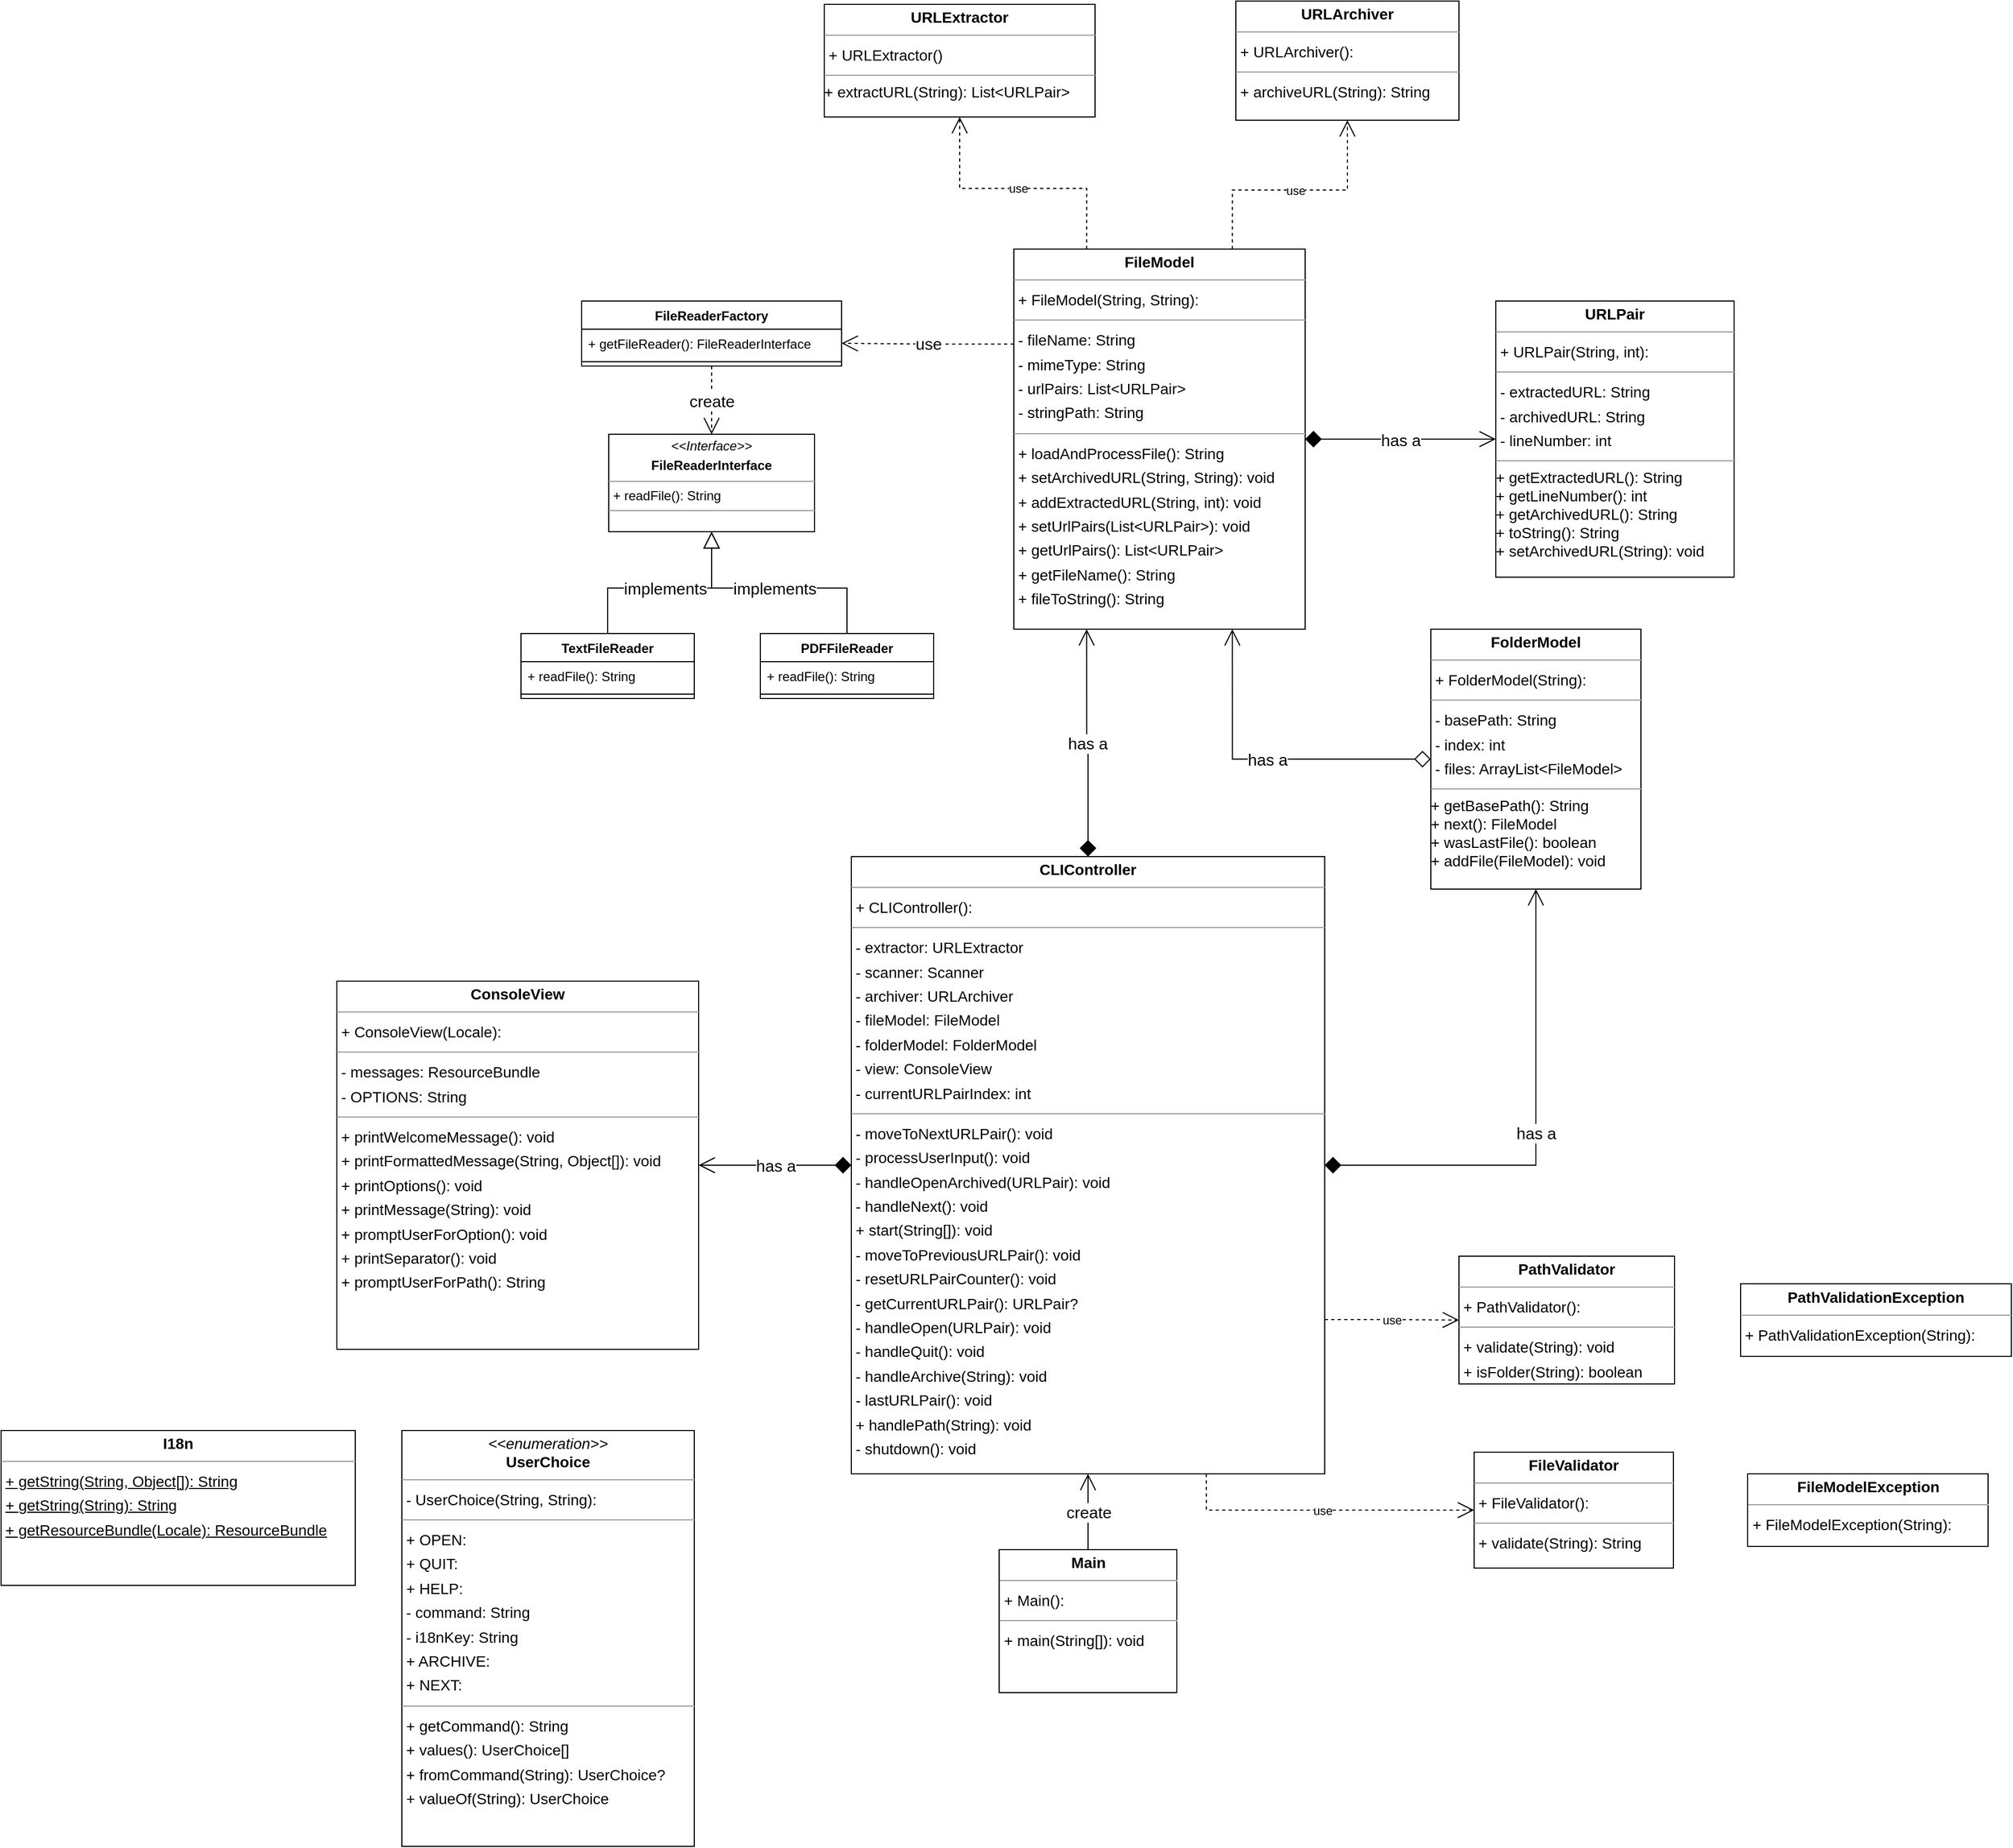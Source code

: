 <mxfile version="22.1.16" type="github" pages="12">
  <diagram id="pTSd4cfAjrHc5XA5leJu" name="Full_Detail">
    <mxGraphModel dx="-250" dy="1861" grid="1" gridSize="10" guides="1" tooltips="1" connect="1" arrows="1" fold="1" page="0" pageScale="1" pageWidth="850" pageHeight="1100" background="none" math="0" shadow="0">
      <root>
        <mxCell id="0" />
        <mxCell id="1" parent="0" />
        <mxCell id="s7rxcZxsQfcRuFrsy-j0-20" value="has a" style="edgeStyle=orthogonalEdgeStyle;rounded=0;orthogonalLoop=1;jettySize=auto;html=1;exitX=1;exitY=0.5;exitDx=0;exitDy=0;entryX=0;entryY=0.5;entryDx=0;entryDy=0;startArrow=diamond;startFill=1;startSize=13;endArrow=open;endFill=0;endSize=13;fontSize=15;" parent="1" source="node15" target="node1" edge="1">
          <mxGeometry relative="1" as="geometry" />
        </mxCell>
        <mxCell id="s7rxcZxsQfcRuFrsy-j0-21" value="use" style="edgeStyle=orthogonalEdgeStyle;rounded=0;orthogonalLoop=1;jettySize=auto;html=1;exitX=0;exitY=0.25;exitDx=0;exitDy=0;entryX=1;entryY=0.5;entryDx=0;entryDy=0;dashed=1;endArrow=open;endFill=0;endSize=13;startSize=13;fontSize=15;" parent="1" source="node15" target="s7rxcZxsQfcRuFrsy-j0-25" edge="1">
          <mxGeometry relative="1" as="geometry" />
        </mxCell>
        <mxCell id="koLGY-mUpxRukAlsvuZr-14" value="use" style="edgeStyle=orthogonalEdgeStyle;rounded=0;orthogonalLoop=1;jettySize=auto;html=1;exitX=0.25;exitY=0;exitDx=0;exitDy=0;dashed=1;endArrow=open;endFill=0;endSize=13;startSize=13;" parent="1" source="node15" target="koLGY-mUpxRukAlsvuZr-12" edge="1">
          <mxGeometry relative="1" as="geometry" />
        </mxCell>
        <mxCell id="koLGY-mUpxRukAlsvuZr-15" value="use" style="edgeStyle=orthogonalEdgeStyle;rounded=0;orthogonalLoop=1;jettySize=auto;html=1;exitX=0.75;exitY=0;exitDx=0;exitDy=0;entryX=0.5;entryY=1;entryDx=0;entryDy=0;dashed=1;endArrow=open;endFill=0;endSize=13;startSize=13;" parent="1" source="node15" target="koLGY-mUpxRukAlsvuZr-13" edge="1">
          <mxGeometry relative="1" as="geometry" />
        </mxCell>
        <mxCell id="node15" value="&lt;p style=&quot;margin:0px;margin-top:4px;text-align:center;&quot;&gt;&lt;b&gt;FileModel&lt;/b&gt;&lt;/p&gt;&lt;hr size=&quot;1&quot;&gt;&lt;p style=&quot;margin:0 0 0 4px;line-height:1.6;&quot;&gt;+ FileModel(String, String): &lt;/p&gt;&lt;hr size=&quot;1&quot;&gt;&lt;p style=&quot;margin:0 0 0 4px;line-height:1.6;&quot;&gt;- fileName: String&lt;br&gt;- mimeType: String&lt;br&gt;- urlPairs: List&amp;lt;URLPair&amp;gt;&lt;br&gt;- stringPath: String&lt;/p&gt;&lt;hr size=&quot;1&quot;&gt;&lt;p style=&quot;margin:0 0 0 4px;line-height:1.6;&quot;&gt;+ loadAndProcessFile(): String&lt;/p&gt;&lt;p style=&quot;margin:0 0 0 4px;line-height:1.6;&quot;&gt;+ setArchivedURL(String, String): void&lt;br&gt;+ addExtractedURL(String, int): void&lt;/p&gt;&lt;p style=&quot;margin:0 0 0 4px;line-height:1.6;&quot;&gt;+ setUrlPairs(List&amp;lt;URLPair&amp;gt;): void&lt;/p&gt;&lt;p style=&quot;margin:0 0 0 4px;line-height:1.6;&quot;&gt;+ getUrlPairs(): List&amp;lt;URLPair&amp;gt;&lt;/p&gt;&lt;p style=&quot;margin:0 0 0 4px;line-height:1.6;&quot;&gt;+ getFileName(): String&lt;/p&gt;&lt;p style=&quot;margin:0 0 0 4px;line-height:1.6;&quot;&gt;+ fileToString(): String&lt;/p&gt;" style="verticalAlign=top;align=left;overflow=fill;fontSize=14;fontFamily=Helvetica;html=1;rounded=0;shadow=0;comic=0;labelBackgroundColor=none;strokeWidth=1;" parent="1" vertex="1">
          <mxGeometry x="2265" y="-561" width="269" height="351" as="geometry" />
        </mxCell>
        <mxCell id="node1" value="&lt;p style=&quot;margin:0px;margin-top:4px;text-align:center;&quot;&gt;&lt;b&gt;URLPair&lt;/b&gt;&lt;/p&gt;&lt;hr size=&quot;1&quot;&gt;&lt;p style=&quot;margin:0 0 0 4px;line-height:1.6;&quot;&gt;+ URLPair(String, int): &lt;/p&gt;&lt;hr size=&quot;1&quot;&gt;&lt;p style=&quot;margin:0 0 0 4px;line-height:1.6;&quot;&gt;- extractedURL: String&lt;br&gt;- archivedURL: String&lt;br&gt;- lineNumber: int&lt;/p&gt;&lt;hr size=&quot;1&quot;&gt;+ getExtractedURL(): String&lt;br&gt;+ getLineNumber(): int&lt;br&gt;+ getArchivedURL(): String&lt;br&gt;+ toString(): String&lt;br&gt;+ setArchivedURL(String): void" style="verticalAlign=top;align=left;overflow=fill;fontSize=14;fontFamily=Helvetica;html=1;rounded=0;shadow=0;comic=0;labelBackgroundColor=none;strokeWidth=1;" parent="1" vertex="1">
          <mxGeometry x="2710" y="-513" width="220" height="255" as="geometry" />
        </mxCell>
        <mxCell id="s7rxcZxsQfcRuFrsy-j0-12" value="&lt;p style=&quot;margin:0px;margin-top:4px;text-align:center;&quot;&gt;&lt;i&gt;&amp;lt;&amp;lt;Interface&amp;gt;&amp;gt;&lt;/i&gt;&lt;/p&gt;&lt;p style=&quot;margin:0px;margin-top:4px;text-align:center;&quot;&gt;&lt;b&gt;FileReaderInterface&lt;/b&gt;&lt;br&gt;&lt;/p&gt;&lt;hr size=&quot;1&quot;&gt;&lt;p style=&quot;margin:0px;margin-left:4px;&quot;&gt;+ readFile(): String&lt;br&gt;&lt;/p&gt;&lt;hr size=&quot;1&quot;&gt;&lt;p style=&quot;margin:0px;margin-left:4px;&quot;&gt;&lt;br&gt;&lt;/p&gt;" style="verticalAlign=top;align=left;overflow=fill;fontSize=12;fontFamily=Helvetica;html=1;whiteSpace=wrap;" parent="1" vertex="1">
          <mxGeometry x="1891" y="-390" width="190" height="90" as="geometry" />
        </mxCell>
        <mxCell id="s7rxcZxsQfcRuFrsy-j0-22" value="implements" style="edgeStyle=orthogonalEdgeStyle;rounded=0;orthogonalLoop=1;jettySize=auto;html=1;exitX=0.5;exitY=0;exitDx=0;exitDy=0;endArrow=block;endFill=0;endSize=13;startSize=13;fontSize=15;" parent="1" source="s7rxcZxsQfcRuFrsy-j0-13" target="s7rxcZxsQfcRuFrsy-j0-12" edge="1">
          <mxGeometry relative="1" as="geometry" />
        </mxCell>
        <mxCell id="s7rxcZxsQfcRuFrsy-j0-13" value="TextFileReader" style="swimlane;fontStyle=1;align=center;verticalAlign=top;childLayout=stackLayout;horizontal=1;startSize=26;horizontalStack=0;resizeParent=1;resizeParentMax=0;resizeLast=0;collapsible=1;marginBottom=0;whiteSpace=wrap;html=1;" parent="1" vertex="1">
          <mxGeometry x="1810" y="-206" width="160" height="60" as="geometry" />
        </mxCell>
        <mxCell id="s7rxcZxsQfcRuFrsy-j0-14" value="+ readFile(): String" style="text;strokeColor=none;fillColor=none;align=left;verticalAlign=top;spacingLeft=4;spacingRight=4;overflow=hidden;rotatable=0;points=[[0,0.5],[1,0.5]];portConstraint=eastwest;whiteSpace=wrap;html=1;" parent="s7rxcZxsQfcRuFrsy-j0-13" vertex="1">
          <mxGeometry y="26" width="160" height="26" as="geometry" />
        </mxCell>
        <mxCell id="s7rxcZxsQfcRuFrsy-j0-15" value="" style="line;strokeWidth=1;fillColor=none;align=left;verticalAlign=middle;spacingTop=-1;spacingLeft=3;spacingRight=3;rotatable=0;labelPosition=right;points=[];portConstraint=eastwest;strokeColor=inherit;" parent="s7rxcZxsQfcRuFrsy-j0-13" vertex="1">
          <mxGeometry y="52" width="160" height="8" as="geometry" />
        </mxCell>
        <mxCell id="s7rxcZxsQfcRuFrsy-j0-23" value="implements" style="edgeStyle=orthogonalEdgeStyle;rounded=0;orthogonalLoop=1;jettySize=auto;html=1;exitX=0.5;exitY=0;exitDx=0;exitDy=0;endArrow=block;endFill=0;endSize=13;startSize=13;fontSize=15;" parent="1" source="s7rxcZxsQfcRuFrsy-j0-17" target="s7rxcZxsQfcRuFrsy-j0-12" edge="1">
          <mxGeometry relative="1" as="geometry" />
        </mxCell>
        <mxCell id="s7rxcZxsQfcRuFrsy-j0-17" value="PDFFileReader" style="swimlane;fontStyle=1;align=center;verticalAlign=top;childLayout=stackLayout;horizontal=1;startSize=26;horizontalStack=0;resizeParent=1;resizeParentMax=0;resizeLast=0;collapsible=1;marginBottom=0;whiteSpace=wrap;html=1;" parent="1" vertex="1">
          <mxGeometry x="2031" y="-206" width="160" height="60" as="geometry" />
        </mxCell>
        <mxCell id="s7rxcZxsQfcRuFrsy-j0-18" value="+ readFile(): String" style="text;strokeColor=none;fillColor=none;align=left;verticalAlign=top;spacingLeft=4;spacingRight=4;overflow=hidden;rotatable=0;points=[[0,0.5],[1,0.5]];portConstraint=eastwest;whiteSpace=wrap;html=1;" parent="s7rxcZxsQfcRuFrsy-j0-17" vertex="1">
          <mxGeometry y="26" width="160" height="26" as="geometry" />
        </mxCell>
        <mxCell id="s7rxcZxsQfcRuFrsy-j0-19" value="" style="line;strokeWidth=1;fillColor=none;align=left;verticalAlign=middle;spacingTop=-1;spacingLeft=3;spacingRight=3;rotatable=0;labelPosition=right;points=[];portConstraint=eastwest;strokeColor=inherit;" parent="s7rxcZxsQfcRuFrsy-j0-17" vertex="1">
          <mxGeometry y="52" width="160" height="8" as="geometry" />
        </mxCell>
        <mxCell id="koLGY-mUpxRukAlsvuZr-10" value="create" style="edgeStyle=orthogonalEdgeStyle;rounded=0;orthogonalLoop=1;jettySize=auto;html=1;exitX=0.5;exitY=1;exitDx=0;exitDy=0;entryX=0.5;entryY=0;entryDx=0;entryDy=0;endArrow=open;endFill=0;dashed=1;endSize=13;startSize=13;fontSize=15;" parent="1" source="s7rxcZxsQfcRuFrsy-j0-24" target="s7rxcZxsQfcRuFrsy-j0-12" edge="1">
          <mxGeometry relative="1" as="geometry" />
        </mxCell>
        <mxCell id="s7rxcZxsQfcRuFrsy-j0-24" value="FileReaderFactory" style="swimlane;fontStyle=1;align=center;verticalAlign=top;childLayout=stackLayout;horizontal=1;startSize=26;horizontalStack=0;resizeParent=1;resizeParentMax=0;resizeLast=0;collapsible=1;marginBottom=0;whiteSpace=wrap;html=1;" parent="1" vertex="1">
          <mxGeometry x="1866" y="-513" width="240" height="60" as="geometry" />
        </mxCell>
        <mxCell id="s7rxcZxsQfcRuFrsy-j0-25" value="+ getFileReader(): FileReaderInterface" style="text;strokeColor=none;fillColor=none;align=left;verticalAlign=top;spacingLeft=4;spacingRight=4;overflow=hidden;rotatable=0;points=[[0,0.5],[1,0.5]];portConstraint=eastwest;whiteSpace=wrap;html=1;" parent="s7rxcZxsQfcRuFrsy-j0-24" vertex="1">
          <mxGeometry y="26" width="240" height="26" as="geometry" />
        </mxCell>
        <mxCell id="s7rxcZxsQfcRuFrsy-j0-26" value="" style="line;strokeWidth=1;fillColor=none;align=left;verticalAlign=middle;spacingTop=-1;spacingLeft=3;spacingRight=3;rotatable=0;labelPosition=right;points=[];portConstraint=eastwest;strokeColor=inherit;" parent="s7rxcZxsQfcRuFrsy-j0-24" vertex="1">
          <mxGeometry y="52" width="240" height="8" as="geometry" />
        </mxCell>
        <mxCell id="s7rxcZxsQfcRuFrsy-j0-28" value="&lt;p style=&quot;margin:0px;margin-top:4px;text-align:center;&quot;&gt;&lt;b&gt;FolderModel&lt;/b&gt;&lt;/p&gt;&lt;hr size=&quot;1&quot;&gt;&lt;p style=&quot;margin:0 0 0 4px;line-height:1.6;&quot;&gt;+ FolderModel(String): &lt;/p&gt;&lt;hr size=&quot;1&quot;&gt;&lt;p style=&quot;margin:0 0 0 4px;line-height:1.6;&quot;&gt;- basePath: String&lt;br&gt;- index: int&lt;br&gt;- files: ArrayList&amp;lt;FileModel&amp;gt;&lt;/p&gt;&lt;hr size=&quot;1&quot;&gt;+ getBasePath(): String&lt;br&gt;+ next(): FileModel&lt;br&gt;+ wasLastFile(): boolean&lt;br&gt;+ addFile(FileModel): void" style="verticalAlign=top;align=left;overflow=fill;fontSize=14;fontFamily=Helvetica;html=1;rounded=0;shadow=0;comic=0;labelBackgroundColor=none;strokeWidth=1;" parent="1" vertex="1">
          <mxGeometry x="2650" y="-210" width="194" height="240" as="geometry" />
        </mxCell>
        <mxCell id="s7rxcZxsQfcRuFrsy-j0-29" value="has a" style="edgeStyle=orthogonalEdgeStyle;rounded=0;orthogonalLoop=1;jettySize=auto;html=1;startArrow=diamond;startFill=0;startSize=13;endArrow=open;endFill=0;endSize=13;fontSize=15;entryX=0.75;entryY=1;entryDx=0;entryDy=0;" parent="1" source="s7rxcZxsQfcRuFrsy-j0-28" target="node15" edge="1">
          <mxGeometry relative="1" as="geometry">
            <mxPoint x="2544" y="-250" as="sourcePoint" />
            <mxPoint x="2635" y="50" as="targetPoint" />
          </mxGeometry>
        </mxCell>
        <mxCell id="koLGY-mUpxRukAlsvuZr-4" value="has a" style="edgeStyle=orthogonalEdgeStyle;rounded=0;orthogonalLoop=1;jettySize=auto;html=1;exitX=0.5;exitY=0;exitDx=0;exitDy=0;entryX=0.25;entryY=1;entryDx=0;entryDy=0;endArrow=open;endFill=0;startArrow=diamond;startFill=1;startSize=13;endSize=13;fontSize=15;" parent="1" source="koLGY-mUpxRukAlsvuZr-3" target="node15" edge="1">
          <mxGeometry relative="1" as="geometry" />
        </mxCell>
        <mxCell id="koLGY-mUpxRukAlsvuZr-5" value="has a" style="edgeStyle=orthogonalEdgeStyle;rounded=0;orthogonalLoop=1;jettySize=auto;html=1;exitX=1;exitY=0.5;exitDx=0;exitDy=0;endArrow=open;endFill=0;startArrow=diamond;startFill=1;entryX=0.5;entryY=1;entryDx=0;entryDy=0;startSize=13;endSize=13;fontSize=15;" parent="1" source="koLGY-mUpxRukAlsvuZr-3" target="s7rxcZxsQfcRuFrsy-j0-28" edge="1">
          <mxGeometry relative="1" as="geometry" />
        </mxCell>
        <mxCell id="koLGY-mUpxRukAlsvuZr-7" value="has a" style="edgeStyle=orthogonalEdgeStyle;rounded=0;orthogonalLoop=1;jettySize=auto;html=1;exitX=0;exitY=0.5;exitDx=0;exitDy=0;endArrow=open;endFill=0;endSize=13;startSize=13;fontSize=15;startArrow=diamond;startFill=1;" parent="1" source="koLGY-mUpxRukAlsvuZr-3" target="koLGY-mUpxRukAlsvuZr-32" edge="1">
          <mxGeometry relative="1" as="geometry">
            <mxPoint x="1970" y="220.538" as="targetPoint" />
          </mxGeometry>
        </mxCell>
        <mxCell id="koLGY-mUpxRukAlsvuZr-17" value="use" style="edgeStyle=orthogonalEdgeStyle;rounded=0;orthogonalLoop=1;jettySize=auto;html=1;exitX=1;exitY=0.75;exitDx=0;exitDy=0;entryX=0;entryY=0.5;entryDx=0;entryDy=0;dashed=1;endArrow=open;endFill=0;endSize=13;startSize=13;" parent="1" source="koLGY-mUpxRukAlsvuZr-3" target="koLGY-mUpxRukAlsvuZr-16" edge="1">
          <mxGeometry relative="1" as="geometry" />
        </mxCell>
        <mxCell id="koLGY-mUpxRukAlsvuZr-21" value="use" style="edgeStyle=orthogonalEdgeStyle;rounded=0;orthogonalLoop=1;jettySize=auto;html=1;exitX=0.75;exitY=1;exitDx=0;exitDy=0;entryX=0;entryY=0.5;entryDx=0;entryDy=0;dashed=1;endArrow=open;endFill=0;endSize=13;startSize=13;" parent="1" source="koLGY-mUpxRukAlsvuZr-3" target="koLGY-mUpxRukAlsvuZr-20" edge="1">
          <mxGeometry relative="1" as="geometry" />
        </mxCell>
        <mxCell id="koLGY-mUpxRukAlsvuZr-3" value="&lt;p style=&quot;margin:0px;margin-top:4px;text-align:center;&quot;&gt;&lt;b&gt;CLIController&lt;/b&gt;&lt;/p&gt;&lt;hr size=&quot;1&quot;&gt;&lt;p style=&quot;margin:0 0 0 4px;line-height:1.6;&quot;&gt;+ CLIController(): &lt;/p&gt;&lt;hr size=&quot;1&quot;&gt;&lt;p style=&quot;margin:0 0 0 4px;line-height:1.6;&quot;&gt;- extractor: URLExtractor&lt;br&gt;- scanner: Scanner&lt;br&gt;- archiver: URLArchiver&lt;br&gt;- fileModel: FileModel&lt;/p&gt;&lt;p style=&quot;margin:0 0 0 4px;line-height:1.6;&quot;&gt;- folderModel: FolderModel&lt;br&gt;&lt;/p&gt;&lt;p style=&quot;margin:0 0 0 4px;line-height:1.6;&quot;&gt;- view: ConsoleView&lt;br&gt;- currentURLPairIndex: int&lt;/p&gt;&lt;p style=&quot;margin:0 0 0 4px;line-height:1.6;&quot;&gt;&lt;/p&gt;&lt;hr size=&quot;1&quot;&gt;&lt;p style=&quot;margin:0 0 0 4px;line-height:1.6;&quot;&gt;- moveToNextURLPair(): void&lt;br&gt;- processUserInput(): void&lt;br&gt;- handleOpenArchived(URLPair): void&lt;br&gt;- handleNext(): void&lt;br&gt;+ start(String[]): void&lt;br&gt;- moveToPreviousURLPair(): void&lt;br&gt;- resetURLPairCounter(): void&lt;br&gt;- getCurrentURLPair(): URLPair?&lt;br&gt;- handleOpen(URLPair): void&lt;br&gt;- handleQuit(): void&lt;br&gt;- handleArchive(String): void&lt;br&gt;- lastURLPair(): void&lt;br&gt;+ handlePath(String): void&lt;br&gt;- shutdown(): void&lt;/p&gt;" style="verticalAlign=top;align=left;overflow=fill;fontSize=14;fontFamily=Helvetica;html=1;rounded=0;shadow=0;comic=0;labelBackgroundColor=none;strokeWidth=1;" parent="1" vertex="1">
          <mxGeometry x="2115" width="437" height="570" as="geometry" />
        </mxCell>
        <mxCell id="koLGY-mUpxRukAlsvuZr-9" value="create" style="edgeStyle=orthogonalEdgeStyle;rounded=0;orthogonalLoop=1;jettySize=auto;html=1;exitX=0.5;exitY=0;exitDx=0;exitDy=0;endArrow=open;endFill=0;endSize=13;startSize=13;fontSize=15;" parent="1" source="koLGY-mUpxRukAlsvuZr-8" target="koLGY-mUpxRukAlsvuZr-3" edge="1">
          <mxGeometry relative="1" as="geometry" />
        </mxCell>
        <mxCell id="koLGY-mUpxRukAlsvuZr-8" value="&lt;p style=&quot;margin:0px;margin-top:4px;text-align:center;&quot;&gt;&lt;b&gt;Main&lt;/b&gt;&lt;/p&gt;&lt;hr size=&quot;1&quot;/&gt;&lt;p style=&quot;margin:0 0 0 4px;line-height:1.6;&quot;&gt;+ Main(): &lt;/p&gt;&lt;hr size=&quot;1&quot;/&gt;&lt;p style=&quot;margin:0 0 0 4px;line-height:1.6;&quot;&gt;+ main(String[]): void&lt;/p&gt;" style="verticalAlign=top;align=left;overflow=fill;fontSize=14;fontFamily=Helvetica;html=1;rounded=0;shadow=0;comic=0;labelBackgroundColor=none;strokeWidth=1;" parent="1" vertex="1">
          <mxGeometry x="2251.5" y="640" width="164" height="132" as="geometry" />
        </mxCell>
        <mxCell id="koLGY-mUpxRukAlsvuZr-12" value="&lt;p style=&quot;margin:0px;margin-top:4px;text-align:center;&quot;&gt;&lt;b&gt;URLExtractor&lt;/b&gt;&lt;/p&gt;&lt;hr size=&quot;1&quot;&gt;&lt;p style=&quot;margin:0 0 0 4px;line-height:1.6;&quot;&gt;+ URLExtractor() &lt;/p&gt;&lt;hr size=&quot;1&quot;&gt;+ extractURL(String): List&amp;lt;URLPair&amp;gt;" style="verticalAlign=top;align=left;overflow=fill;fontSize=14;fontFamily=Helvetica;html=1;rounded=0;shadow=0;comic=0;labelBackgroundColor=none;strokeWidth=1;" parent="1" vertex="1">
          <mxGeometry x="2090" y="-787" width="250" height="104" as="geometry" />
        </mxCell>
        <mxCell id="koLGY-mUpxRukAlsvuZr-13" value="&lt;p style=&quot;margin:0px;margin-top:4px;text-align:center;&quot;&gt;&lt;b&gt;URLArchiver&lt;/b&gt;&lt;/p&gt;&lt;hr size=&quot;1&quot;/&gt;&lt;p style=&quot;margin:0 0 0 4px;line-height:1.6;&quot;&gt;+ URLArchiver(): &lt;/p&gt;&lt;hr size=&quot;1&quot;/&gt;&lt;p style=&quot;margin:0 0 0 4px;line-height:1.6;&quot;&gt;+ archiveURL(String): String&lt;/p&gt;" style="verticalAlign=top;align=left;overflow=fill;fontSize=14;fontFamily=Helvetica;html=1;rounded=0;shadow=0;comic=0;labelBackgroundColor=none;strokeWidth=1;" parent="1" vertex="1">
          <mxGeometry x="2470" y="-790" width="206" height="110" as="geometry" />
        </mxCell>
        <mxCell id="koLGY-mUpxRukAlsvuZr-16" value="&lt;p style=&quot;margin:0px;margin-top:4px;text-align:center;&quot;&gt;&lt;b&gt;PathValidator&lt;/b&gt;&lt;/p&gt;&lt;hr size=&quot;1&quot;/&gt;&lt;p style=&quot;margin:0 0 0 4px;line-height:1.6;&quot;&gt;+ PathValidator(): &lt;/p&gt;&lt;hr size=&quot;1&quot;/&gt;&lt;p style=&quot;margin:0 0 0 4px;line-height:1.6;&quot;&gt;+ validate(String): void&lt;br/&gt;+ isFolder(String): boolean&lt;/p&gt;" style="verticalAlign=top;align=left;overflow=fill;fontSize=14;fontFamily=Helvetica;html=1;rounded=0;shadow=0;comic=0;labelBackgroundColor=none;strokeWidth=1;" parent="1" vertex="1">
          <mxGeometry x="2676" y="369" width="199" height="118" as="geometry" />
        </mxCell>
        <mxCell id="koLGY-mUpxRukAlsvuZr-19" value="&lt;p style=&quot;margin:0px;margin-top:4px;text-align:center;&quot;&gt;&lt;b&gt;I18n&lt;/b&gt;&lt;/p&gt;&lt;hr size=&quot;1&quot;&gt;&lt;p style=&quot;margin:0 0 0 4px;line-height:1.6;&quot;&gt;&lt;u&gt;+ getString(String, Object[]): String&lt;br&gt;+ getString(String): String&lt;br&gt;+ getResourceBundle(Locale): ResourceBundle&lt;/u&gt;&lt;/p&gt;" style="verticalAlign=top;align=left;overflow=fill;fontSize=14;fontFamily=Helvetica;html=1;rounded=0;shadow=0;comic=0;labelBackgroundColor=none;strokeWidth=1;" parent="1" vertex="1">
          <mxGeometry x="1330" y="530" width="327" height="143" as="geometry" />
        </mxCell>
        <mxCell id="koLGY-mUpxRukAlsvuZr-20" value="&lt;p style=&quot;margin:0px;margin-top:4px;text-align:center;&quot;&gt;&lt;b&gt;FileValidator&lt;/b&gt;&lt;/p&gt;&lt;hr size=&quot;1&quot;/&gt;&lt;p style=&quot;margin:0 0 0 4px;line-height:1.6;&quot;&gt;+ FileValidator(): &lt;/p&gt;&lt;hr size=&quot;1&quot;/&gt;&lt;p style=&quot;margin:0 0 0 4px;line-height:1.6;&quot;&gt;+ validate(String): String&lt;/p&gt;" style="verticalAlign=top;align=left;overflow=fill;fontSize=14;fontFamily=Helvetica;html=1;rounded=0;shadow=0;comic=0;labelBackgroundColor=none;strokeWidth=1;" parent="1" vertex="1">
          <mxGeometry x="2690" y="550" width="184" height="107" as="geometry" />
        </mxCell>
        <mxCell id="koLGY-mUpxRukAlsvuZr-22" value="&lt;p style=&quot;margin:0px;margin-top:4px;text-align:center;&quot;&gt;&lt;b&gt;FileModelException&lt;/b&gt;&lt;/p&gt;&lt;hr size=&quot;1&quot;/&gt;&lt;p style=&quot;margin:0 0 0 4px;line-height:1.6;&quot;&gt;+ FileModelException(String): &lt;/p&gt;" style="verticalAlign=top;align=left;overflow=fill;fontSize=14;fontFamily=Helvetica;html=1;rounded=0;shadow=0;comic=0;labelBackgroundColor=none;strokeWidth=1;" parent="1" vertex="1">
          <mxGeometry x="2942.5" y="570" width="222" height="67" as="geometry" />
        </mxCell>
        <mxCell id="koLGY-mUpxRukAlsvuZr-23" value="&lt;p style=&quot;margin:0px;margin-top:4px;text-align:center;&quot;&gt;&lt;b&gt;PathValidationException&lt;/b&gt;&lt;/p&gt;&lt;hr size=&quot;1&quot;/&gt;&lt;p style=&quot;margin:0 0 0 4px;line-height:1.6;&quot;&gt;+ PathValidationException(String): &lt;/p&gt;" style="verticalAlign=top;align=left;overflow=fill;fontSize=14;fontFamily=Helvetica;html=1;rounded=0;shadow=0;comic=0;labelBackgroundColor=none;strokeWidth=1;" parent="1" vertex="1">
          <mxGeometry x="2936" y="394.5" width="250" height="67" as="geometry" />
        </mxCell>
        <mxCell id="koLGY-mUpxRukAlsvuZr-30" value="&lt;p style=&quot;margin:0px;margin-top:4px;text-align:center;&quot;&gt;&lt;i&gt;&amp;lt;&amp;lt;enumeration&amp;gt;&amp;gt;&lt;/i&gt;&lt;br/&gt;&lt;b&gt;UserChoice&lt;/b&gt;&lt;/p&gt;&lt;hr size=&quot;1&quot;/&gt;&lt;p style=&quot;margin:0 0 0 4px;line-height:1.6;&quot;&gt;- UserChoice(String, String): &lt;/p&gt;&lt;hr size=&quot;1&quot;/&gt;&lt;p style=&quot;margin:0 0 0 4px;line-height:1.6;&quot;&gt;+ OPEN: &lt;br/&gt;+ QUIT: &lt;br/&gt;+ HELP: &lt;br/&gt;- command: String&lt;br/&gt;- i18nKey: String&lt;br/&gt;+ ARCHIVE: &lt;br/&gt;+ NEXT: &lt;/p&gt;&lt;hr size=&quot;1&quot;/&gt;&lt;p style=&quot;margin:0 0 0 4px;line-height:1.6;&quot;&gt;+ getCommand(): String&lt;br/&gt;+ values(): UserChoice[]&lt;br/&gt;+ fromCommand(String): UserChoice?&lt;br/&gt;+ valueOf(String): UserChoice&lt;/p&gt;" style="verticalAlign=top;align=left;overflow=fill;fontSize=14;fontFamily=Helvetica;html=1;rounded=0;shadow=0;comic=0;labelBackgroundColor=none;strokeWidth=1;" parent="1" vertex="1">
          <mxGeometry x="1700" y="530" width="270" height="384" as="geometry" />
        </mxCell>
        <mxCell id="koLGY-mUpxRukAlsvuZr-32" value="&lt;p style=&quot;margin:0px;margin-top:4px;text-align:center;&quot;&gt;&lt;b&gt;ConsoleView&lt;/b&gt;&lt;/p&gt;&lt;hr size=&quot;1&quot;/&gt;&lt;p style=&quot;margin:0 0 0 4px;line-height:1.6;&quot;&gt;+ ConsoleView(Locale): &lt;/p&gt;&lt;hr size=&quot;1&quot;/&gt;&lt;p style=&quot;margin:0 0 0 4px;line-height:1.6;&quot;&gt;- messages: ResourceBundle&lt;br/&gt;- OPTIONS: String&lt;/p&gt;&lt;hr size=&quot;1&quot;/&gt;&lt;p style=&quot;margin:0 0 0 4px;line-height:1.6;&quot;&gt;+ printWelcomeMessage(): void&lt;br/&gt;+ printFormattedMessage(String, Object[]): void&lt;br/&gt;+ printOptions(): void&lt;br/&gt;+ printMessage(String): void&lt;br/&gt;+ promptUserForOption(): void&lt;br/&gt;+ printSeparator(): void&lt;br/&gt;+ promptUserForPath(): String&lt;/p&gt;" style="verticalAlign=top;align=left;overflow=fill;fontSize=14;fontFamily=Helvetica;html=1;rounded=0;shadow=0;comic=0;labelBackgroundColor=none;strokeWidth=1;" parent="1" vertex="1">
          <mxGeometry x="1640" y="115" width="334" height="340" as="geometry" />
        </mxCell>
      </root>
    </mxGraphModel>
  </diagram>
  <diagram name="Presentation_0" id="zjLN2yc0gQtfnQQdOV9Y">
    <mxGraphModel dx="1224" dy="2367" grid="1" gridSize="10" guides="1" tooltips="1" connect="1" arrows="1" fold="1" page="1" pageScale="1" pageWidth="850" pageHeight="1100" math="0" shadow="0">
      <root>
        <mxCell id="A93u5_DjIHPlzalSMw4v-0" />
        <mxCell id="A93u5_DjIHPlzalSMw4v-1" parent="A93u5_DjIHPlzalSMw4v-0" />
        <mxCell id="A93u5_DjIHPlzalSMw4v-2" value="has a" style="edgeStyle=orthogonalEdgeStyle;rounded=0;orthogonalLoop=1;jettySize=auto;html=1;exitX=1;exitY=0.5;exitDx=0;exitDy=0;entryX=0;entryY=0.5;entryDx=0;entryDy=0;startArrow=diamond;startFill=1;startSize=13;endArrow=open;endFill=0;endSize=13;fontSize=16;" edge="1" parent="A93u5_DjIHPlzalSMw4v-1" source="A93u5_DjIHPlzalSMw4v-6" target="A93u5_DjIHPlzalSMw4v-7">
          <mxGeometry relative="1" as="geometry" />
        </mxCell>
        <mxCell id="A93u5_DjIHPlzalSMw4v-3" value="use" style="edgeStyle=orthogonalEdgeStyle;rounded=0;orthogonalLoop=1;jettySize=auto;html=1;exitX=0;exitY=0.5;exitDx=0;exitDy=0;dashed=1;endArrow=open;endFill=0;endSize=13;startSize=13;fontSize=16;" edge="1" parent="A93u5_DjIHPlzalSMw4v-1" source="A93u5_DjIHPlzalSMw4v-6" target="A93u5_DjIHPlzalSMw4v-18">
          <mxGeometry relative="1" as="geometry" />
        </mxCell>
        <mxCell id="A93u5_DjIHPlzalSMw4v-4" value="use" style="edgeStyle=orthogonalEdgeStyle;rounded=0;orthogonalLoop=1;jettySize=auto;html=1;exitX=0.25;exitY=0;exitDx=0;exitDy=0;dashed=1;endArrow=open;endFill=0;endSize=13;startSize=13;fontSize=16;" edge="1" parent="A93u5_DjIHPlzalSMw4v-1" source="A93u5_DjIHPlzalSMw4v-6" target="A93u5_DjIHPlzalSMw4v-31">
          <mxGeometry relative="1" as="geometry" />
        </mxCell>
        <mxCell id="A93u5_DjIHPlzalSMw4v-5" value="use" style="edgeStyle=orthogonalEdgeStyle;rounded=0;orthogonalLoop=1;jettySize=auto;html=1;exitX=0.75;exitY=0;exitDx=0;exitDy=0;entryX=0.5;entryY=1;entryDx=0;entryDy=0;dashed=1;endArrow=open;endFill=0;endSize=13;startSize=13;fontSize=16;" edge="1" parent="A93u5_DjIHPlzalSMw4v-1" source="A93u5_DjIHPlzalSMw4v-6" target="A93u5_DjIHPlzalSMw4v-32">
          <mxGeometry relative="1" as="geometry" />
        </mxCell>
        <mxCell id="A93u5_DjIHPlzalSMw4v-6" value="&lt;p style=&quot;margin: 4px 0px 0px; text-align: center; font-size: 16px;&quot;&gt;&lt;b style=&quot;font-size: 16px;&quot;&gt;FileModel&lt;/b&gt;&lt;/p&gt;&lt;hr style=&quot;font-size: 16px;&quot;&gt;&lt;p style=&quot;margin: 0px 0px 0px 4px; line-height: 1.6; font-size: 16px;&quot;&gt;+ FileModel(String, String): &lt;/p&gt;&lt;hr style=&quot;font-size: 16px;&quot;&gt;" style="verticalAlign=top;align=left;overflow=fill;fontSize=16;fontFamily=Helvetica;html=1;rounded=0;shadow=0;comic=0;labelBackgroundColor=none;strokeWidth=1;" vertex="1" parent="A93u5_DjIHPlzalSMw4v-1">
          <mxGeometry x="2147.5" y="-160" width="269" height="81" as="geometry" />
        </mxCell>
        <mxCell id="A93u5_DjIHPlzalSMw4v-7" value="&lt;p style=&quot;margin: 4px 0px 0px; text-align: center; font-size: 16px;&quot;&gt;&lt;b style=&quot;font-size: 16px;&quot;&gt;URLPair&lt;/b&gt;&lt;/p&gt;&lt;hr style=&quot;font-size: 16px;&quot;&gt;&lt;p style=&quot;margin: 0px 0px 0px 4px; line-height: 1.6; font-size: 16px;&quot;&gt;+ URLPair(String, int): &lt;/p&gt;&lt;hr style=&quot;font-size: 16px;&quot;&gt;" style="verticalAlign=top;align=left;overflow=fill;fontSize=16;fontFamily=Helvetica;html=1;rounded=0;shadow=0;comic=0;labelBackgroundColor=none;strokeWidth=1;" vertex="1" parent="A93u5_DjIHPlzalSMw4v-1">
          <mxGeometry x="2543" y="-198.5" width="220" height="83" as="geometry" />
        </mxCell>
        <mxCell id="A93u5_DjIHPlzalSMw4v-8" value="&lt;p style=&quot;margin: 4px 0px 0px; text-align: center; font-size: 16px;&quot;&gt;&lt;i style=&quot;font-size: 16px;&quot;&gt;&amp;lt;&amp;lt;Interface&amp;gt;&amp;gt;&lt;/i&gt;&lt;/p&gt;&lt;p style=&quot;margin: 4px 0px 0px; text-align: center; font-size: 16px;&quot;&gt;&lt;b style=&quot;font-size: 16px;&quot;&gt;FileReaderInterface&lt;/b&gt;&lt;br style=&quot;font-size: 16px;&quot;&gt;&lt;/p&gt;&lt;hr style=&quot;font-size: 16px;&quot;&gt;&lt;p style=&quot;margin: 0px 0px 0px 4px; font-size: 16px;&quot;&gt;+ readFile(): String&lt;br style=&quot;font-size: 16px;&quot;&gt;&lt;/p&gt;&lt;hr style=&quot;font-size: 16px;&quot;&gt;&lt;p style=&quot;margin: 0px 0px 0px 4px; font-size: 16px;&quot;&gt;&lt;br style=&quot;font-size: 16px;&quot;&gt;&lt;/p&gt;" style="verticalAlign=top;align=left;overflow=fill;fontSize=16;fontFamily=Helvetica;html=1;whiteSpace=wrap;" vertex="1" parent="A93u5_DjIHPlzalSMw4v-1">
          <mxGeometry x="1701" y="-78.5" width="190" height="90" as="geometry" />
        </mxCell>
        <mxCell id="A93u5_DjIHPlzalSMw4v-9" value="implements" style="edgeStyle=orthogonalEdgeStyle;rounded=0;orthogonalLoop=1;jettySize=auto;html=1;exitX=0.5;exitY=0;exitDx=0;exitDy=0;endArrow=block;endFill=0;endSize=13;startSize=13;fontSize=16;" edge="1" parent="A93u5_DjIHPlzalSMw4v-1" source="A93u5_DjIHPlzalSMw4v-10" target="A93u5_DjIHPlzalSMw4v-8">
          <mxGeometry relative="1" as="geometry" />
        </mxCell>
        <mxCell id="A93u5_DjIHPlzalSMw4v-10" value="TextFileReader" style="swimlane;fontStyle=1;align=center;verticalAlign=top;childLayout=stackLayout;horizontal=1;startSize=26;horizontalStack=0;resizeParent=1;resizeParentMax=0;resizeLast=0;collapsible=1;marginBottom=0;whiteSpace=wrap;html=1;fontSize=16;" vertex="1" parent="A93u5_DjIHPlzalSMw4v-1">
          <mxGeometry x="1620" y="105.5" width="160" height="60" as="geometry" />
        </mxCell>
        <mxCell id="A93u5_DjIHPlzalSMw4v-11" value="+ readFile(): String" style="text;strokeColor=none;fillColor=none;align=left;verticalAlign=top;spacingLeft=4;spacingRight=4;overflow=hidden;rotatable=0;points=[[0,0.5],[1,0.5]];portConstraint=eastwest;whiteSpace=wrap;html=1;fontSize=16;" vertex="1" parent="A93u5_DjIHPlzalSMw4v-10">
          <mxGeometry y="26" width="160" height="26" as="geometry" />
        </mxCell>
        <mxCell id="A93u5_DjIHPlzalSMw4v-12" value="" style="line;strokeWidth=1;fillColor=none;align=left;verticalAlign=middle;spacingTop=-1;spacingLeft=3;spacingRight=3;rotatable=0;labelPosition=right;points=[];portConstraint=eastwest;strokeColor=inherit;fontSize=16;" vertex="1" parent="A93u5_DjIHPlzalSMw4v-10">
          <mxGeometry y="52" width="160" height="8" as="geometry" />
        </mxCell>
        <mxCell id="A93u5_DjIHPlzalSMw4v-13" value="implements" style="edgeStyle=orthogonalEdgeStyle;rounded=0;orthogonalLoop=1;jettySize=auto;html=1;exitX=0.5;exitY=0;exitDx=0;exitDy=0;endArrow=block;endFill=0;endSize=13;startSize=13;fontSize=16;" edge="1" parent="A93u5_DjIHPlzalSMw4v-1" source="A93u5_DjIHPlzalSMw4v-14" target="A93u5_DjIHPlzalSMw4v-8">
          <mxGeometry relative="1" as="geometry" />
        </mxCell>
        <mxCell id="A93u5_DjIHPlzalSMw4v-14" value="PDFFileReader" style="swimlane;fontStyle=1;align=center;verticalAlign=top;childLayout=stackLayout;horizontal=1;startSize=26;horizontalStack=0;resizeParent=1;resizeParentMax=0;resizeLast=0;collapsible=1;marginBottom=0;whiteSpace=wrap;html=1;fontSize=16;" vertex="1" parent="A93u5_DjIHPlzalSMw4v-1">
          <mxGeometry x="1841" y="105.5" width="160" height="60" as="geometry" />
        </mxCell>
        <mxCell id="A93u5_DjIHPlzalSMw4v-15" value="+ readFile(): String" style="text;strokeColor=none;fillColor=none;align=left;verticalAlign=top;spacingLeft=4;spacingRight=4;overflow=hidden;rotatable=0;points=[[0,0.5],[1,0.5]];portConstraint=eastwest;whiteSpace=wrap;html=1;fontSize=16;" vertex="1" parent="A93u5_DjIHPlzalSMw4v-14">
          <mxGeometry y="26" width="160" height="26" as="geometry" />
        </mxCell>
        <mxCell id="A93u5_DjIHPlzalSMw4v-16" value="" style="line;strokeWidth=1;fillColor=none;align=left;verticalAlign=middle;spacingTop=-1;spacingLeft=3;spacingRight=3;rotatable=0;labelPosition=right;points=[];portConstraint=eastwest;strokeColor=inherit;fontSize=16;" vertex="1" parent="A93u5_DjIHPlzalSMw4v-14">
          <mxGeometry y="52" width="160" height="8" as="geometry" />
        </mxCell>
        <mxCell id="A93u5_DjIHPlzalSMw4v-17" value="create" style="edgeStyle=orthogonalEdgeStyle;rounded=0;orthogonalLoop=1;jettySize=auto;html=1;exitX=0.5;exitY=1;exitDx=0;exitDy=0;entryX=0.5;entryY=0;entryDx=0;entryDy=0;endArrow=open;endFill=0;dashed=1;endSize=13;startSize=13;fontSize=16;" edge="1" parent="A93u5_DjIHPlzalSMw4v-1" source="A93u5_DjIHPlzalSMw4v-18" target="A93u5_DjIHPlzalSMw4v-8">
          <mxGeometry relative="1" as="geometry" />
        </mxCell>
        <mxCell id="A93u5_DjIHPlzalSMw4v-18" value="FileReaderFactory" style="swimlane;fontStyle=1;align=center;verticalAlign=top;childLayout=stackLayout;horizontal=1;startSize=26;horizontalStack=0;resizeParent=1;resizeParentMax=0;resizeLast=0;collapsible=1;marginBottom=0;whiteSpace=wrap;html=1;fontSize=16;" vertex="1" parent="A93u5_DjIHPlzalSMw4v-1">
          <mxGeometry x="1649" y="-198.5" width="294" height="60" as="geometry" />
        </mxCell>
        <mxCell id="A93u5_DjIHPlzalSMw4v-19" value="+ getFileReader(): FileReaderInterface" style="text;strokeColor=none;fillColor=none;align=left;verticalAlign=top;spacingLeft=4;spacingRight=4;overflow=hidden;rotatable=0;points=[[0,0.5],[1,0.5]];portConstraint=eastwest;whiteSpace=wrap;html=1;fontSize=16;" vertex="1" parent="A93u5_DjIHPlzalSMw4v-18">
          <mxGeometry y="26" width="294" height="26" as="geometry" />
        </mxCell>
        <mxCell id="A93u5_DjIHPlzalSMw4v-20" value="" style="line;strokeWidth=1;fillColor=none;align=left;verticalAlign=middle;spacingTop=-1;spacingLeft=3;spacingRight=3;rotatable=0;labelPosition=right;points=[];portConstraint=eastwest;strokeColor=inherit;fontSize=16;" vertex="1" parent="A93u5_DjIHPlzalSMw4v-18">
          <mxGeometry y="52" width="294" height="8" as="geometry" />
        </mxCell>
        <mxCell id="A93u5_DjIHPlzalSMw4v-21" value="&lt;p style=&quot;margin: 4px 0px 0px; text-align: center; font-size: 16px;&quot;&gt;&lt;b style=&quot;font-size: 16px;&quot;&gt;FolderModel&lt;/b&gt;&lt;/p&gt;&lt;hr style=&quot;font-size: 16px;&quot;&gt;&lt;p style=&quot;margin: 0px 0px 0px 4px; line-height: 1.6; font-size: 16px;&quot;&gt;+ FolderModel(String): &lt;/p&gt;&lt;hr style=&quot;font-size: 16px;&quot;&gt;" style="verticalAlign=top;align=left;overflow=fill;fontSize=16;fontFamily=Helvetica;html=1;rounded=0;shadow=0;comic=0;labelBackgroundColor=none;strokeWidth=1;" vertex="1" parent="A93u5_DjIHPlzalSMw4v-1">
          <mxGeometry x="2543" y="-90" width="194" height="80" as="geometry" />
        </mxCell>
        <mxCell id="A93u5_DjIHPlzalSMw4v-22" value="has a" style="edgeStyle=orthogonalEdgeStyle;rounded=0;orthogonalLoop=1;jettySize=auto;html=1;startArrow=diamond;startFill=0;startSize=13;endArrow=open;endFill=0;endSize=13;fontSize=16;entryX=0.75;entryY=1;entryDx=0;entryDy=0;" edge="1" parent="A93u5_DjIHPlzalSMw4v-1" source="A93u5_DjIHPlzalSMw4v-21" target="A93u5_DjIHPlzalSMw4v-6">
          <mxGeometry relative="1" as="geometry">
            <mxPoint x="2544" y="-250" as="sourcePoint" />
            <mxPoint x="2635" y="50" as="targetPoint" />
          </mxGeometry>
        </mxCell>
        <mxCell id="A93u5_DjIHPlzalSMw4v-23" value="has a" style="edgeStyle=orthogonalEdgeStyle;rounded=0;orthogonalLoop=1;jettySize=auto;html=1;exitX=0.25;exitY=0;exitDx=0;exitDy=0;entryX=0.25;entryY=1;entryDx=0;entryDy=0;endArrow=open;endFill=0;startArrow=diamond;startFill=1;startSize=13;endSize=13;fontSize=16;" edge="1" parent="A93u5_DjIHPlzalSMw4v-1" source="A93u5_DjIHPlzalSMw4v-28" target="A93u5_DjIHPlzalSMw4v-6">
          <mxGeometry relative="1" as="geometry" />
        </mxCell>
        <mxCell id="A93u5_DjIHPlzalSMw4v-24" value="has a" style="edgeStyle=orthogonalEdgeStyle;rounded=0;orthogonalLoop=1;jettySize=auto;html=1;exitX=0.75;exitY=0;exitDx=0;exitDy=0;endArrow=open;endFill=0;startArrow=diamond;startFill=1;entryX=0.5;entryY=1;entryDx=0;entryDy=0;startSize=13;endSize=13;fontSize=16;" edge="1" parent="A93u5_DjIHPlzalSMw4v-1" source="A93u5_DjIHPlzalSMw4v-28" target="A93u5_DjIHPlzalSMw4v-21">
          <mxGeometry relative="1" as="geometry" />
        </mxCell>
        <mxCell id="A93u5_DjIHPlzalSMw4v-25" value="has a" style="edgeStyle=orthogonalEdgeStyle;rounded=0;orthogonalLoop=1;jettySize=auto;html=1;exitX=1;exitY=0.5;exitDx=0;exitDy=0;endArrow=open;endFill=0;endSize=13;startSize=13;fontSize=16;startArrow=diamond;startFill=1;" edge="1" parent="A93u5_DjIHPlzalSMw4v-1" source="A93u5_DjIHPlzalSMw4v-28" target="A93u5_DjIHPlzalSMw4v-39">
          <mxGeometry relative="1" as="geometry">
            <mxPoint x="1970" y="220.538" as="targetPoint" />
          </mxGeometry>
        </mxCell>
        <mxCell id="A93u5_DjIHPlzalSMw4v-26" value="use" style="edgeStyle=orthogonalEdgeStyle;rounded=0;orthogonalLoop=1;jettySize=auto;html=1;exitX=0.75;exitY=1;exitDx=0;exitDy=0;dashed=1;endArrow=open;endFill=0;endSize=13;startSize=13;fontSize=16;" edge="1" parent="A93u5_DjIHPlzalSMw4v-1" source="A93u5_DjIHPlzalSMw4v-28" target="A93u5_DjIHPlzalSMw4v-33">
          <mxGeometry relative="1" as="geometry" />
        </mxCell>
        <mxCell id="A93u5_DjIHPlzalSMw4v-27" value="use" style="edgeStyle=orthogonalEdgeStyle;rounded=0;orthogonalLoop=1;jettySize=auto;html=1;exitX=0.5;exitY=1;exitDx=0;exitDy=0;dashed=1;endArrow=open;endFill=0;endSize=13;startSize=13;fontSize=16;" edge="1" parent="A93u5_DjIHPlzalSMw4v-1" source="A93u5_DjIHPlzalSMw4v-28" target="A93u5_DjIHPlzalSMw4v-35">
          <mxGeometry relative="1" as="geometry" />
        </mxCell>
        <mxCell id="A93u5_DjIHPlzalSMw4v-28" value="&lt;p style=&quot;margin: 4px 0px 0px; text-align: center; font-size: 16px;&quot;&gt;&lt;b style=&quot;font-size: 16px;&quot;&gt;CLIController&lt;/b&gt;&lt;/p&gt;&lt;hr style=&quot;font-size: 16px;&quot;&gt;&lt;p style=&quot;margin: 0px 0px 0px 4px; line-height: 1.6; font-size: 16px;&quot;&gt;+ CLIController(): &lt;/p&gt;&lt;hr style=&quot;font-size: 16px;&quot;&gt;" style="verticalAlign=top;align=left;overflow=fill;fontSize=16;fontFamily=Helvetica;html=1;rounded=0;shadow=0;comic=0;labelBackgroundColor=none;strokeWidth=1;" vertex="1" parent="A93u5_DjIHPlzalSMw4v-1">
          <mxGeometry x="2106" y="57" width="437" height="80" as="geometry" />
        </mxCell>
        <mxCell id="A93u5_DjIHPlzalSMw4v-29" value="create" style="edgeStyle=orthogonalEdgeStyle;rounded=0;orthogonalLoop=1;jettySize=auto;html=1;exitX=0.5;exitY=0;exitDx=0;exitDy=0;endArrow=open;endFill=0;endSize=13;startSize=13;fontSize=16;entryX=0.25;entryY=1;entryDx=0;entryDy=0;" edge="1" parent="A93u5_DjIHPlzalSMw4v-1" source="A93u5_DjIHPlzalSMw4v-30" target="A93u5_DjIHPlzalSMw4v-28">
          <mxGeometry relative="1" as="geometry" />
        </mxCell>
        <mxCell id="A93u5_DjIHPlzalSMw4v-30" value="&lt;p style=&quot;margin: 4px 0px 0px; text-align: center; font-size: 16px;&quot;&gt;&lt;b style=&quot;font-size: 16px;&quot;&gt;Main&lt;/b&gt;&lt;/p&gt;&lt;hr style=&quot;font-size: 16px;&quot;&gt;&lt;p style=&quot;margin: 0px 0px 0px 4px; line-height: 1.6; font-size: 16px;&quot;&gt;+ Main(): &lt;/p&gt;&lt;hr style=&quot;font-size: 16px;&quot;&gt;&lt;p style=&quot;margin: 0px 0px 0px 4px; line-height: 1.6; font-size: 16px;&quot;&gt;&lt;br style=&quot;font-size: 16px;&quot;&gt;&lt;/p&gt;" style="verticalAlign=top;align=left;overflow=fill;fontSize=16;fontFamily=Helvetica;html=1;rounded=0;shadow=0;comic=0;labelBackgroundColor=none;strokeWidth=1;fillColor=#FFFFFF;" vertex="1" parent="A93u5_DjIHPlzalSMw4v-1">
          <mxGeometry x="2020" y="200" width="164" height="80" as="geometry" />
        </mxCell>
        <mxCell id="A93u5_DjIHPlzalSMw4v-31" value="&lt;p style=&quot;margin: 4px 0px 0px; text-align: center; font-size: 16px;&quot;&gt;&lt;b style=&quot;font-size: 16px;&quot;&gt;URLExtractor&lt;/b&gt;&lt;/p&gt;&lt;hr style=&quot;font-size: 16px;&quot;&gt;&lt;p style=&quot;margin: 0px 0px 0px 4px; line-height: 1.6; font-size: 16px;&quot;&gt;+ URLExtractor() &lt;/p&gt;&lt;hr style=&quot;font-size: 16px;&quot;&gt;" style="verticalAlign=top;align=left;overflow=fill;fontSize=16;fontFamily=Helvetica;html=1;rounded=0;shadow=0;comic=0;labelBackgroundColor=none;strokeWidth=1;" vertex="1" parent="A93u5_DjIHPlzalSMw4v-1">
          <mxGeometry x="2060" y="-310" width="250" height="77" as="geometry" />
        </mxCell>
        <mxCell id="A93u5_DjIHPlzalSMw4v-32" value="&lt;p style=&quot;margin: 4px 0px 0px; text-align: center; font-size: 16px;&quot;&gt;&lt;b style=&quot;font-size: 16px;&quot;&gt;URLArchiver&lt;/b&gt;&lt;/p&gt;&lt;hr style=&quot;font-size: 16px;&quot;&gt;&lt;p style=&quot;margin: 0px 0px 0px 4px; line-height: 1.6; font-size: 16px;&quot;&gt;+ URLArchiver(): &lt;/p&gt;&lt;hr style=&quot;font-size: 16px;&quot;&gt;" style="verticalAlign=top;align=left;overflow=fill;fontSize=16;fontFamily=Helvetica;html=1;rounded=0;shadow=0;comic=0;labelBackgroundColor=none;strokeWidth=1;" vertex="1" parent="A93u5_DjIHPlzalSMw4v-1">
          <mxGeometry x="2344" y="-313" width="206" height="80" as="geometry" />
        </mxCell>
        <mxCell id="A93u5_DjIHPlzalSMw4v-33" value="&lt;p style=&quot;margin: 4px 0px 0px; text-align: center; font-size: 16px;&quot;&gt;&lt;b style=&quot;font-size: 16px;&quot;&gt;PathValidator&lt;/b&gt;&lt;/p&gt;&lt;hr style=&quot;font-size: 16px;&quot;&gt;&lt;p style=&quot;margin: 0px 0px 0px 4px; line-height: 1.6; font-size: 16px;&quot;&gt;+ PathValidator(): &lt;/p&gt;&lt;hr style=&quot;font-size: 16px;&quot;&gt;" style="verticalAlign=top;align=left;overflow=fill;fontSize=16;fontFamily=Helvetica;html=1;rounded=0;shadow=0;comic=0;labelBackgroundColor=none;strokeWidth=1;" vertex="1" parent="A93u5_DjIHPlzalSMw4v-1">
          <mxGeometry x="2450" y="200" width="199" height="81" as="geometry" />
        </mxCell>
        <mxCell id="A93u5_DjIHPlzalSMw4v-34" value="&lt;p style=&quot;margin: 4px 0px 0px; text-align: center; font-size: 16px;&quot;&gt;&lt;b style=&quot;font-size: 16px;&quot;&gt;I18n&lt;/b&gt;&lt;/p&gt;&lt;hr style=&quot;font-size: 16px;&quot;&gt;&lt;p style=&quot;margin: 0px 0px 0px 4px; line-height: 1.6; font-size: 16px;&quot;&gt;+ I18n(): &lt;/p&gt;&lt;hr style=&quot;font-size: 16px;&quot;&gt;&lt;p style=&quot;margin: 0px 0px 0px 4px; line-height: 1.6; font-size: 16px;&quot;&gt;&lt;br style=&quot;font-size: 16px;&quot;&gt;&lt;/p&gt;" style="verticalAlign=top;align=left;overflow=fill;fontSize=16;fontFamily=Helvetica;html=1;rounded=0;shadow=0;comic=0;labelBackgroundColor=none;strokeWidth=1;" vertex="1" parent="A93u5_DjIHPlzalSMw4v-1">
          <mxGeometry x="2800" y="-340" width="327" height="90" as="geometry" />
        </mxCell>
        <mxCell id="A93u5_DjIHPlzalSMw4v-35" value="&lt;p style=&quot;margin: 4px 0px 0px; text-align: center; font-size: 16px;&quot;&gt;&lt;b style=&quot;font-size: 16px;&quot;&gt;FileValidator&lt;/b&gt;&lt;/p&gt;&lt;hr style=&quot;font-size: 16px;&quot;&gt;&lt;p style=&quot;margin: 0px 0px 0px 4px; line-height: 1.6; font-size: 16px;&quot;&gt;+ FileValidator(): &lt;/p&gt;&lt;hr style=&quot;font-size: 16px;&quot;&gt;" style="verticalAlign=top;align=left;overflow=fill;fontSize=16;fontFamily=Helvetica;html=1;rounded=0;shadow=0;comic=0;labelBackgroundColor=none;strokeWidth=1;" vertex="1" parent="A93u5_DjIHPlzalSMw4v-1">
          <mxGeometry x="2232.5" y="200" width="184" height="80" as="geometry" />
        </mxCell>
        <mxCell id="A93u5_DjIHPlzalSMw4v-36" value="&lt;p style=&quot;margin: 4px 0px 0px; text-align: center; font-size: 16px;&quot;&gt;&lt;b style=&quot;font-size: 16px;&quot;&gt;FileModelException&lt;/b&gt;&lt;/p&gt;&lt;hr style=&quot;font-size: 16px;&quot;&gt;&lt;p style=&quot;margin: 0px 0px 0px 4px; line-height: 1.6; font-size: 16px;&quot;&gt;+ FileModelException(String): &lt;/p&gt;" style="verticalAlign=top;align=left;overflow=fill;fontSize=16;fontFamily=Helvetica;html=1;rounded=0;shadow=0;comic=0;labelBackgroundColor=none;strokeWidth=1;" vertex="1" parent="A93u5_DjIHPlzalSMw4v-1">
          <mxGeometry x="2863.75" y="-10" width="222" height="67" as="geometry" />
        </mxCell>
        <mxCell id="A93u5_DjIHPlzalSMw4v-37" value="&lt;p style=&quot;margin: 4px 0px 0px; text-align: center; font-size: 16px;&quot;&gt;&lt;b style=&quot;font-size: 16px;&quot;&gt;PathValidationException&lt;/b&gt;&lt;/p&gt;&lt;hr style=&quot;font-size: 16px;&quot;&gt;&lt;p style=&quot;margin: 0px 0px 0px 4px; line-height: 1.6; font-size: 16px;&quot;&gt;+ PathValidationException(String): &lt;/p&gt;" style="verticalAlign=top;align=left;overflow=fill;fontSize=16;fontFamily=Helvetica;html=1;rounded=0;shadow=0;comic=0;labelBackgroundColor=none;strokeWidth=1;" vertex="1" parent="A93u5_DjIHPlzalSMw4v-1">
          <mxGeometry x="2850" y="-100" width="250" height="67" as="geometry" />
        </mxCell>
        <mxCell id="A93u5_DjIHPlzalSMw4v-38" value="&lt;p style=&quot;margin: 4px 0px 0px; text-align: center; font-size: 16px;&quot;&gt;&lt;i style=&quot;font-size: 16px;&quot;&gt;&amp;lt;&amp;lt;enumeration&amp;gt;&amp;gt;&lt;/i&gt;&lt;br style=&quot;font-size: 16px;&quot;&gt;&lt;b style=&quot;font-size: 16px;&quot;&gt;UserChoice&lt;/b&gt;&lt;/p&gt;&lt;hr style=&quot;font-size: 16px;&quot;&gt;&lt;p style=&quot;margin: 0px 0px 0px 4px; line-height: 1.6; font-size: 16px;&quot;&gt;- UserChoice(String, String): &lt;/p&gt;&lt;hr style=&quot;font-size: 16px;&quot;&gt;" style="verticalAlign=top;align=left;overflow=fill;fontSize=16;fontFamily=Helvetica;html=1;rounded=0;shadow=0;comic=0;labelBackgroundColor=none;strokeWidth=1;" vertex="1" parent="A93u5_DjIHPlzalSMw4v-1">
          <mxGeometry x="2839.75" y="-220" width="270" height="90" as="geometry" />
        </mxCell>
        <mxCell id="A93u5_DjIHPlzalSMw4v-39" value="&lt;p style=&quot;margin: 4px 0px 0px; text-align: center; font-size: 16px;&quot;&gt;&lt;b style=&quot;font-size: 16px;&quot;&gt;ConsoleView&lt;/b&gt;&lt;/p&gt;&lt;hr style=&quot;font-size: 16px;&quot;&gt;&lt;p style=&quot;margin: 0px 0px 0px 4px; line-height: 1.6; font-size: 16px;&quot;&gt;+ ConsoleView(Locale): &lt;/p&gt;&lt;hr style=&quot;font-size: 16px;&quot;&gt;" style="verticalAlign=top;align=left;overflow=fill;fontSize=16;fontFamily=Helvetica;html=1;rounded=0;shadow=0;comic=0;labelBackgroundColor=none;strokeWidth=1;" vertex="1" parent="A93u5_DjIHPlzalSMw4v-1">
          <mxGeometry x="2670" y="102" width="334" height="75" as="geometry" />
        </mxCell>
      </root>
    </mxGraphModel>
  </diagram>
  <diagram id="lrNOFQP3DILND4M_Tb8w" name="Presentation_1">
    <mxGraphModel dx="1224" dy="2367" grid="1" gridSize="10" guides="1" tooltips="1" connect="1" arrows="1" fold="1" page="1" pageScale="1" pageWidth="850" pageHeight="1100" math="0" shadow="0">
      <root>
        <mxCell id="0" />
        <mxCell id="1" parent="0" />
        <mxCell id="aKDvKZj-d9gLWXoFdUq1-1" value="has a" style="edgeStyle=orthogonalEdgeStyle;rounded=0;orthogonalLoop=1;jettySize=auto;html=1;exitX=1;exitY=0.5;exitDx=0;exitDy=0;entryX=0;entryY=0.5;entryDx=0;entryDy=0;startArrow=diamond;startFill=1;startSize=13;endArrow=open;endFill=0;endSize=13;fontSize=16;" edge="1" parent="1" source="aKDvKZj-d9gLWXoFdUq1-5" target="aKDvKZj-d9gLWXoFdUq1-6">
          <mxGeometry relative="1" as="geometry" />
        </mxCell>
        <mxCell id="aKDvKZj-d9gLWXoFdUq1-2" value="use" style="edgeStyle=orthogonalEdgeStyle;rounded=0;orthogonalLoop=1;jettySize=auto;html=1;exitX=0;exitY=0.5;exitDx=0;exitDy=0;dashed=1;endArrow=open;endFill=0;endSize=13;startSize=13;fontSize=16;" edge="1" parent="1" source="aKDvKZj-d9gLWXoFdUq1-5" target="aKDvKZj-d9gLWXoFdUq1-17">
          <mxGeometry relative="1" as="geometry" />
        </mxCell>
        <mxCell id="aKDvKZj-d9gLWXoFdUq1-3" value="use" style="edgeStyle=orthogonalEdgeStyle;rounded=0;orthogonalLoop=1;jettySize=auto;html=1;exitX=0.25;exitY=0;exitDx=0;exitDy=0;dashed=1;endArrow=open;endFill=0;endSize=13;startSize=13;fontSize=16;" edge="1" parent="1" source="aKDvKZj-d9gLWXoFdUq1-5" target="aKDvKZj-d9gLWXoFdUq1-30">
          <mxGeometry relative="1" as="geometry" />
        </mxCell>
        <mxCell id="aKDvKZj-d9gLWXoFdUq1-4" value="use" style="edgeStyle=orthogonalEdgeStyle;rounded=0;orthogonalLoop=1;jettySize=auto;html=1;exitX=0.75;exitY=0;exitDx=0;exitDy=0;entryX=0.5;entryY=1;entryDx=0;entryDy=0;dashed=1;endArrow=open;endFill=0;endSize=13;startSize=13;fontSize=16;" edge="1" parent="1" source="aKDvKZj-d9gLWXoFdUq1-5" target="aKDvKZj-d9gLWXoFdUq1-31">
          <mxGeometry relative="1" as="geometry" />
        </mxCell>
        <mxCell id="aKDvKZj-d9gLWXoFdUq1-5" value="&lt;p style=&quot;margin: 4px 0px 0px; text-align: center; font-size: 16px;&quot;&gt;&lt;b style=&quot;font-size: 16px;&quot;&gt;FileModel&lt;/b&gt;&lt;/p&gt;&lt;hr style=&quot;font-size: 16px;&quot;&gt;&lt;p style=&quot;margin: 0px 0px 0px 4px; line-height: 1.6; font-size: 16px;&quot;&gt;+ FileModel(String, String): &lt;/p&gt;&lt;hr style=&quot;font-size: 16px;&quot;&gt;" style="verticalAlign=top;align=left;overflow=fill;fontSize=16;fontFamily=Helvetica;html=1;rounded=0;shadow=0;comic=0;labelBackgroundColor=none;strokeWidth=1;" vertex="1" parent="1">
          <mxGeometry x="2147.5" y="-160" width="269" height="81" as="geometry" />
        </mxCell>
        <mxCell id="aKDvKZj-d9gLWXoFdUq1-6" value="&lt;p style=&quot;margin: 4px 0px 0px; text-align: center; font-size: 16px;&quot;&gt;&lt;b style=&quot;font-size: 16px;&quot;&gt;URLPair&lt;/b&gt;&lt;/p&gt;&lt;hr style=&quot;font-size: 16px;&quot;&gt;&lt;p style=&quot;margin: 0px 0px 0px 4px; line-height: 1.6; font-size: 16px;&quot;&gt;+ URLPair(String, int): &lt;/p&gt;&lt;hr style=&quot;font-size: 16px;&quot;&gt;" style="verticalAlign=top;align=left;overflow=fill;fontSize=16;fontFamily=Helvetica;html=1;rounded=0;shadow=0;comic=0;labelBackgroundColor=none;strokeWidth=1;" vertex="1" parent="1">
          <mxGeometry x="2543" y="-198.5" width="220" height="83" as="geometry" />
        </mxCell>
        <mxCell id="aKDvKZj-d9gLWXoFdUq1-7" value="&lt;p style=&quot;margin: 4px 0px 0px; text-align: center; font-size: 16px;&quot;&gt;&lt;i style=&quot;font-size: 16px;&quot;&gt;&amp;lt;&amp;lt;Interface&amp;gt;&amp;gt;&lt;/i&gt;&lt;/p&gt;&lt;p style=&quot;margin: 4px 0px 0px; text-align: center; font-size: 16px;&quot;&gt;&lt;b style=&quot;font-size: 16px;&quot;&gt;FileReaderInterface&lt;/b&gt;&lt;br style=&quot;font-size: 16px;&quot;&gt;&lt;/p&gt;&lt;hr style=&quot;font-size: 16px;&quot;&gt;&lt;p style=&quot;margin: 0px 0px 0px 4px; font-size: 16px;&quot;&gt;+ readFile(): String&lt;br style=&quot;font-size: 16px;&quot;&gt;&lt;/p&gt;&lt;hr style=&quot;font-size: 16px;&quot;&gt;&lt;p style=&quot;margin: 0px 0px 0px 4px; font-size: 16px;&quot;&gt;&lt;br style=&quot;font-size: 16px;&quot;&gt;&lt;/p&gt;" style="verticalAlign=top;align=left;overflow=fill;fontSize=16;fontFamily=Helvetica;html=1;whiteSpace=wrap;" vertex="1" parent="1">
          <mxGeometry x="1701" y="-78.5" width="190" height="90" as="geometry" />
        </mxCell>
        <mxCell id="aKDvKZj-d9gLWXoFdUq1-8" value="implements" style="edgeStyle=orthogonalEdgeStyle;rounded=0;orthogonalLoop=1;jettySize=auto;html=1;exitX=0.5;exitY=0;exitDx=0;exitDy=0;endArrow=block;endFill=0;endSize=13;startSize=13;fontSize=16;" edge="1" parent="1" source="aKDvKZj-d9gLWXoFdUq1-9" target="aKDvKZj-d9gLWXoFdUq1-7">
          <mxGeometry relative="1" as="geometry" />
        </mxCell>
        <mxCell id="aKDvKZj-d9gLWXoFdUq1-9" value="TextFileReader" style="swimlane;fontStyle=1;align=center;verticalAlign=top;childLayout=stackLayout;horizontal=1;startSize=26;horizontalStack=0;resizeParent=1;resizeParentMax=0;resizeLast=0;collapsible=1;marginBottom=0;whiteSpace=wrap;html=1;fontSize=16;" vertex="1" parent="1">
          <mxGeometry x="1620" y="105.5" width="160" height="60" as="geometry" />
        </mxCell>
        <mxCell id="aKDvKZj-d9gLWXoFdUq1-10" value="+ readFile(): String" style="text;strokeColor=none;fillColor=none;align=left;verticalAlign=top;spacingLeft=4;spacingRight=4;overflow=hidden;rotatable=0;points=[[0,0.5],[1,0.5]];portConstraint=eastwest;whiteSpace=wrap;html=1;fontSize=16;" vertex="1" parent="aKDvKZj-d9gLWXoFdUq1-9">
          <mxGeometry y="26" width="160" height="26" as="geometry" />
        </mxCell>
        <mxCell id="aKDvKZj-d9gLWXoFdUq1-11" value="" style="line;strokeWidth=1;fillColor=none;align=left;verticalAlign=middle;spacingTop=-1;spacingLeft=3;spacingRight=3;rotatable=0;labelPosition=right;points=[];portConstraint=eastwest;strokeColor=inherit;fontSize=16;" vertex="1" parent="aKDvKZj-d9gLWXoFdUq1-9">
          <mxGeometry y="52" width="160" height="8" as="geometry" />
        </mxCell>
        <mxCell id="aKDvKZj-d9gLWXoFdUq1-12" value="implements" style="edgeStyle=orthogonalEdgeStyle;rounded=0;orthogonalLoop=1;jettySize=auto;html=1;exitX=0.5;exitY=0;exitDx=0;exitDy=0;endArrow=block;endFill=0;endSize=13;startSize=13;fontSize=16;" edge="1" parent="1" source="aKDvKZj-d9gLWXoFdUq1-13" target="aKDvKZj-d9gLWXoFdUq1-7">
          <mxGeometry relative="1" as="geometry" />
        </mxCell>
        <mxCell id="aKDvKZj-d9gLWXoFdUq1-13" value="PDFFileReader" style="swimlane;fontStyle=1;align=center;verticalAlign=top;childLayout=stackLayout;horizontal=1;startSize=26;horizontalStack=0;resizeParent=1;resizeParentMax=0;resizeLast=0;collapsible=1;marginBottom=0;whiteSpace=wrap;html=1;fontSize=16;" vertex="1" parent="1">
          <mxGeometry x="1841" y="105.5" width="160" height="60" as="geometry" />
        </mxCell>
        <mxCell id="aKDvKZj-d9gLWXoFdUq1-14" value="+ readFile(): String" style="text;strokeColor=none;fillColor=none;align=left;verticalAlign=top;spacingLeft=4;spacingRight=4;overflow=hidden;rotatable=0;points=[[0,0.5],[1,0.5]];portConstraint=eastwest;whiteSpace=wrap;html=1;fontSize=16;" vertex="1" parent="aKDvKZj-d9gLWXoFdUq1-13">
          <mxGeometry y="26" width="160" height="26" as="geometry" />
        </mxCell>
        <mxCell id="aKDvKZj-d9gLWXoFdUq1-15" value="" style="line;strokeWidth=1;fillColor=none;align=left;verticalAlign=middle;spacingTop=-1;spacingLeft=3;spacingRight=3;rotatable=0;labelPosition=right;points=[];portConstraint=eastwest;strokeColor=inherit;fontSize=16;" vertex="1" parent="aKDvKZj-d9gLWXoFdUq1-13">
          <mxGeometry y="52" width="160" height="8" as="geometry" />
        </mxCell>
        <mxCell id="aKDvKZj-d9gLWXoFdUq1-16" value="create" style="edgeStyle=orthogonalEdgeStyle;rounded=0;orthogonalLoop=1;jettySize=auto;html=1;exitX=0.5;exitY=1;exitDx=0;exitDy=0;entryX=0.5;entryY=0;entryDx=0;entryDy=0;endArrow=open;endFill=0;dashed=1;endSize=13;startSize=13;fontSize=16;" edge="1" parent="1" source="aKDvKZj-d9gLWXoFdUq1-17" target="aKDvKZj-d9gLWXoFdUq1-7">
          <mxGeometry relative="1" as="geometry" />
        </mxCell>
        <mxCell id="aKDvKZj-d9gLWXoFdUq1-17" value="FileReaderFactory" style="swimlane;fontStyle=1;align=center;verticalAlign=top;childLayout=stackLayout;horizontal=1;startSize=26;horizontalStack=0;resizeParent=1;resizeParentMax=0;resizeLast=0;collapsible=1;marginBottom=0;whiteSpace=wrap;html=1;fontSize=16;" vertex="1" parent="1">
          <mxGeometry x="1650" y="-198.5" width="294" height="60" as="geometry" />
        </mxCell>
        <mxCell id="aKDvKZj-d9gLWXoFdUq1-18" value="+ getFileReader(): FileReaderInterface" style="text;strokeColor=none;fillColor=none;align=left;verticalAlign=top;spacingLeft=4;spacingRight=4;overflow=hidden;rotatable=0;points=[[0,0.5],[1,0.5]];portConstraint=eastwest;whiteSpace=wrap;html=1;fontSize=16;" vertex="1" parent="aKDvKZj-d9gLWXoFdUq1-17">
          <mxGeometry y="26" width="294" height="26" as="geometry" />
        </mxCell>
        <mxCell id="aKDvKZj-d9gLWXoFdUq1-19" value="" style="line;strokeWidth=1;fillColor=none;align=left;verticalAlign=middle;spacingTop=-1;spacingLeft=3;spacingRight=3;rotatable=0;labelPosition=right;points=[];portConstraint=eastwest;strokeColor=inherit;fontSize=16;" vertex="1" parent="aKDvKZj-d9gLWXoFdUq1-17">
          <mxGeometry y="52" width="294" height="8" as="geometry" />
        </mxCell>
        <mxCell id="aKDvKZj-d9gLWXoFdUq1-20" value="&lt;p style=&quot;margin: 4px 0px 0px; text-align: center; font-size: 16px;&quot;&gt;&lt;b style=&quot;font-size: 16px;&quot;&gt;FolderModel&lt;/b&gt;&lt;/p&gt;&lt;hr style=&quot;font-size: 16px;&quot;&gt;&lt;p style=&quot;margin: 0px 0px 0px 4px; line-height: 1.6; font-size: 16px;&quot;&gt;+ FolderModel(String): &lt;/p&gt;&lt;hr style=&quot;font-size: 16px;&quot;&gt;" style="verticalAlign=top;align=left;overflow=fill;fontSize=16;fontFamily=Helvetica;html=1;rounded=0;shadow=0;comic=0;labelBackgroundColor=none;strokeWidth=1;" vertex="1" parent="1">
          <mxGeometry x="2543" y="-90" width="194" height="80" as="geometry" />
        </mxCell>
        <mxCell id="aKDvKZj-d9gLWXoFdUq1-21" value="has a" style="edgeStyle=orthogonalEdgeStyle;rounded=0;orthogonalLoop=1;jettySize=auto;html=1;startArrow=diamond;startFill=0;startSize=13;endArrow=open;endFill=0;endSize=13;fontSize=16;entryX=0.75;entryY=1;entryDx=0;entryDy=0;" edge="1" parent="1" source="aKDvKZj-d9gLWXoFdUq1-20" target="aKDvKZj-d9gLWXoFdUq1-5">
          <mxGeometry relative="1" as="geometry">
            <mxPoint x="2544" y="-250" as="sourcePoint" />
            <mxPoint x="2635" y="50" as="targetPoint" />
          </mxGeometry>
        </mxCell>
        <mxCell id="aKDvKZj-d9gLWXoFdUq1-22" value="has a" style="edgeStyle=orthogonalEdgeStyle;rounded=0;orthogonalLoop=1;jettySize=auto;html=1;exitX=0.25;exitY=0;exitDx=0;exitDy=0;entryX=0.25;entryY=1;entryDx=0;entryDy=0;endArrow=open;endFill=0;startArrow=diamond;startFill=1;startSize=13;endSize=13;fontSize=16;" edge="1" parent="1" source="aKDvKZj-d9gLWXoFdUq1-27" target="aKDvKZj-d9gLWXoFdUq1-5">
          <mxGeometry relative="1" as="geometry" />
        </mxCell>
        <mxCell id="aKDvKZj-d9gLWXoFdUq1-23" value="has a" style="edgeStyle=orthogonalEdgeStyle;rounded=0;orthogonalLoop=1;jettySize=auto;html=1;exitX=0.75;exitY=0;exitDx=0;exitDy=0;endArrow=open;endFill=0;startArrow=diamond;startFill=1;entryX=0.5;entryY=1;entryDx=0;entryDy=0;startSize=13;endSize=13;fontSize=16;" edge="1" parent="1" source="aKDvKZj-d9gLWXoFdUq1-27" target="aKDvKZj-d9gLWXoFdUq1-20">
          <mxGeometry relative="1" as="geometry" />
        </mxCell>
        <mxCell id="aKDvKZj-d9gLWXoFdUq1-24" value="has a" style="edgeStyle=orthogonalEdgeStyle;rounded=0;orthogonalLoop=1;jettySize=auto;html=1;exitX=1;exitY=0.5;exitDx=0;exitDy=0;endArrow=open;endFill=0;endSize=13;startSize=13;fontSize=16;startArrow=diamond;startFill=1;" edge="1" parent="1" source="aKDvKZj-d9gLWXoFdUq1-27" target="aKDvKZj-d9gLWXoFdUq1-38">
          <mxGeometry relative="1" as="geometry">
            <mxPoint x="1970" y="220.538" as="targetPoint" />
          </mxGeometry>
        </mxCell>
        <mxCell id="aKDvKZj-d9gLWXoFdUq1-25" value="use" style="edgeStyle=orthogonalEdgeStyle;rounded=0;orthogonalLoop=1;jettySize=auto;html=1;exitX=0.75;exitY=1;exitDx=0;exitDy=0;dashed=1;endArrow=open;endFill=0;endSize=13;startSize=13;fontSize=16;" edge="1" parent="1" source="aKDvKZj-d9gLWXoFdUq1-27" target="aKDvKZj-d9gLWXoFdUq1-32">
          <mxGeometry relative="1" as="geometry" />
        </mxCell>
        <mxCell id="aKDvKZj-d9gLWXoFdUq1-26" value="use" style="edgeStyle=orthogonalEdgeStyle;rounded=0;orthogonalLoop=1;jettySize=auto;html=1;exitX=0.5;exitY=1;exitDx=0;exitDy=0;dashed=1;endArrow=open;endFill=0;endSize=13;startSize=13;fontSize=16;" edge="1" parent="1" source="aKDvKZj-d9gLWXoFdUq1-27" target="aKDvKZj-d9gLWXoFdUq1-34">
          <mxGeometry relative="1" as="geometry" />
        </mxCell>
        <mxCell id="aKDvKZj-d9gLWXoFdUq1-27" value="&lt;p style=&quot;margin: 4px 0px 0px; text-align: center; font-size: 16px;&quot;&gt;&lt;b style=&quot;font-size: 16px;&quot;&gt;CLIController&lt;/b&gt;&lt;/p&gt;&lt;hr style=&quot;font-size: 16px;&quot;&gt;&lt;p style=&quot;margin: 0px 0px 0px 4px; line-height: 1.6; font-size: 16px;&quot;&gt;+ CLIController(): &lt;/p&gt;&lt;hr style=&quot;font-size: 16px;&quot;&gt;" style="verticalAlign=top;align=left;overflow=fill;fontSize=16;fontFamily=Helvetica;html=1;rounded=0;shadow=0;comic=0;labelBackgroundColor=none;strokeWidth=1;fillColor=#FBC200;" vertex="1" parent="1">
          <mxGeometry x="2106" y="57" width="437" height="80" as="geometry" />
        </mxCell>
        <mxCell id="aKDvKZj-d9gLWXoFdUq1-28" value="create" style="edgeStyle=orthogonalEdgeStyle;rounded=0;orthogonalLoop=1;jettySize=auto;html=1;exitX=0.5;exitY=0;exitDx=0;exitDy=0;endArrow=open;endFill=0;endSize=13;startSize=13;fontSize=16;entryX=0.25;entryY=1;entryDx=0;entryDy=0;" edge="1" parent="1" source="aKDvKZj-d9gLWXoFdUq1-29" target="aKDvKZj-d9gLWXoFdUq1-27">
          <mxGeometry relative="1" as="geometry" />
        </mxCell>
        <mxCell id="aKDvKZj-d9gLWXoFdUq1-29" value="&lt;p style=&quot;margin: 4px 0px 0px; text-align: center; font-size: 16px;&quot;&gt;&lt;b style=&quot;font-size: 16px;&quot;&gt;Main&lt;/b&gt;&lt;/p&gt;&lt;hr style=&quot;font-size: 16px;&quot;&gt;&lt;p style=&quot;margin: 0px 0px 0px 4px; line-height: 1.6; font-size: 16px;&quot;&gt;+ Main(): &lt;/p&gt;&lt;hr style=&quot;font-size: 16px;&quot;&gt;&lt;p style=&quot;margin: 0px 0px 0px 4px; line-height: 1.6; font-size: 16px;&quot;&gt;&lt;br style=&quot;font-size: 16px;&quot;&gt;&lt;/p&gt;" style="verticalAlign=top;align=left;overflow=fill;fontSize=16;fontFamily=Helvetica;html=1;rounded=0;shadow=0;comic=0;labelBackgroundColor=none;strokeWidth=1;fillColor=#fbc200;" vertex="1" parent="1">
          <mxGeometry x="2020" y="200" width="164" height="80" as="geometry" />
        </mxCell>
        <mxCell id="aKDvKZj-d9gLWXoFdUq1-30" value="&lt;p style=&quot;margin: 4px 0px 0px; text-align: center; font-size: 16px;&quot;&gt;&lt;b style=&quot;font-size: 16px;&quot;&gt;URLExtractor&lt;/b&gt;&lt;/p&gt;&lt;hr style=&quot;font-size: 16px;&quot;&gt;&lt;p style=&quot;margin: 0px 0px 0px 4px; line-height: 1.6; font-size: 16px;&quot;&gt;+ URLExtractor() &lt;/p&gt;&lt;hr style=&quot;font-size: 16px;&quot;&gt;" style="verticalAlign=top;align=left;overflow=fill;fontSize=16;fontFamily=Helvetica;html=1;rounded=0;shadow=0;comic=0;labelBackgroundColor=none;strokeWidth=1;" vertex="1" parent="1">
          <mxGeometry x="2060" y="-310" width="250" height="77" as="geometry" />
        </mxCell>
        <mxCell id="aKDvKZj-d9gLWXoFdUq1-31" value="&lt;p style=&quot;margin: 4px 0px 0px; text-align: center; font-size: 16px;&quot;&gt;&lt;b style=&quot;font-size: 16px;&quot;&gt;URLArchiver&lt;/b&gt;&lt;/p&gt;&lt;hr style=&quot;font-size: 16px;&quot;&gt;&lt;p style=&quot;margin: 0px 0px 0px 4px; line-height: 1.6; font-size: 16px;&quot;&gt;+ URLArchiver(): &lt;/p&gt;&lt;hr style=&quot;font-size: 16px;&quot;&gt;" style="verticalAlign=top;align=left;overflow=fill;fontSize=16;fontFamily=Helvetica;html=1;rounded=0;shadow=0;comic=0;labelBackgroundColor=none;strokeWidth=1;" vertex="1" parent="1">
          <mxGeometry x="2344" y="-313" width="206" height="80" as="geometry" />
        </mxCell>
        <mxCell id="aKDvKZj-d9gLWXoFdUq1-32" value="&lt;p style=&quot;margin: 4px 0px 0px; text-align: center; font-size: 16px;&quot;&gt;&lt;b style=&quot;font-size: 16px;&quot;&gt;PathValidator&lt;/b&gt;&lt;/p&gt;&lt;hr style=&quot;font-size: 16px;&quot;&gt;&lt;p style=&quot;margin: 0px 0px 0px 4px; line-height: 1.6; font-size: 16px;&quot;&gt;+ PathValidator(): &lt;/p&gt;&lt;hr style=&quot;font-size: 16px;&quot;&gt;" style="verticalAlign=top;align=left;overflow=fill;fontSize=16;fontFamily=Helvetica;html=1;rounded=0;shadow=0;comic=0;labelBackgroundColor=none;strokeWidth=1;" vertex="1" parent="1">
          <mxGeometry x="2450" y="200" width="199" height="81" as="geometry" />
        </mxCell>
        <mxCell id="aKDvKZj-d9gLWXoFdUq1-33" value="&lt;p style=&quot;margin: 4px 0px 0px; text-align: center; font-size: 16px;&quot;&gt;&lt;b style=&quot;font-size: 16px;&quot;&gt;I18n&lt;/b&gt;&lt;/p&gt;&lt;hr style=&quot;font-size: 16px;&quot;&gt;&lt;p style=&quot;margin: 0px 0px 0px 4px; line-height: 1.6; font-size: 16px;&quot;&gt;+ I18n(): &lt;/p&gt;&lt;hr style=&quot;font-size: 16px;&quot;&gt;&lt;p style=&quot;margin: 0px 0px 0px 4px; line-height: 1.6; font-size: 16px;&quot;&gt;&lt;br style=&quot;font-size: 16px;&quot;&gt;&lt;/p&gt;" style="verticalAlign=top;align=left;overflow=fill;fontSize=16;fontFamily=Helvetica;html=1;rounded=0;shadow=0;comic=0;labelBackgroundColor=none;strokeWidth=1;" vertex="1" parent="1">
          <mxGeometry x="2800" y="-340" width="327" height="90" as="geometry" />
        </mxCell>
        <mxCell id="aKDvKZj-d9gLWXoFdUq1-34" value="&lt;p style=&quot;margin: 4px 0px 0px; text-align: center; font-size: 16px;&quot;&gt;&lt;b style=&quot;font-size: 16px;&quot;&gt;FileValidator&lt;/b&gt;&lt;/p&gt;&lt;hr style=&quot;font-size: 16px;&quot;&gt;&lt;p style=&quot;margin: 0px 0px 0px 4px; line-height: 1.6; font-size: 16px;&quot;&gt;+ FileValidator(): &lt;/p&gt;&lt;hr style=&quot;font-size: 16px;&quot;&gt;" style="verticalAlign=top;align=left;overflow=fill;fontSize=16;fontFamily=Helvetica;html=1;rounded=0;shadow=0;comic=0;labelBackgroundColor=none;strokeWidth=1;" vertex="1" parent="1">
          <mxGeometry x="2232.5" y="200" width="184" height="80" as="geometry" />
        </mxCell>
        <mxCell id="aKDvKZj-d9gLWXoFdUq1-35" value="&lt;p style=&quot;margin: 4px 0px 0px; text-align: center; font-size: 16px;&quot;&gt;&lt;b style=&quot;font-size: 16px;&quot;&gt;FileModelException&lt;/b&gt;&lt;/p&gt;&lt;hr style=&quot;font-size: 16px;&quot;&gt;&lt;p style=&quot;margin: 0px 0px 0px 4px; line-height: 1.6; font-size: 16px;&quot;&gt;+ FileModelException(String): &lt;/p&gt;" style="verticalAlign=top;align=left;overflow=fill;fontSize=16;fontFamily=Helvetica;html=1;rounded=0;shadow=0;comic=0;labelBackgroundColor=none;strokeWidth=1;" vertex="1" parent="1">
          <mxGeometry x="2863.75" y="-10" width="222" height="67" as="geometry" />
        </mxCell>
        <mxCell id="aKDvKZj-d9gLWXoFdUq1-36" value="&lt;p style=&quot;margin: 4px 0px 0px; text-align: center; font-size: 16px;&quot;&gt;&lt;b style=&quot;font-size: 16px;&quot;&gt;PathValidationException&lt;/b&gt;&lt;/p&gt;&lt;hr style=&quot;font-size: 16px;&quot;&gt;&lt;p style=&quot;margin: 0px 0px 0px 4px; line-height: 1.6; font-size: 16px;&quot;&gt;+ PathValidationException(String): &lt;/p&gt;" style="verticalAlign=top;align=left;overflow=fill;fontSize=16;fontFamily=Helvetica;html=1;rounded=0;shadow=0;comic=0;labelBackgroundColor=none;strokeWidth=1;" vertex="1" parent="1">
          <mxGeometry x="2850" y="-100" width="250" height="67" as="geometry" />
        </mxCell>
        <mxCell id="aKDvKZj-d9gLWXoFdUq1-37" value="&lt;p style=&quot;margin: 4px 0px 0px; text-align: center; font-size: 16px;&quot;&gt;&lt;i style=&quot;font-size: 16px;&quot;&gt;&amp;lt;&amp;lt;enumeration&amp;gt;&amp;gt;&lt;/i&gt;&lt;br style=&quot;font-size: 16px;&quot;&gt;&lt;b style=&quot;font-size: 16px;&quot;&gt;UserChoice&lt;/b&gt;&lt;/p&gt;&lt;hr style=&quot;font-size: 16px;&quot;&gt;&lt;p style=&quot;margin: 0px 0px 0px 4px; line-height: 1.6; font-size: 16px;&quot;&gt;- UserChoice(String, String): &lt;/p&gt;&lt;hr style=&quot;font-size: 16px;&quot;&gt;" style="verticalAlign=top;align=left;overflow=fill;fontSize=16;fontFamily=Helvetica;html=1;rounded=0;shadow=0;comic=0;labelBackgroundColor=none;strokeWidth=1;" vertex="1" parent="1">
          <mxGeometry x="2839.75" y="-220" width="270" height="90" as="geometry" />
        </mxCell>
        <mxCell id="aKDvKZj-d9gLWXoFdUq1-38" value="&lt;p style=&quot;margin: 4px 0px 0px; text-align: center; font-size: 16px;&quot;&gt;&lt;b style=&quot;font-size: 16px;&quot;&gt;ConsoleView&lt;/b&gt;&lt;/p&gt;&lt;hr style=&quot;font-size: 16px;&quot;&gt;&lt;p style=&quot;margin: 0px 0px 0px 4px; line-height: 1.6; font-size: 16px;&quot;&gt;+ ConsoleView(Locale): &lt;/p&gt;&lt;hr style=&quot;font-size: 16px;&quot;&gt;" style="verticalAlign=top;align=left;overflow=fill;fontSize=16;fontFamily=Helvetica;html=1;rounded=0;shadow=0;comic=0;labelBackgroundColor=none;strokeWidth=1;" vertex="1" parent="1">
          <mxGeometry x="2670" y="102" width="334" height="75" as="geometry" />
        </mxCell>
      </root>
    </mxGraphModel>
  </diagram>
  <diagram name="Presentation_2" id="7wgcN75cz9O7zs49kO4D">
    <mxGraphModel dx="1224" dy="2367" grid="1" gridSize="10" guides="1" tooltips="1" connect="1" arrows="1" fold="1" page="1" pageScale="1" pageWidth="850" pageHeight="1100" math="0" shadow="0">
      <root>
        <mxCell id="tsvDol4tqJn49OTt_1Va-0" />
        <mxCell id="tsvDol4tqJn49OTt_1Va-1" parent="tsvDol4tqJn49OTt_1Va-0" />
        <mxCell id="tsvDol4tqJn49OTt_1Va-2" value="has a" style="edgeStyle=orthogonalEdgeStyle;rounded=0;orthogonalLoop=1;jettySize=auto;html=1;exitX=1;exitY=0.5;exitDx=0;exitDy=0;entryX=0;entryY=0.5;entryDx=0;entryDy=0;startArrow=diamond;startFill=1;startSize=13;endArrow=open;endFill=0;endSize=13;fontSize=16;" edge="1" parent="tsvDol4tqJn49OTt_1Va-1" source="tsvDol4tqJn49OTt_1Va-6" target="tsvDol4tqJn49OTt_1Va-7">
          <mxGeometry relative="1" as="geometry" />
        </mxCell>
        <mxCell id="tsvDol4tqJn49OTt_1Va-3" value="use" style="edgeStyle=orthogonalEdgeStyle;rounded=0;orthogonalLoop=1;jettySize=auto;html=1;exitX=0;exitY=0.5;exitDx=0;exitDy=0;dashed=1;endArrow=open;endFill=0;endSize=13;startSize=13;fontSize=16;" edge="1" parent="tsvDol4tqJn49OTt_1Va-1" source="tsvDol4tqJn49OTt_1Va-6" target="tsvDol4tqJn49OTt_1Va-18">
          <mxGeometry relative="1" as="geometry" />
        </mxCell>
        <mxCell id="tsvDol4tqJn49OTt_1Va-4" value="use" style="edgeStyle=orthogonalEdgeStyle;rounded=0;orthogonalLoop=1;jettySize=auto;html=1;exitX=0.25;exitY=0;exitDx=0;exitDy=0;dashed=1;endArrow=open;endFill=0;endSize=13;startSize=13;fontSize=16;" edge="1" parent="tsvDol4tqJn49OTt_1Va-1" source="tsvDol4tqJn49OTt_1Va-6" target="tsvDol4tqJn49OTt_1Va-31">
          <mxGeometry relative="1" as="geometry" />
        </mxCell>
        <mxCell id="tsvDol4tqJn49OTt_1Va-5" value="use" style="edgeStyle=orthogonalEdgeStyle;rounded=0;orthogonalLoop=1;jettySize=auto;html=1;exitX=0.75;exitY=0;exitDx=0;exitDy=0;entryX=0.5;entryY=1;entryDx=0;entryDy=0;dashed=1;endArrow=open;endFill=0;endSize=13;startSize=13;fontSize=16;" edge="1" parent="tsvDol4tqJn49OTt_1Va-1" source="tsvDol4tqJn49OTt_1Va-6" target="tsvDol4tqJn49OTt_1Va-32">
          <mxGeometry relative="1" as="geometry" />
        </mxCell>
        <mxCell id="tsvDol4tqJn49OTt_1Va-6" value="&lt;p style=&quot;margin: 4px 0px 0px; text-align: center; font-size: 16px;&quot;&gt;&lt;b style=&quot;font-size: 16px;&quot;&gt;FileModel&lt;/b&gt;&lt;/p&gt;&lt;hr style=&quot;font-size: 16px;&quot;&gt;&lt;p style=&quot;margin: 0px 0px 0px 4px; line-height: 1.6; font-size: 16px;&quot;&gt;+ FileModel(String, String): &lt;/p&gt;&lt;hr style=&quot;font-size: 16px;&quot;&gt;" style="verticalAlign=top;align=left;overflow=fill;fontSize=16;fontFamily=Helvetica;html=1;rounded=0;shadow=0;comic=0;labelBackgroundColor=none;strokeWidth=1;fillColor=#FBC200;" vertex="1" parent="tsvDol4tqJn49OTt_1Va-1">
          <mxGeometry x="2147.5" y="-160" width="269" height="81" as="geometry" />
        </mxCell>
        <mxCell id="tsvDol4tqJn49OTt_1Va-7" value="&lt;p style=&quot;margin: 4px 0px 0px; text-align: center; font-size: 16px;&quot;&gt;&lt;b style=&quot;font-size: 16px;&quot;&gt;URLPair&lt;/b&gt;&lt;/p&gt;&lt;hr style=&quot;font-size: 16px;&quot;&gt;&lt;p style=&quot;margin: 0px 0px 0px 4px; line-height: 1.6; font-size: 16px;&quot;&gt;+ URLPair(String, int): &lt;/p&gt;&lt;hr style=&quot;font-size: 16px;&quot;&gt;" style="verticalAlign=top;align=left;overflow=fill;fontSize=16;fontFamily=Helvetica;html=1;rounded=0;shadow=0;comic=0;labelBackgroundColor=none;strokeWidth=1;" vertex="1" parent="tsvDol4tqJn49OTt_1Va-1">
          <mxGeometry x="2543" y="-198.5" width="220" height="83" as="geometry" />
        </mxCell>
        <mxCell id="tsvDol4tqJn49OTt_1Va-8" value="&lt;p style=&quot;margin: 4px 0px 0px; text-align: center; font-size: 16px;&quot;&gt;&lt;i style=&quot;font-size: 16px;&quot;&gt;&amp;lt;&amp;lt;Interface&amp;gt;&amp;gt;&lt;/i&gt;&lt;/p&gt;&lt;p style=&quot;margin: 4px 0px 0px; text-align: center; font-size: 16px;&quot;&gt;&lt;b style=&quot;font-size: 16px;&quot;&gt;FileReaderInterface&lt;/b&gt;&lt;br style=&quot;font-size: 16px;&quot;&gt;&lt;/p&gt;&lt;hr style=&quot;font-size: 16px;&quot;&gt;&lt;p style=&quot;margin: 0px 0px 0px 4px; font-size: 16px;&quot;&gt;+ readFile(): String&lt;br style=&quot;font-size: 16px;&quot;&gt;&lt;/p&gt;&lt;hr style=&quot;font-size: 16px;&quot;&gt;&lt;p style=&quot;margin: 0px 0px 0px 4px; font-size: 16px;&quot;&gt;&lt;br style=&quot;font-size: 16px;&quot;&gt;&lt;/p&gt;" style="verticalAlign=top;align=left;overflow=fill;fontSize=16;fontFamily=Helvetica;html=1;whiteSpace=wrap;" vertex="1" parent="tsvDol4tqJn49OTt_1Va-1">
          <mxGeometry x="1701" y="-78.5" width="190" height="90" as="geometry" />
        </mxCell>
        <mxCell id="tsvDol4tqJn49OTt_1Va-9" value="implements" style="edgeStyle=orthogonalEdgeStyle;rounded=0;orthogonalLoop=1;jettySize=auto;html=1;exitX=0.5;exitY=0;exitDx=0;exitDy=0;endArrow=block;endFill=0;endSize=13;startSize=13;fontSize=16;" edge="1" parent="tsvDol4tqJn49OTt_1Va-1" source="tsvDol4tqJn49OTt_1Va-10" target="tsvDol4tqJn49OTt_1Va-8">
          <mxGeometry relative="1" as="geometry" />
        </mxCell>
        <mxCell id="tsvDol4tqJn49OTt_1Va-10" value="TextFileReader" style="swimlane;fontStyle=1;align=center;verticalAlign=top;childLayout=stackLayout;horizontal=1;startSize=26;horizontalStack=0;resizeParent=1;resizeParentMax=0;resizeLast=0;collapsible=1;marginBottom=0;whiteSpace=wrap;html=1;fontSize=16;" vertex="1" parent="tsvDol4tqJn49OTt_1Va-1">
          <mxGeometry x="1620" y="105.5" width="160" height="60" as="geometry" />
        </mxCell>
        <mxCell id="tsvDol4tqJn49OTt_1Va-11" value="+ readFile(): String" style="text;strokeColor=none;fillColor=none;align=left;verticalAlign=top;spacingLeft=4;spacingRight=4;overflow=hidden;rotatable=0;points=[[0,0.5],[1,0.5]];portConstraint=eastwest;whiteSpace=wrap;html=1;fontSize=16;" vertex="1" parent="tsvDol4tqJn49OTt_1Va-10">
          <mxGeometry y="26" width="160" height="26" as="geometry" />
        </mxCell>
        <mxCell id="tsvDol4tqJn49OTt_1Va-12" value="" style="line;strokeWidth=1;fillColor=none;align=left;verticalAlign=middle;spacingTop=-1;spacingLeft=3;spacingRight=3;rotatable=0;labelPosition=right;points=[];portConstraint=eastwest;strokeColor=inherit;fontSize=16;" vertex="1" parent="tsvDol4tqJn49OTt_1Va-10">
          <mxGeometry y="52" width="160" height="8" as="geometry" />
        </mxCell>
        <mxCell id="tsvDol4tqJn49OTt_1Va-13" value="implements" style="edgeStyle=orthogonalEdgeStyle;rounded=0;orthogonalLoop=1;jettySize=auto;html=1;exitX=0.5;exitY=0;exitDx=0;exitDy=0;endArrow=block;endFill=0;endSize=13;startSize=13;fontSize=16;" edge="1" parent="tsvDol4tqJn49OTt_1Va-1" source="tsvDol4tqJn49OTt_1Va-14" target="tsvDol4tqJn49OTt_1Va-8">
          <mxGeometry relative="1" as="geometry" />
        </mxCell>
        <mxCell id="tsvDol4tqJn49OTt_1Va-14" value="PDFFileReader" style="swimlane;fontStyle=1;align=center;verticalAlign=top;childLayout=stackLayout;horizontal=1;startSize=26;horizontalStack=0;resizeParent=1;resizeParentMax=0;resizeLast=0;collapsible=1;marginBottom=0;whiteSpace=wrap;html=1;fontSize=16;" vertex="1" parent="tsvDol4tqJn49OTt_1Va-1">
          <mxGeometry x="1841" y="105.5" width="160" height="60" as="geometry" />
        </mxCell>
        <mxCell id="tsvDol4tqJn49OTt_1Va-15" value="+ readFile(): String" style="text;strokeColor=none;fillColor=none;align=left;verticalAlign=top;spacingLeft=4;spacingRight=4;overflow=hidden;rotatable=0;points=[[0,0.5],[1,0.5]];portConstraint=eastwest;whiteSpace=wrap;html=1;fontSize=16;" vertex="1" parent="tsvDol4tqJn49OTt_1Va-14">
          <mxGeometry y="26" width="160" height="26" as="geometry" />
        </mxCell>
        <mxCell id="tsvDol4tqJn49OTt_1Va-16" value="" style="line;strokeWidth=1;fillColor=none;align=left;verticalAlign=middle;spacingTop=-1;spacingLeft=3;spacingRight=3;rotatable=0;labelPosition=right;points=[];portConstraint=eastwest;strokeColor=inherit;fontSize=16;" vertex="1" parent="tsvDol4tqJn49OTt_1Va-14">
          <mxGeometry y="52" width="160" height="8" as="geometry" />
        </mxCell>
        <mxCell id="tsvDol4tqJn49OTt_1Va-17" value="create" style="edgeStyle=orthogonalEdgeStyle;rounded=0;orthogonalLoop=1;jettySize=auto;html=1;exitX=0.5;exitY=1;exitDx=0;exitDy=0;entryX=0.5;entryY=0;entryDx=0;entryDy=0;endArrow=open;endFill=0;dashed=1;endSize=13;startSize=13;fontSize=16;" edge="1" parent="tsvDol4tqJn49OTt_1Va-1" source="tsvDol4tqJn49OTt_1Va-18" target="tsvDol4tqJn49OTt_1Va-8">
          <mxGeometry relative="1" as="geometry" />
        </mxCell>
        <mxCell id="tsvDol4tqJn49OTt_1Va-18" value="FileReaderFactory" style="swimlane;fontStyle=1;align=center;verticalAlign=top;childLayout=stackLayout;horizontal=1;startSize=26;horizontalStack=0;resizeParent=1;resizeParentMax=0;resizeLast=0;collapsible=1;marginBottom=0;whiteSpace=wrap;html=1;fontSize=16;" vertex="1" parent="tsvDol4tqJn49OTt_1Va-1">
          <mxGeometry x="1650" y="-205" width="294" height="60" as="geometry" />
        </mxCell>
        <mxCell id="tsvDol4tqJn49OTt_1Va-19" value="+ getFileReader(): FileReaderInterface" style="text;strokeColor=none;fillColor=none;align=left;verticalAlign=top;spacingLeft=4;spacingRight=4;overflow=hidden;rotatable=0;points=[[0,0.5],[1,0.5]];portConstraint=eastwest;whiteSpace=wrap;html=1;fontSize=16;" vertex="1" parent="tsvDol4tqJn49OTt_1Va-18">
          <mxGeometry y="26" width="294" height="26" as="geometry" />
        </mxCell>
        <mxCell id="tsvDol4tqJn49OTt_1Va-20" value="" style="line;strokeWidth=1;fillColor=none;align=left;verticalAlign=middle;spacingTop=-1;spacingLeft=3;spacingRight=3;rotatable=0;labelPosition=right;points=[];portConstraint=eastwest;strokeColor=inherit;fontSize=16;" vertex="1" parent="tsvDol4tqJn49OTt_1Va-18">
          <mxGeometry y="52" width="294" height="8" as="geometry" />
        </mxCell>
        <mxCell id="tsvDol4tqJn49OTt_1Va-21" value="&lt;p style=&quot;margin: 4px 0px 0px; text-align: center; font-size: 16px;&quot;&gt;&lt;b style=&quot;font-size: 16px;&quot;&gt;FolderModel&lt;/b&gt;&lt;/p&gt;&lt;hr style=&quot;font-size: 16px;&quot;&gt;&lt;p style=&quot;margin: 0px 0px 0px 4px; line-height: 1.6; font-size: 16px;&quot;&gt;+ FolderModel(String): &lt;/p&gt;&lt;hr style=&quot;font-size: 16px;&quot;&gt;" style="verticalAlign=top;align=left;overflow=fill;fontSize=16;fontFamily=Helvetica;html=1;rounded=0;shadow=0;comic=0;labelBackgroundColor=none;strokeWidth=1;fillColor=#FBC200;" vertex="1" parent="tsvDol4tqJn49OTt_1Va-1">
          <mxGeometry x="2543" y="-90" width="194" height="80" as="geometry" />
        </mxCell>
        <mxCell id="tsvDol4tqJn49OTt_1Va-22" value="has a" style="edgeStyle=orthogonalEdgeStyle;rounded=0;orthogonalLoop=1;jettySize=auto;html=1;startArrow=diamond;startFill=0;startSize=13;endArrow=open;endFill=0;endSize=13;fontSize=16;entryX=0.75;entryY=1;entryDx=0;entryDy=0;" edge="1" parent="tsvDol4tqJn49OTt_1Va-1" source="tsvDol4tqJn49OTt_1Va-21" target="tsvDol4tqJn49OTt_1Va-6">
          <mxGeometry relative="1" as="geometry">
            <mxPoint x="2544" y="-250" as="sourcePoint" />
            <mxPoint x="2635" y="50" as="targetPoint" />
          </mxGeometry>
        </mxCell>
        <mxCell id="tsvDol4tqJn49OTt_1Va-23" value="has a" style="edgeStyle=orthogonalEdgeStyle;rounded=0;orthogonalLoop=1;jettySize=auto;html=1;exitX=0.25;exitY=0;exitDx=0;exitDy=0;entryX=0.25;entryY=1;entryDx=0;entryDy=0;endArrow=open;endFill=0;startArrow=diamond;startFill=1;startSize=13;endSize=13;fontSize=16;" edge="1" parent="tsvDol4tqJn49OTt_1Va-1" source="tsvDol4tqJn49OTt_1Va-28" target="tsvDol4tqJn49OTt_1Va-6">
          <mxGeometry relative="1" as="geometry" />
        </mxCell>
        <mxCell id="tsvDol4tqJn49OTt_1Va-24" value="has a" style="edgeStyle=orthogonalEdgeStyle;rounded=0;orthogonalLoop=1;jettySize=auto;html=1;exitX=0.75;exitY=0;exitDx=0;exitDy=0;endArrow=open;endFill=0;startArrow=diamond;startFill=1;entryX=0.5;entryY=1;entryDx=0;entryDy=0;startSize=13;endSize=13;fontSize=16;" edge="1" parent="tsvDol4tqJn49OTt_1Va-1" source="tsvDol4tqJn49OTt_1Va-28" target="tsvDol4tqJn49OTt_1Va-21">
          <mxGeometry relative="1" as="geometry" />
        </mxCell>
        <mxCell id="tsvDol4tqJn49OTt_1Va-25" value="has a" style="edgeStyle=orthogonalEdgeStyle;rounded=0;orthogonalLoop=1;jettySize=auto;html=1;exitX=1;exitY=0.5;exitDx=0;exitDy=0;endArrow=open;endFill=0;endSize=13;startSize=13;fontSize=16;startArrow=diamond;startFill=1;" edge="1" parent="tsvDol4tqJn49OTt_1Va-1" source="tsvDol4tqJn49OTt_1Va-28" target="tsvDol4tqJn49OTt_1Va-39">
          <mxGeometry relative="1" as="geometry">
            <mxPoint x="1970" y="220.538" as="targetPoint" />
          </mxGeometry>
        </mxCell>
        <mxCell id="tsvDol4tqJn49OTt_1Va-26" value="use" style="edgeStyle=orthogonalEdgeStyle;rounded=0;orthogonalLoop=1;jettySize=auto;html=1;exitX=0.75;exitY=1;exitDx=0;exitDy=0;dashed=1;endArrow=open;endFill=0;endSize=13;startSize=13;fontSize=16;" edge="1" parent="tsvDol4tqJn49OTt_1Va-1" source="tsvDol4tqJn49OTt_1Va-28" target="tsvDol4tqJn49OTt_1Va-33">
          <mxGeometry relative="1" as="geometry" />
        </mxCell>
        <mxCell id="tsvDol4tqJn49OTt_1Va-27" value="use" style="edgeStyle=orthogonalEdgeStyle;rounded=0;orthogonalLoop=1;jettySize=auto;html=1;exitX=0.5;exitY=1;exitDx=0;exitDy=0;dashed=1;endArrow=open;endFill=0;endSize=13;startSize=13;fontSize=16;" edge="1" parent="tsvDol4tqJn49OTt_1Va-1" source="tsvDol4tqJn49OTt_1Va-28" target="tsvDol4tqJn49OTt_1Va-35">
          <mxGeometry relative="1" as="geometry" />
        </mxCell>
        <mxCell id="tsvDol4tqJn49OTt_1Va-28" value="&lt;p style=&quot;margin: 4px 0px 0px; text-align: center; font-size: 16px;&quot;&gt;&lt;b style=&quot;font-size: 16px;&quot;&gt;CLIController&lt;/b&gt;&lt;/p&gt;&lt;hr style=&quot;font-size: 16px;&quot;&gt;&lt;p style=&quot;margin: 0px 0px 0px 4px; line-height: 1.6; font-size: 16px;&quot;&gt;+ CLIController(): &lt;/p&gt;&lt;hr style=&quot;font-size: 16px;&quot;&gt;" style="verticalAlign=top;align=left;overflow=fill;fontSize=16;fontFamily=Helvetica;html=1;rounded=0;shadow=0;comic=0;labelBackgroundColor=none;strokeWidth=1;fillColor=#fbc200;" vertex="1" parent="tsvDol4tqJn49OTt_1Va-1">
          <mxGeometry x="2106" y="57" width="437" height="80" as="geometry" />
        </mxCell>
        <mxCell id="tsvDol4tqJn49OTt_1Va-29" value="create" style="edgeStyle=orthogonalEdgeStyle;rounded=0;orthogonalLoop=1;jettySize=auto;html=1;exitX=0.5;exitY=0;exitDx=0;exitDy=0;endArrow=open;endFill=0;endSize=13;startSize=13;fontSize=16;entryX=0.25;entryY=1;entryDx=0;entryDy=0;" edge="1" parent="tsvDol4tqJn49OTt_1Va-1" source="tsvDol4tqJn49OTt_1Va-30" target="tsvDol4tqJn49OTt_1Va-28">
          <mxGeometry relative="1" as="geometry" />
        </mxCell>
        <mxCell id="tsvDol4tqJn49OTt_1Va-30" value="&lt;p style=&quot;margin: 4px 0px 0px; text-align: center; font-size: 16px;&quot;&gt;&lt;b style=&quot;font-size: 16px;&quot;&gt;Main&lt;/b&gt;&lt;/p&gt;&lt;hr style=&quot;font-size: 16px;&quot;&gt;&lt;p style=&quot;margin: 0px 0px 0px 4px; line-height: 1.6; font-size: 16px;&quot;&gt;+ Main(): &lt;/p&gt;&lt;hr style=&quot;font-size: 16px;&quot;&gt;&lt;p style=&quot;margin: 0px 0px 0px 4px; line-height: 1.6; font-size: 16px;&quot;&gt;&lt;br style=&quot;font-size: 16px;&quot;&gt;&lt;/p&gt;" style="verticalAlign=top;align=left;overflow=fill;fontSize=16;fontFamily=Helvetica;html=1;rounded=0;shadow=0;comic=0;labelBackgroundColor=none;strokeWidth=1;fillColor=#FFFFFF;" vertex="1" parent="tsvDol4tqJn49OTt_1Va-1">
          <mxGeometry x="2020" y="200" width="164" height="80" as="geometry" />
        </mxCell>
        <mxCell id="tsvDol4tqJn49OTt_1Va-31" value="&lt;p style=&quot;margin: 4px 0px 0px; text-align: center; font-size: 16px;&quot;&gt;&lt;b style=&quot;font-size: 16px;&quot;&gt;URLExtractor&lt;/b&gt;&lt;/p&gt;&lt;hr style=&quot;font-size: 16px;&quot;&gt;&lt;p style=&quot;margin: 0px 0px 0px 4px; line-height: 1.6; font-size: 16px;&quot;&gt;+ URLExtractor() &lt;/p&gt;&lt;hr style=&quot;font-size: 16px;&quot;&gt;" style="verticalAlign=top;align=left;overflow=fill;fontSize=16;fontFamily=Helvetica;html=1;rounded=0;shadow=0;comic=0;labelBackgroundColor=none;strokeWidth=1;" vertex="1" parent="tsvDol4tqJn49OTt_1Va-1">
          <mxGeometry x="2060" y="-310" width="250" height="77" as="geometry" />
        </mxCell>
        <mxCell id="tsvDol4tqJn49OTt_1Va-32" value="&lt;p style=&quot;margin: 4px 0px 0px; text-align: center; font-size: 16px;&quot;&gt;&lt;b style=&quot;font-size: 16px;&quot;&gt;URLArchiver&lt;/b&gt;&lt;/p&gt;&lt;hr style=&quot;font-size: 16px;&quot;&gt;&lt;p style=&quot;margin: 0px 0px 0px 4px; line-height: 1.6; font-size: 16px;&quot;&gt;+ URLArchiver(): &lt;/p&gt;&lt;hr style=&quot;font-size: 16px;&quot;&gt;" style="verticalAlign=top;align=left;overflow=fill;fontSize=16;fontFamily=Helvetica;html=1;rounded=0;shadow=0;comic=0;labelBackgroundColor=none;strokeWidth=1;" vertex="1" parent="tsvDol4tqJn49OTt_1Va-1">
          <mxGeometry x="2344" y="-313" width="206" height="80" as="geometry" />
        </mxCell>
        <mxCell id="tsvDol4tqJn49OTt_1Va-33" value="&lt;p style=&quot;margin: 4px 0px 0px; text-align: center; font-size: 16px;&quot;&gt;&lt;b style=&quot;font-size: 16px;&quot;&gt;PathValidator&lt;/b&gt;&lt;/p&gt;&lt;hr style=&quot;font-size: 16px;&quot;&gt;&lt;p style=&quot;margin: 0px 0px 0px 4px; line-height: 1.6; font-size: 16px;&quot;&gt;+ PathValidator(): &lt;/p&gt;&lt;hr style=&quot;font-size: 16px;&quot;&gt;" style="verticalAlign=top;align=left;overflow=fill;fontSize=16;fontFamily=Helvetica;html=1;rounded=0;shadow=0;comic=0;labelBackgroundColor=none;strokeWidth=1;fillColor=#FBC200;" vertex="1" parent="tsvDol4tqJn49OTt_1Va-1">
          <mxGeometry x="2450" y="200" width="199" height="81" as="geometry" />
        </mxCell>
        <mxCell id="tsvDol4tqJn49OTt_1Va-34" value="&lt;p style=&quot;margin: 4px 0px 0px; text-align: center; font-size: 16px;&quot;&gt;&lt;b style=&quot;font-size: 16px;&quot;&gt;I18n&lt;/b&gt;&lt;/p&gt;&lt;hr style=&quot;font-size: 16px;&quot;&gt;&lt;p style=&quot;margin: 0px 0px 0px 4px; line-height: 1.6; font-size: 16px;&quot;&gt;+ I18n(): &lt;/p&gt;&lt;hr style=&quot;font-size: 16px;&quot;&gt;&lt;p style=&quot;margin: 0px 0px 0px 4px; line-height: 1.6; font-size: 16px;&quot;&gt;&lt;br style=&quot;font-size: 16px;&quot;&gt;&lt;/p&gt;" style="verticalAlign=top;align=left;overflow=fill;fontSize=16;fontFamily=Helvetica;html=1;rounded=0;shadow=0;comic=0;labelBackgroundColor=none;strokeWidth=1;" vertex="1" parent="tsvDol4tqJn49OTt_1Va-1">
          <mxGeometry x="2800" y="-340" width="327" height="90" as="geometry" />
        </mxCell>
        <mxCell id="tsvDol4tqJn49OTt_1Va-35" value="&lt;p style=&quot;margin: 4px 0px 0px; text-align: center; font-size: 16px;&quot;&gt;&lt;b style=&quot;font-size: 16px;&quot;&gt;FileValidator&lt;/b&gt;&lt;/p&gt;&lt;hr style=&quot;font-size: 16px;&quot;&gt;&lt;p style=&quot;margin: 0px 0px 0px 4px; line-height: 1.6; font-size: 16px;&quot;&gt;+ FileValidator(): &lt;/p&gt;&lt;hr style=&quot;font-size: 16px;&quot;&gt;" style="verticalAlign=top;align=left;overflow=fill;fontSize=16;fontFamily=Helvetica;html=1;rounded=0;shadow=0;comic=0;labelBackgroundColor=none;strokeWidth=1;fillColor=#FBC200;" vertex="1" parent="tsvDol4tqJn49OTt_1Va-1">
          <mxGeometry x="2232.5" y="200" width="184" height="80" as="geometry" />
        </mxCell>
        <mxCell id="tsvDol4tqJn49OTt_1Va-36" value="&lt;p style=&quot;margin: 4px 0px 0px; text-align: center; font-size: 16px;&quot;&gt;&lt;b style=&quot;font-size: 16px;&quot;&gt;FileModelException&lt;/b&gt;&lt;/p&gt;&lt;hr style=&quot;font-size: 16px;&quot;&gt;&lt;p style=&quot;margin: 0px 0px 0px 4px; line-height: 1.6; font-size: 16px;&quot;&gt;+ FileModelException(String): &lt;/p&gt;" style="verticalAlign=top;align=left;overflow=fill;fontSize=16;fontFamily=Helvetica;html=1;rounded=0;shadow=0;comic=0;labelBackgroundColor=none;strokeWidth=1;" vertex="1" parent="tsvDol4tqJn49OTt_1Va-1">
          <mxGeometry x="2863.75" y="-10" width="222" height="67" as="geometry" />
        </mxCell>
        <mxCell id="tsvDol4tqJn49OTt_1Va-37" value="&lt;p style=&quot;margin: 4px 0px 0px; text-align: center; font-size: 16px;&quot;&gt;&lt;b style=&quot;font-size: 16px;&quot;&gt;PathValidationException&lt;/b&gt;&lt;/p&gt;&lt;hr style=&quot;font-size: 16px;&quot;&gt;&lt;p style=&quot;margin: 0px 0px 0px 4px; line-height: 1.6; font-size: 16px;&quot;&gt;+ PathValidationException(String): &lt;/p&gt;" style="verticalAlign=top;align=left;overflow=fill;fontSize=16;fontFamily=Helvetica;html=1;rounded=0;shadow=0;comic=0;labelBackgroundColor=none;strokeWidth=1;" vertex="1" parent="tsvDol4tqJn49OTt_1Va-1">
          <mxGeometry x="2850" y="-100" width="250" height="67" as="geometry" />
        </mxCell>
        <mxCell id="tsvDol4tqJn49OTt_1Va-38" value="&lt;p style=&quot;margin: 4px 0px 0px; text-align: center; font-size: 16px;&quot;&gt;&lt;i style=&quot;font-size: 16px;&quot;&gt;&amp;lt;&amp;lt;enumeration&amp;gt;&amp;gt;&lt;/i&gt;&lt;br style=&quot;font-size: 16px;&quot;&gt;&lt;b style=&quot;font-size: 16px;&quot;&gt;UserChoice&lt;/b&gt;&lt;/p&gt;&lt;hr style=&quot;font-size: 16px;&quot;&gt;&lt;p style=&quot;margin: 0px 0px 0px 4px; line-height: 1.6; font-size: 16px;&quot;&gt;- UserChoice(String, String): &lt;/p&gt;&lt;hr style=&quot;font-size: 16px;&quot;&gt;" style="verticalAlign=top;align=left;overflow=fill;fontSize=16;fontFamily=Helvetica;html=1;rounded=0;shadow=0;comic=0;labelBackgroundColor=none;strokeWidth=1;" vertex="1" parent="tsvDol4tqJn49OTt_1Va-1">
          <mxGeometry x="2839.75" y="-220" width="270" height="90" as="geometry" />
        </mxCell>
        <mxCell id="tsvDol4tqJn49OTt_1Va-39" value="&lt;p style=&quot;margin: 4px 0px 0px; text-align: center; font-size: 16px;&quot;&gt;&lt;b style=&quot;font-size: 16px;&quot;&gt;ConsoleView&lt;/b&gt;&lt;/p&gt;&lt;hr style=&quot;font-size: 16px;&quot;&gt;&lt;p style=&quot;margin: 0px 0px 0px 4px; line-height: 1.6; font-size: 16px;&quot;&gt;+ ConsoleView(Locale): &lt;/p&gt;&lt;hr style=&quot;font-size: 16px;&quot;&gt;" style="verticalAlign=top;align=left;overflow=fill;fontSize=16;fontFamily=Helvetica;html=1;rounded=0;shadow=0;comic=0;labelBackgroundColor=none;strokeWidth=1;fillColor=#FBC200;" vertex="1" parent="tsvDol4tqJn49OTt_1Va-1">
          <mxGeometry x="2670" y="102" width="334" height="75" as="geometry" />
        </mxCell>
      </root>
    </mxGraphModel>
  </diagram>
  <diagram name="Presentation_3" id="UFIed9QGGfJtlmZ-ZmEW">
    <mxGraphModel dx="1224" dy="2367" grid="1" gridSize="10" guides="1" tooltips="1" connect="1" arrows="1" fold="1" page="1" pageScale="1" pageWidth="850" pageHeight="1100" math="0" shadow="0">
      <root>
        <mxCell id="Bt6Bph6RQr-v5fHijmYW-0" />
        <mxCell id="Bt6Bph6RQr-v5fHijmYW-1" parent="Bt6Bph6RQr-v5fHijmYW-0" />
        <mxCell id="Bt6Bph6RQr-v5fHijmYW-2" value="has a" style="edgeStyle=orthogonalEdgeStyle;rounded=0;orthogonalLoop=1;jettySize=auto;html=1;exitX=1;exitY=0.5;exitDx=0;exitDy=0;entryX=0;entryY=0.5;entryDx=0;entryDy=0;startArrow=diamond;startFill=1;startSize=13;endArrow=open;endFill=0;endSize=13;fontSize=16;" edge="1" parent="Bt6Bph6RQr-v5fHijmYW-1" source="Bt6Bph6RQr-v5fHijmYW-6" target="Bt6Bph6RQr-v5fHijmYW-7">
          <mxGeometry relative="1" as="geometry" />
        </mxCell>
        <mxCell id="Bt6Bph6RQr-v5fHijmYW-3" value="use" style="edgeStyle=orthogonalEdgeStyle;rounded=0;orthogonalLoop=1;jettySize=auto;html=1;exitX=0;exitY=0.5;exitDx=0;exitDy=0;dashed=1;endArrow=open;endFill=0;endSize=13;startSize=13;fontSize=16;" edge="1" parent="Bt6Bph6RQr-v5fHijmYW-1" source="Bt6Bph6RQr-v5fHijmYW-6" target="WffJbqbH5vK6UWzj7_ZW-10">
          <mxGeometry relative="1" as="geometry">
            <mxPoint x="1943" y="-175" as="targetPoint" />
          </mxGeometry>
        </mxCell>
        <mxCell id="Bt6Bph6RQr-v5fHijmYW-4" value="use" style="edgeStyle=orthogonalEdgeStyle;rounded=0;orthogonalLoop=1;jettySize=auto;html=1;exitX=0.25;exitY=0;exitDx=0;exitDy=0;dashed=1;endArrow=open;endFill=0;endSize=13;startSize=13;fontSize=16;" edge="1" parent="Bt6Bph6RQr-v5fHijmYW-1" source="Bt6Bph6RQr-v5fHijmYW-6" target="Bt6Bph6RQr-v5fHijmYW-31">
          <mxGeometry relative="1" as="geometry" />
        </mxCell>
        <mxCell id="Bt6Bph6RQr-v5fHijmYW-5" value="use" style="edgeStyle=orthogonalEdgeStyle;rounded=0;orthogonalLoop=1;jettySize=auto;html=1;exitX=0.75;exitY=0;exitDx=0;exitDy=0;entryX=0.5;entryY=1;entryDx=0;entryDy=0;dashed=1;endArrow=open;endFill=0;endSize=13;startSize=13;fontSize=16;" edge="1" parent="Bt6Bph6RQr-v5fHijmYW-1" source="Bt6Bph6RQr-v5fHijmYW-6" target="Bt6Bph6RQr-v5fHijmYW-32">
          <mxGeometry relative="1" as="geometry" />
        </mxCell>
        <mxCell id="Bt6Bph6RQr-v5fHijmYW-6" value="&lt;p style=&quot;margin: 4px 0px 0px; text-align: center; font-size: 16px;&quot;&gt;&lt;b style=&quot;font-size: 16px;&quot;&gt;FileModel&lt;/b&gt;&lt;/p&gt;&lt;hr style=&quot;font-size: 16px;&quot;&gt;&lt;p style=&quot;margin: 0px 0px 0px 4px; line-height: 1.6; font-size: 16px;&quot;&gt;+ FileModel(String, String): &lt;/p&gt;&lt;hr style=&quot;font-size: 16px;&quot;&gt;" style="verticalAlign=top;align=left;overflow=fill;fontSize=16;fontFamily=Helvetica;html=1;rounded=0;shadow=0;comic=0;labelBackgroundColor=none;strokeWidth=1;fillColor=#FBC200;" vertex="1" parent="Bt6Bph6RQr-v5fHijmYW-1">
          <mxGeometry x="2147.5" y="-160" width="269" height="81" as="geometry" />
        </mxCell>
        <mxCell id="Bt6Bph6RQr-v5fHijmYW-7" value="&lt;p style=&quot;margin: 4px 0px 0px; text-align: center; font-size: 16px;&quot;&gt;&lt;b style=&quot;font-size: 16px;&quot;&gt;URLPair&lt;/b&gt;&lt;/p&gt;&lt;hr style=&quot;font-size: 16px;&quot;&gt;&lt;p style=&quot;margin: 0px 0px 0px 4px; line-height: 1.6; font-size: 16px;&quot;&gt;+ URLPair(String, int): &lt;/p&gt;&lt;hr style=&quot;font-size: 16px;&quot;&gt;" style="verticalAlign=top;align=left;overflow=fill;fontSize=16;fontFamily=Helvetica;html=1;rounded=0;shadow=0;comic=0;labelBackgroundColor=none;strokeWidth=1;fillColor=#fbc200;" vertex="1" parent="Bt6Bph6RQr-v5fHijmYW-1">
          <mxGeometry x="2543" y="-198.5" width="220" height="83" as="geometry" />
        </mxCell>
        <mxCell id="Bt6Bph6RQr-v5fHijmYW-21" value="&lt;p style=&quot;margin: 4px 0px 0px; text-align: center; font-size: 16px;&quot;&gt;&lt;b style=&quot;font-size: 16px;&quot;&gt;FolderModel&lt;/b&gt;&lt;/p&gt;&lt;hr style=&quot;font-size: 16px;&quot;&gt;&lt;p style=&quot;margin: 0px 0px 0px 4px; line-height: 1.6; font-size: 16px;&quot;&gt;+ FolderModel(String): &lt;/p&gt;&lt;hr style=&quot;font-size: 16px;&quot;&gt;" style="verticalAlign=top;align=left;overflow=fill;fontSize=16;fontFamily=Helvetica;html=1;rounded=0;shadow=0;comic=0;labelBackgroundColor=none;strokeWidth=1;" vertex="1" parent="Bt6Bph6RQr-v5fHijmYW-1">
          <mxGeometry x="2543" y="-90" width="194" height="80" as="geometry" />
        </mxCell>
        <mxCell id="Bt6Bph6RQr-v5fHijmYW-22" value="has a" style="edgeStyle=orthogonalEdgeStyle;rounded=0;orthogonalLoop=1;jettySize=auto;html=1;startArrow=diamond;startFill=0;startSize=13;endArrow=open;endFill=0;endSize=13;fontSize=16;entryX=0.75;entryY=1;entryDx=0;entryDy=0;" edge="1" parent="Bt6Bph6RQr-v5fHijmYW-1" source="Bt6Bph6RQr-v5fHijmYW-21" target="Bt6Bph6RQr-v5fHijmYW-6">
          <mxGeometry relative="1" as="geometry">
            <mxPoint x="2544" y="-250" as="sourcePoint" />
            <mxPoint x="2635" y="50" as="targetPoint" />
          </mxGeometry>
        </mxCell>
        <mxCell id="Bt6Bph6RQr-v5fHijmYW-23" value="has a" style="edgeStyle=orthogonalEdgeStyle;rounded=0;orthogonalLoop=1;jettySize=auto;html=1;exitX=0.25;exitY=0;exitDx=0;exitDy=0;entryX=0.25;entryY=1;entryDx=0;entryDy=0;endArrow=open;endFill=0;startArrow=diamond;startFill=1;startSize=13;endSize=13;fontSize=16;" edge="1" parent="Bt6Bph6RQr-v5fHijmYW-1" source="Bt6Bph6RQr-v5fHijmYW-28" target="Bt6Bph6RQr-v5fHijmYW-6">
          <mxGeometry relative="1" as="geometry" />
        </mxCell>
        <mxCell id="Bt6Bph6RQr-v5fHijmYW-24" value="has a" style="edgeStyle=orthogonalEdgeStyle;rounded=0;orthogonalLoop=1;jettySize=auto;html=1;exitX=0.75;exitY=0;exitDx=0;exitDy=0;endArrow=open;endFill=0;startArrow=diamond;startFill=1;entryX=0.5;entryY=1;entryDx=0;entryDy=0;startSize=13;endSize=13;fontSize=16;" edge="1" parent="Bt6Bph6RQr-v5fHijmYW-1" source="Bt6Bph6RQr-v5fHijmYW-28" target="Bt6Bph6RQr-v5fHijmYW-21">
          <mxGeometry relative="1" as="geometry" />
        </mxCell>
        <mxCell id="Bt6Bph6RQr-v5fHijmYW-25" value="has a" style="edgeStyle=orthogonalEdgeStyle;rounded=0;orthogonalLoop=1;jettySize=auto;html=1;exitX=1;exitY=0.5;exitDx=0;exitDy=0;endArrow=open;endFill=0;endSize=13;startSize=13;fontSize=16;startArrow=diamond;startFill=1;" edge="1" parent="Bt6Bph6RQr-v5fHijmYW-1" source="Bt6Bph6RQr-v5fHijmYW-28" target="Bt6Bph6RQr-v5fHijmYW-39">
          <mxGeometry relative="1" as="geometry">
            <mxPoint x="1970" y="220.538" as="targetPoint" />
          </mxGeometry>
        </mxCell>
        <mxCell id="Bt6Bph6RQr-v5fHijmYW-26" value="use" style="edgeStyle=orthogonalEdgeStyle;rounded=0;orthogonalLoop=1;jettySize=auto;html=1;exitX=0.75;exitY=1;exitDx=0;exitDy=0;dashed=1;endArrow=open;endFill=0;endSize=13;startSize=13;fontSize=16;" edge="1" parent="Bt6Bph6RQr-v5fHijmYW-1" source="Bt6Bph6RQr-v5fHijmYW-28" target="Bt6Bph6RQr-v5fHijmYW-33">
          <mxGeometry relative="1" as="geometry" />
        </mxCell>
        <mxCell id="Bt6Bph6RQr-v5fHijmYW-27" value="use" style="edgeStyle=orthogonalEdgeStyle;rounded=0;orthogonalLoop=1;jettySize=auto;html=1;exitX=0.5;exitY=1;exitDx=0;exitDy=0;dashed=1;endArrow=open;endFill=0;endSize=13;startSize=13;fontSize=16;" edge="1" parent="Bt6Bph6RQr-v5fHijmYW-1" source="Bt6Bph6RQr-v5fHijmYW-28" target="Bt6Bph6RQr-v5fHijmYW-35">
          <mxGeometry relative="1" as="geometry" />
        </mxCell>
        <mxCell id="Bt6Bph6RQr-v5fHijmYW-28" value="&lt;p style=&quot;margin: 4px 0px 0px; text-align: center; font-size: 16px;&quot;&gt;&lt;b style=&quot;font-size: 16px;&quot;&gt;CLIController&lt;/b&gt;&lt;/p&gt;&lt;hr style=&quot;font-size: 16px;&quot;&gt;&lt;p style=&quot;margin: 0px 0px 0px 4px; line-height: 1.6; font-size: 16px;&quot;&gt;+ CLIController(): &lt;/p&gt;&lt;hr style=&quot;font-size: 16px;&quot;&gt;" style="verticalAlign=top;align=left;overflow=fill;fontSize=16;fontFamily=Helvetica;html=1;rounded=0;shadow=0;comic=0;labelBackgroundColor=none;strokeWidth=1;" vertex="1" parent="Bt6Bph6RQr-v5fHijmYW-1">
          <mxGeometry x="2106" y="57" width="437" height="80" as="geometry" />
        </mxCell>
        <mxCell id="Bt6Bph6RQr-v5fHijmYW-29" value="create" style="edgeStyle=orthogonalEdgeStyle;rounded=0;orthogonalLoop=1;jettySize=auto;html=1;exitX=0.5;exitY=0;exitDx=0;exitDy=0;endArrow=open;endFill=0;endSize=13;startSize=13;fontSize=16;entryX=0.25;entryY=1;entryDx=0;entryDy=0;" edge="1" parent="Bt6Bph6RQr-v5fHijmYW-1" source="Bt6Bph6RQr-v5fHijmYW-30" target="Bt6Bph6RQr-v5fHijmYW-28">
          <mxGeometry relative="1" as="geometry" />
        </mxCell>
        <mxCell id="Bt6Bph6RQr-v5fHijmYW-30" value="&lt;p style=&quot;margin: 4px 0px 0px; text-align: center; font-size: 16px;&quot;&gt;&lt;b style=&quot;font-size: 16px;&quot;&gt;Main&lt;/b&gt;&lt;/p&gt;&lt;hr style=&quot;font-size: 16px;&quot;&gt;&lt;p style=&quot;margin: 0px 0px 0px 4px; line-height: 1.6; font-size: 16px;&quot;&gt;+ Main(): &lt;/p&gt;&lt;hr style=&quot;font-size: 16px;&quot;&gt;&lt;p style=&quot;margin: 0px 0px 0px 4px; line-height: 1.6; font-size: 16px;&quot;&gt;&lt;br style=&quot;font-size: 16px;&quot;&gt;&lt;/p&gt;" style="verticalAlign=top;align=left;overflow=fill;fontSize=16;fontFamily=Helvetica;html=1;rounded=0;shadow=0;comic=0;labelBackgroundColor=none;strokeWidth=1;fillColor=#FFFFFF;" vertex="1" parent="Bt6Bph6RQr-v5fHijmYW-1">
          <mxGeometry x="2020" y="200" width="164" height="80" as="geometry" />
        </mxCell>
        <mxCell id="Bt6Bph6RQr-v5fHijmYW-31" value="&lt;p style=&quot;margin: 4px 0px 0px; text-align: center; font-size: 16px;&quot;&gt;&lt;b style=&quot;font-size: 16px;&quot;&gt;URLExtractor&lt;/b&gt;&lt;/p&gt;&lt;hr style=&quot;font-size: 16px;&quot;&gt;&lt;p style=&quot;margin: 0px 0px 0px 4px; line-height: 1.6; font-size: 16px;&quot;&gt;+ URLExtractor() &lt;/p&gt;&lt;hr style=&quot;font-size: 16px;&quot;&gt;" style="verticalAlign=top;align=left;overflow=fill;fontSize=16;fontFamily=Helvetica;html=1;rounded=0;shadow=0;comic=0;labelBackgroundColor=none;strokeWidth=1;fillColor=#fbc200;" vertex="1" parent="Bt6Bph6RQr-v5fHijmYW-1">
          <mxGeometry x="2060" y="-310" width="250" height="77" as="geometry" />
        </mxCell>
        <mxCell id="Bt6Bph6RQr-v5fHijmYW-32" value="&lt;p style=&quot;margin: 4px 0px 0px; text-align: center; font-size: 16px;&quot;&gt;&lt;b style=&quot;font-size: 16px;&quot;&gt;URLArchiver&lt;/b&gt;&lt;/p&gt;&lt;hr style=&quot;font-size: 16px;&quot;&gt;&lt;p style=&quot;margin: 0px 0px 0px 4px; line-height: 1.6; font-size: 16px;&quot;&gt;+ URLArchiver(): &lt;/p&gt;&lt;hr style=&quot;font-size: 16px;&quot;&gt;" style="verticalAlign=top;align=left;overflow=fill;fontSize=16;fontFamily=Helvetica;html=1;rounded=0;shadow=0;comic=0;labelBackgroundColor=none;strokeWidth=1;fillColor=#fbc200;" vertex="1" parent="Bt6Bph6RQr-v5fHijmYW-1">
          <mxGeometry x="2344" y="-313" width="206" height="80" as="geometry" />
        </mxCell>
        <mxCell id="Bt6Bph6RQr-v5fHijmYW-33" value="&lt;p style=&quot;margin: 4px 0px 0px; text-align: center; font-size: 16px;&quot;&gt;&lt;b style=&quot;font-size: 16px;&quot;&gt;PathValidator&lt;/b&gt;&lt;/p&gt;&lt;hr style=&quot;font-size: 16px;&quot;&gt;&lt;p style=&quot;margin: 0px 0px 0px 4px; line-height: 1.6; font-size: 16px;&quot;&gt;+ PathValidator(): &lt;/p&gt;&lt;hr style=&quot;font-size: 16px;&quot;&gt;" style="verticalAlign=top;align=left;overflow=fill;fontSize=16;fontFamily=Helvetica;html=1;rounded=0;shadow=0;comic=0;labelBackgroundColor=none;strokeWidth=1;" vertex="1" parent="Bt6Bph6RQr-v5fHijmYW-1">
          <mxGeometry x="2450" y="200" width="199" height="81" as="geometry" />
        </mxCell>
        <mxCell id="Bt6Bph6RQr-v5fHijmYW-34" value="&lt;p style=&quot;margin: 4px 0px 0px; text-align: center; font-size: 16px;&quot;&gt;&lt;b style=&quot;font-size: 16px;&quot;&gt;I18n&lt;/b&gt;&lt;/p&gt;&lt;hr style=&quot;font-size: 16px;&quot;&gt;&lt;p style=&quot;margin: 0px 0px 0px 4px; line-height: 1.6; font-size: 16px;&quot;&gt;+ I18n(): &lt;/p&gt;&lt;hr style=&quot;font-size: 16px;&quot;&gt;&lt;p style=&quot;margin: 0px 0px 0px 4px; line-height: 1.6; font-size: 16px;&quot;&gt;&lt;br style=&quot;font-size: 16px;&quot;&gt;&lt;/p&gt;" style="verticalAlign=top;align=left;overflow=fill;fontSize=16;fontFamily=Helvetica;html=1;rounded=0;shadow=0;comic=0;labelBackgroundColor=none;strokeWidth=1;" vertex="1" parent="Bt6Bph6RQr-v5fHijmYW-1">
          <mxGeometry x="2800" y="-340" width="327" height="90" as="geometry" />
        </mxCell>
        <mxCell id="Bt6Bph6RQr-v5fHijmYW-35" value="&lt;p style=&quot;margin: 4px 0px 0px; text-align: center; font-size: 16px;&quot;&gt;&lt;b style=&quot;font-size: 16px;&quot;&gt;FileValidator&lt;/b&gt;&lt;/p&gt;&lt;hr style=&quot;font-size: 16px;&quot;&gt;&lt;p style=&quot;margin: 0px 0px 0px 4px; line-height: 1.6; font-size: 16px;&quot;&gt;+ FileValidator(): &lt;/p&gt;&lt;hr style=&quot;font-size: 16px;&quot;&gt;" style="verticalAlign=top;align=left;overflow=fill;fontSize=16;fontFamily=Helvetica;html=1;rounded=0;shadow=0;comic=0;labelBackgroundColor=none;strokeWidth=1;" vertex="1" parent="Bt6Bph6RQr-v5fHijmYW-1">
          <mxGeometry x="2232.5" y="200" width="184" height="80" as="geometry" />
        </mxCell>
        <mxCell id="Bt6Bph6RQr-v5fHijmYW-36" value="&lt;p style=&quot;margin: 4px 0px 0px; text-align: center; font-size: 16px;&quot;&gt;&lt;b style=&quot;font-size: 16px;&quot;&gt;FileModelException&lt;/b&gt;&lt;/p&gt;&lt;hr style=&quot;font-size: 16px;&quot;&gt;&lt;p style=&quot;margin: 0px 0px 0px 4px; line-height: 1.6; font-size: 16px;&quot;&gt;+ FileModelException(String): &lt;/p&gt;" style="verticalAlign=top;align=left;overflow=fill;fontSize=16;fontFamily=Helvetica;html=1;rounded=0;shadow=0;comic=0;labelBackgroundColor=none;strokeWidth=1;" vertex="1" parent="Bt6Bph6RQr-v5fHijmYW-1">
          <mxGeometry x="2863.75" y="-10" width="222" height="67" as="geometry" />
        </mxCell>
        <mxCell id="Bt6Bph6RQr-v5fHijmYW-37" value="&lt;p style=&quot;margin: 4px 0px 0px; text-align: center; font-size: 16px;&quot;&gt;&lt;b style=&quot;font-size: 16px;&quot;&gt;PathValidationException&lt;/b&gt;&lt;/p&gt;&lt;hr style=&quot;font-size: 16px;&quot;&gt;&lt;p style=&quot;margin: 0px 0px 0px 4px; line-height: 1.6; font-size: 16px;&quot;&gt;+ PathValidationException(String): &lt;/p&gt;" style="verticalAlign=top;align=left;overflow=fill;fontSize=16;fontFamily=Helvetica;html=1;rounded=0;shadow=0;comic=0;labelBackgroundColor=none;strokeWidth=1;" vertex="1" parent="Bt6Bph6RQr-v5fHijmYW-1">
          <mxGeometry x="2850" y="-100" width="250" height="67" as="geometry" />
        </mxCell>
        <mxCell id="Bt6Bph6RQr-v5fHijmYW-38" value="&lt;p style=&quot;margin: 4px 0px 0px; text-align: center; font-size: 16px;&quot;&gt;&lt;i style=&quot;font-size: 16px;&quot;&gt;&amp;lt;&amp;lt;enumeration&amp;gt;&amp;gt;&lt;/i&gt;&lt;br style=&quot;font-size: 16px;&quot;&gt;&lt;b style=&quot;font-size: 16px;&quot;&gt;UserChoice&lt;/b&gt;&lt;/p&gt;&lt;hr style=&quot;font-size: 16px;&quot;&gt;&lt;p style=&quot;margin: 0px 0px 0px 4px; line-height: 1.6; font-size: 16px;&quot;&gt;- UserChoice(String, String): &lt;/p&gt;&lt;hr style=&quot;font-size: 16px;&quot;&gt;" style="verticalAlign=top;align=left;overflow=fill;fontSize=16;fontFamily=Helvetica;html=1;rounded=0;shadow=0;comic=0;labelBackgroundColor=none;strokeWidth=1;" vertex="1" parent="Bt6Bph6RQr-v5fHijmYW-1">
          <mxGeometry x="2839.75" y="-220" width="270" height="90" as="geometry" />
        </mxCell>
        <mxCell id="Bt6Bph6RQr-v5fHijmYW-39" value="&lt;p style=&quot;margin: 4px 0px 0px; text-align: center; font-size: 16px;&quot;&gt;&lt;b style=&quot;font-size: 16px;&quot;&gt;ConsoleView&lt;/b&gt;&lt;/p&gt;&lt;hr style=&quot;font-size: 16px;&quot;&gt;&lt;p style=&quot;margin: 0px 0px 0px 4px; line-height: 1.6; font-size: 16px;&quot;&gt;+ ConsoleView(Locale): &lt;/p&gt;&lt;hr style=&quot;font-size: 16px;&quot;&gt;" style="verticalAlign=top;align=left;overflow=fill;fontSize=16;fontFamily=Helvetica;html=1;rounded=0;shadow=0;comic=0;labelBackgroundColor=none;strokeWidth=1;" vertex="1" parent="Bt6Bph6RQr-v5fHijmYW-1">
          <mxGeometry x="2670" y="102" width="334" height="75" as="geometry" />
        </mxCell>
        <mxCell id="WffJbqbH5vK6UWzj7_ZW-0" value="&lt;p style=&quot;margin: 4px 0px 0px; text-align: center; font-size: 16px;&quot;&gt;&lt;i style=&quot;font-size: 16px;&quot;&gt;&amp;lt;&amp;lt;Interface&amp;gt;&amp;gt;&lt;/i&gt;&lt;/p&gt;&lt;p style=&quot;margin: 4px 0px 0px; text-align: center; font-size: 16px;&quot;&gt;&lt;b style=&quot;font-size: 16px;&quot;&gt;FileReaderInterface&lt;/b&gt;&lt;br style=&quot;font-size: 16px;&quot;&gt;&lt;/p&gt;&lt;hr style=&quot;font-size: 16px;&quot;&gt;&lt;p style=&quot;margin: 0px 0px 0px 4px; font-size: 16px;&quot;&gt;+ readFile(): String&lt;br style=&quot;font-size: 16px;&quot;&gt;&lt;/p&gt;&lt;hr style=&quot;font-size: 16px;&quot;&gt;&lt;p style=&quot;margin: 0px 0px 0px 4px; font-size: 16px;&quot;&gt;&lt;br style=&quot;font-size: 16px;&quot;&gt;&lt;/p&gt;" style="verticalAlign=top;align=left;overflow=fill;fontSize=16;fontFamily=Helvetica;html=1;whiteSpace=wrap;fillColor=#FBC200;" vertex="1" parent="Bt6Bph6RQr-v5fHijmYW-1">
          <mxGeometry x="1701" y="-78.5" width="190" height="90" as="geometry" />
        </mxCell>
        <mxCell id="WffJbqbH5vK6UWzj7_ZW-1" value="implements" style="edgeStyle=orthogonalEdgeStyle;rounded=0;orthogonalLoop=1;jettySize=auto;html=1;exitX=0.5;exitY=0;exitDx=0;exitDy=0;endArrow=block;endFill=0;endSize=13;startSize=13;fontSize=16;" edge="1" parent="Bt6Bph6RQr-v5fHijmYW-1" source="WffJbqbH5vK6UWzj7_ZW-2" target="WffJbqbH5vK6UWzj7_ZW-0">
          <mxGeometry relative="1" as="geometry" />
        </mxCell>
        <mxCell id="WffJbqbH5vK6UWzj7_ZW-2" value="TextFileReader" style="swimlane;fontStyle=1;align=center;verticalAlign=top;childLayout=stackLayout;horizontal=1;startSize=26;horizontalStack=0;resizeParent=1;resizeParentMax=0;resizeLast=0;collapsible=1;marginBottom=0;whiteSpace=wrap;html=1;fontSize=16;fillColor=#FBC200;" vertex="1" parent="Bt6Bph6RQr-v5fHijmYW-1">
          <mxGeometry x="1620" y="105.5" width="160" height="60" as="geometry" />
        </mxCell>
        <mxCell id="WffJbqbH5vK6UWzj7_ZW-3" value="+ readFile(): String" style="text;strokeColor=none;fillColor=#FBC200;align=left;verticalAlign=top;spacingLeft=4;spacingRight=4;overflow=hidden;rotatable=0;points=[[0,0.5],[1,0.5]];portConstraint=eastwest;whiteSpace=wrap;html=1;fontSize=16;" vertex="1" parent="WffJbqbH5vK6UWzj7_ZW-2">
          <mxGeometry y="26" width="160" height="26" as="geometry" />
        </mxCell>
        <mxCell id="WffJbqbH5vK6UWzj7_ZW-4" value="" style="line;strokeWidth=1;fillColor=#FBC200;align=left;verticalAlign=middle;spacingTop=-1;spacingLeft=3;spacingRight=3;rotatable=0;labelPosition=right;points=[];portConstraint=eastwest;strokeColor=inherit;fontSize=16;" vertex="1" parent="WffJbqbH5vK6UWzj7_ZW-2">
          <mxGeometry y="52" width="160" height="8" as="geometry" />
        </mxCell>
        <mxCell id="WffJbqbH5vK6UWzj7_ZW-5" value="implements" style="edgeStyle=orthogonalEdgeStyle;rounded=0;orthogonalLoop=1;jettySize=auto;html=1;exitX=0.5;exitY=0;exitDx=0;exitDy=0;endArrow=block;endFill=0;endSize=13;startSize=13;fontSize=16;" edge="1" parent="Bt6Bph6RQr-v5fHijmYW-1" source="WffJbqbH5vK6UWzj7_ZW-6" target="WffJbqbH5vK6UWzj7_ZW-0">
          <mxGeometry relative="1" as="geometry" />
        </mxCell>
        <mxCell id="WffJbqbH5vK6UWzj7_ZW-6" value="PDFFileReader" style="swimlane;fontStyle=1;align=center;verticalAlign=top;childLayout=stackLayout;horizontal=1;startSize=26;horizontalStack=0;resizeParent=1;resizeParentMax=0;resizeLast=0;collapsible=1;marginBottom=0;whiteSpace=wrap;html=1;fontSize=16;fillColor=#FBC200;" vertex="1" parent="Bt6Bph6RQr-v5fHijmYW-1">
          <mxGeometry x="1841" y="105.5" width="160" height="60" as="geometry" />
        </mxCell>
        <mxCell id="WffJbqbH5vK6UWzj7_ZW-7" value="+ readFile(): String" style="text;strokeColor=none;fillColor=#FBC200;align=left;verticalAlign=top;spacingLeft=4;spacingRight=4;overflow=hidden;rotatable=0;points=[[0,0.5],[1,0.5]];portConstraint=eastwest;whiteSpace=wrap;html=1;fontSize=16;" vertex="1" parent="WffJbqbH5vK6UWzj7_ZW-6">
          <mxGeometry y="26" width="160" height="26" as="geometry" />
        </mxCell>
        <mxCell id="WffJbqbH5vK6UWzj7_ZW-8" value="" style="line;strokeWidth=1;fillColor=#FBC200;align=left;verticalAlign=middle;spacingTop=-1;spacingLeft=3;spacingRight=3;rotatable=0;labelPosition=right;points=[];portConstraint=eastwest;strokeColor=inherit;fontSize=16;" vertex="1" parent="WffJbqbH5vK6UWzj7_ZW-6">
          <mxGeometry y="52" width="160" height="8" as="geometry" />
        </mxCell>
        <mxCell id="WffJbqbH5vK6UWzj7_ZW-9" value="create" style="edgeStyle=orthogonalEdgeStyle;rounded=0;orthogonalLoop=1;jettySize=auto;html=1;exitX=0.5;exitY=1;exitDx=0;exitDy=0;entryX=0.5;entryY=0;entryDx=0;entryDy=0;endArrow=open;endFill=0;dashed=1;endSize=13;startSize=13;fontSize=16;" edge="1" parent="Bt6Bph6RQr-v5fHijmYW-1" source="WffJbqbH5vK6UWzj7_ZW-10" target="WffJbqbH5vK6UWzj7_ZW-0">
          <mxGeometry relative="1" as="geometry" />
        </mxCell>
        <mxCell id="WffJbqbH5vK6UWzj7_ZW-10" value="FileReaderFactory" style="swimlane;fontStyle=1;align=center;verticalAlign=top;childLayout=stackLayout;horizontal=1;startSize=26;horizontalStack=0;resizeParent=1;resizeParentMax=0;resizeLast=0;collapsible=1;marginBottom=0;whiteSpace=wrap;html=1;fontSize=16;fillColor=#FBC200;" vertex="1" parent="Bt6Bph6RQr-v5fHijmYW-1">
          <mxGeometry x="1649" y="-198.5" width="294" height="68" as="geometry" />
        </mxCell>
        <mxCell id="WffJbqbH5vK6UWzj7_ZW-11" value="+ getFileReader(): FileReaderInterface" style="text;strokeColor=none;fillColor=#FBC200;align=left;verticalAlign=top;spacingLeft=4;spacingRight=4;overflow=hidden;rotatable=0;points=[[0,0.5],[1,0.5]];portConstraint=eastwest;whiteSpace=wrap;html=1;fontSize=16;" vertex="1" parent="WffJbqbH5vK6UWzj7_ZW-10">
          <mxGeometry y="26" width="294" height="34" as="geometry" />
        </mxCell>
        <mxCell id="WffJbqbH5vK6UWzj7_ZW-12" value="" style="line;strokeWidth=1;fillColor=#FBC200;align=left;verticalAlign=middle;spacingTop=-1;spacingLeft=3;spacingRight=3;rotatable=0;labelPosition=right;points=[];portConstraint=eastwest;strokeColor=inherit;fontSize=16;" vertex="1" parent="WffJbqbH5vK6UWzj7_ZW-10">
          <mxGeometry y="60" width="294" height="8" as="geometry" />
        </mxCell>
      </root>
    </mxGraphModel>
  </diagram>
  <diagram name="Presentation_4" id="yKIR_InfJdi9253aAACC">
    <mxGraphModel dx="246" dy="2219" grid="1" gridSize="10" guides="1" tooltips="1" connect="1" arrows="1" fold="1" page="1" pageScale="1" pageWidth="850" pageHeight="1100" math="0" shadow="0">
      <root>
        <mxCell id="aDdJkRPcovXt7GfmWuFR-0" />
        <mxCell id="aDdJkRPcovXt7GfmWuFR-1" parent="aDdJkRPcovXt7GfmWuFR-0" />
        <mxCell id="aDdJkRPcovXt7GfmWuFR-2" value="has a" style="edgeStyle=orthogonalEdgeStyle;rounded=0;orthogonalLoop=1;jettySize=auto;html=1;exitX=1;exitY=0.5;exitDx=0;exitDy=0;entryX=0;entryY=0.5;entryDx=0;entryDy=0;startArrow=diamond;startFill=1;startSize=13;endArrow=open;endFill=0;endSize=13;fontSize=16;" edge="1" parent="aDdJkRPcovXt7GfmWuFR-1" source="aDdJkRPcovXt7GfmWuFR-6" target="aDdJkRPcovXt7GfmWuFR-7">
          <mxGeometry relative="1" as="geometry" />
        </mxCell>
        <mxCell id="aDdJkRPcovXt7GfmWuFR-3" value="use" style="edgeStyle=orthogonalEdgeStyle;rounded=0;orthogonalLoop=1;jettySize=auto;html=1;exitX=0;exitY=0.5;exitDx=0;exitDy=0;dashed=1;endArrow=open;endFill=0;endSize=13;startSize=13;fontSize=16;" edge="1" parent="aDdJkRPcovXt7GfmWuFR-1" source="aDdJkRPcovXt7GfmWuFR-6" target="aDdJkRPcovXt7GfmWuFR-18">
          <mxGeometry relative="1" as="geometry" />
        </mxCell>
        <mxCell id="aDdJkRPcovXt7GfmWuFR-4" value="use" style="edgeStyle=orthogonalEdgeStyle;rounded=0;orthogonalLoop=1;jettySize=auto;html=1;exitX=0.25;exitY=0;exitDx=0;exitDy=0;dashed=1;endArrow=open;endFill=0;endSize=13;startSize=13;fontSize=16;" edge="1" parent="aDdJkRPcovXt7GfmWuFR-1" source="aDdJkRPcovXt7GfmWuFR-6" target="aDdJkRPcovXt7GfmWuFR-31">
          <mxGeometry relative="1" as="geometry" />
        </mxCell>
        <mxCell id="aDdJkRPcovXt7GfmWuFR-5" value="use" style="edgeStyle=orthogonalEdgeStyle;rounded=0;orthogonalLoop=1;jettySize=auto;html=1;exitX=0.75;exitY=0;exitDx=0;exitDy=0;entryX=0.5;entryY=1;entryDx=0;entryDy=0;dashed=1;endArrow=open;endFill=0;endSize=13;startSize=13;fontSize=16;" edge="1" parent="aDdJkRPcovXt7GfmWuFR-1" source="aDdJkRPcovXt7GfmWuFR-6" target="aDdJkRPcovXt7GfmWuFR-32">
          <mxGeometry relative="1" as="geometry" />
        </mxCell>
        <mxCell id="aDdJkRPcovXt7GfmWuFR-6" value="&lt;p style=&quot;margin: 4px 0px 0px; text-align: center; font-size: 16px;&quot;&gt;&lt;b style=&quot;font-size: 16px;&quot;&gt;FileModel&lt;/b&gt;&lt;/p&gt;&lt;hr style=&quot;font-size: 16px;&quot;&gt;&lt;p style=&quot;margin: 0px 0px 0px 4px; line-height: 1.6; font-size: 16px;&quot;&gt;+ FileModel(String, String): &lt;/p&gt;&lt;hr style=&quot;font-size: 16px;&quot;&gt;" style="verticalAlign=top;align=left;overflow=fill;fontSize=16;fontFamily=Helvetica;html=1;rounded=0;shadow=0;comic=0;labelBackgroundColor=none;strokeWidth=1;fillColor=default;" vertex="1" parent="aDdJkRPcovXt7GfmWuFR-1">
          <mxGeometry x="2147.5" y="-160" width="269" height="81" as="geometry" />
        </mxCell>
        <mxCell id="aDdJkRPcovXt7GfmWuFR-7" value="&lt;p style=&quot;margin: 4px 0px 0px; text-align: center; font-size: 16px;&quot;&gt;&lt;b style=&quot;font-size: 16px;&quot;&gt;URLPair&lt;/b&gt;&lt;/p&gt;&lt;hr style=&quot;font-size: 16px;&quot;&gt;&lt;p style=&quot;margin: 0px 0px 0px 4px; line-height: 1.6; font-size: 16px;&quot;&gt;+ URLPair(String, int): &lt;/p&gt;&lt;hr style=&quot;font-size: 16px;&quot;&gt;" style="verticalAlign=top;align=left;overflow=fill;fontSize=16;fontFamily=Helvetica;html=1;rounded=0;shadow=0;comic=0;labelBackgroundColor=none;strokeWidth=1;" vertex="1" parent="aDdJkRPcovXt7GfmWuFR-1">
          <mxGeometry x="2543" y="-198.5" width="220" height="83" as="geometry" />
        </mxCell>
        <mxCell id="aDdJkRPcovXt7GfmWuFR-8" value="&lt;p style=&quot;margin: 4px 0px 0px; text-align: center; font-size: 16px;&quot;&gt;&lt;i style=&quot;font-size: 16px;&quot;&gt;&amp;lt;&amp;lt;Interface&amp;gt;&amp;gt;&lt;/i&gt;&lt;/p&gt;&lt;p style=&quot;margin: 4px 0px 0px; text-align: center; font-size: 16px;&quot;&gt;&lt;b style=&quot;font-size: 16px;&quot;&gt;FileReaderInterface&lt;/b&gt;&lt;br style=&quot;font-size: 16px;&quot;&gt;&lt;/p&gt;&lt;hr style=&quot;font-size: 16px;&quot;&gt;&lt;p style=&quot;margin: 0px 0px 0px 4px; font-size: 16px;&quot;&gt;+ readFile(): String&lt;br style=&quot;font-size: 16px;&quot;&gt;&lt;/p&gt;&lt;hr style=&quot;font-size: 16px;&quot;&gt;&lt;p style=&quot;margin: 0px 0px 0px 4px; font-size: 16px;&quot;&gt;&lt;br style=&quot;font-size: 16px;&quot;&gt;&lt;/p&gt;" style="verticalAlign=top;align=left;overflow=fill;fontSize=16;fontFamily=Helvetica;html=1;whiteSpace=wrap;fillColor=default;strokeColor=default;" vertex="1" parent="aDdJkRPcovXt7GfmWuFR-1">
          <mxGeometry x="1701" y="-78.5" width="190" height="90" as="geometry" />
        </mxCell>
        <mxCell id="aDdJkRPcovXt7GfmWuFR-9" value="implements" style="edgeStyle=orthogonalEdgeStyle;rounded=0;orthogonalLoop=1;jettySize=auto;html=1;exitX=0.5;exitY=0;exitDx=0;exitDy=0;endArrow=block;endFill=0;endSize=13;startSize=13;fontSize=16;strokeColor=default;" edge="1" parent="aDdJkRPcovXt7GfmWuFR-1" source="aDdJkRPcovXt7GfmWuFR-10" target="aDdJkRPcovXt7GfmWuFR-8">
          <mxGeometry relative="1" as="geometry" />
        </mxCell>
        <mxCell id="aDdJkRPcovXt7GfmWuFR-10" value="TextFileReader" style="swimlane;fontStyle=1;align=center;verticalAlign=top;childLayout=stackLayout;horizontal=1;startSize=26;horizontalStack=0;resizeParent=1;resizeParentMax=0;resizeLast=0;collapsible=1;marginBottom=0;whiteSpace=wrap;html=1;fontSize=16;fillColor=default;strokeColor=default;" vertex="1" parent="aDdJkRPcovXt7GfmWuFR-1">
          <mxGeometry x="1620" y="105.5" width="160" height="60" as="geometry" />
        </mxCell>
        <mxCell id="aDdJkRPcovXt7GfmWuFR-11" value="+ readFile(): String" style="text;strokeColor=default;fillColor=default;align=left;verticalAlign=top;spacingLeft=4;spacingRight=4;overflow=hidden;rotatable=0;points=[[0,0.5],[1,0.5]];portConstraint=eastwest;whiteSpace=wrap;html=1;fontSize=16;" vertex="1" parent="aDdJkRPcovXt7GfmWuFR-10">
          <mxGeometry y="26" width="160" height="26" as="geometry" />
        </mxCell>
        <mxCell id="aDdJkRPcovXt7GfmWuFR-12" value="" style="line;strokeWidth=1;fillColor=default;align=left;verticalAlign=middle;spacingTop=-1;spacingLeft=3;spacingRight=3;rotatable=0;labelPosition=right;points=[];portConstraint=eastwest;strokeColor=default;fontSize=16;" vertex="1" parent="aDdJkRPcovXt7GfmWuFR-10">
          <mxGeometry y="52" width="160" height="8" as="geometry" />
        </mxCell>
        <mxCell id="aDdJkRPcovXt7GfmWuFR-13" value="implements" style="edgeStyle=orthogonalEdgeStyle;rounded=0;orthogonalLoop=1;jettySize=auto;html=1;exitX=0.5;exitY=0;exitDx=0;exitDy=0;endArrow=block;endFill=0;endSize=13;startSize=13;fontSize=16;strokeColor=default;" edge="1" parent="aDdJkRPcovXt7GfmWuFR-1" source="aDdJkRPcovXt7GfmWuFR-14" target="aDdJkRPcovXt7GfmWuFR-8">
          <mxGeometry relative="1" as="geometry" />
        </mxCell>
        <mxCell id="aDdJkRPcovXt7GfmWuFR-14" value="PDFFileReader" style="swimlane;fontStyle=1;align=center;verticalAlign=top;childLayout=stackLayout;horizontal=1;startSize=26;horizontalStack=0;resizeParent=1;resizeParentMax=0;resizeLast=0;collapsible=1;marginBottom=0;whiteSpace=wrap;html=1;fontSize=16;fillColor=default;strokeColor=default;" vertex="1" parent="aDdJkRPcovXt7GfmWuFR-1">
          <mxGeometry x="1841" y="105.5" width="160" height="60" as="geometry" />
        </mxCell>
        <mxCell id="aDdJkRPcovXt7GfmWuFR-15" value="+ readFile(): String" style="text;strokeColor=default;fillColor=default;align=left;verticalAlign=top;spacingLeft=4;spacingRight=4;overflow=hidden;rotatable=0;points=[[0,0.5],[1,0.5]];portConstraint=eastwest;whiteSpace=wrap;html=1;fontSize=16;" vertex="1" parent="aDdJkRPcovXt7GfmWuFR-14">
          <mxGeometry y="26" width="160" height="26" as="geometry" />
        </mxCell>
        <mxCell id="aDdJkRPcovXt7GfmWuFR-16" value="" style="line;strokeWidth=1;fillColor=default;align=left;verticalAlign=middle;spacingTop=-1;spacingLeft=3;spacingRight=3;rotatable=0;labelPosition=right;points=[];portConstraint=eastwest;strokeColor=default;fontSize=16;" vertex="1" parent="aDdJkRPcovXt7GfmWuFR-14">
          <mxGeometry y="52" width="160" height="8" as="geometry" />
        </mxCell>
        <mxCell id="aDdJkRPcovXt7GfmWuFR-17" value="create" style="edgeStyle=orthogonalEdgeStyle;rounded=0;orthogonalLoop=1;jettySize=auto;html=1;exitX=0.5;exitY=1;exitDx=0;exitDy=0;entryX=0.5;entryY=0;entryDx=0;entryDy=0;endArrow=open;endFill=0;dashed=1;endSize=13;startSize=13;fontSize=16;strokeColor=default;" edge="1" parent="aDdJkRPcovXt7GfmWuFR-1" source="aDdJkRPcovXt7GfmWuFR-18" target="aDdJkRPcovXt7GfmWuFR-8">
          <mxGeometry relative="1" as="geometry" />
        </mxCell>
        <mxCell id="aDdJkRPcovXt7GfmWuFR-18" value="FileReaderFactory" style="swimlane;fontStyle=1;align=center;verticalAlign=top;childLayout=stackLayout;horizontal=1;startSize=26;horizontalStack=0;resizeParent=1;resizeParentMax=0;resizeLast=0;collapsible=1;marginBottom=0;whiteSpace=wrap;html=1;fontSize=16;fillColor=default;strokeColor=default;" vertex="1" parent="aDdJkRPcovXt7GfmWuFR-1">
          <mxGeometry x="1649" y="-198.5" width="294" height="68" as="geometry" />
        </mxCell>
        <mxCell id="aDdJkRPcovXt7GfmWuFR-19" value="+ getFileReader(): FileReaderInterface" style="text;strokeColor=default;fillColor=default;align=left;verticalAlign=top;spacingLeft=4;spacingRight=4;overflow=hidden;rotatable=0;points=[[0,0.5],[1,0.5]];portConstraint=eastwest;whiteSpace=wrap;html=1;fontSize=16;" vertex="1" parent="aDdJkRPcovXt7GfmWuFR-18">
          <mxGeometry y="26" width="294" height="34" as="geometry" />
        </mxCell>
        <mxCell id="aDdJkRPcovXt7GfmWuFR-20" value="" style="line;strokeWidth=1;fillColor=default;align=left;verticalAlign=middle;spacingTop=-1;spacingLeft=3;spacingRight=3;rotatable=0;labelPosition=right;points=[];portConstraint=eastwest;strokeColor=default;fontSize=16;" vertex="1" parent="aDdJkRPcovXt7GfmWuFR-18">
          <mxGeometry y="60" width="294" height="8" as="geometry" />
        </mxCell>
        <mxCell id="aDdJkRPcovXt7GfmWuFR-21" value="&lt;p style=&quot;margin: 4px 0px 0px; text-align: center; font-size: 16px;&quot;&gt;&lt;b style=&quot;font-size: 16px;&quot;&gt;FolderModel&lt;/b&gt;&lt;/p&gt;&lt;hr style=&quot;font-size: 16px;&quot;&gt;&lt;p style=&quot;margin: 0px 0px 0px 4px; line-height: 1.6; font-size: 16px;&quot;&gt;+ FolderModel(String): &lt;/p&gt;&lt;hr style=&quot;font-size: 16px;&quot;&gt;" style="verticalAlign=top;align=left;overflow=fill;fontSize=16;fontFamily=Helvetica;html=1;rounded=0;shadow=0;comic=0;labelBackgroundColor=none;strokeWidth=1;" vertex="1" parent="aDdJkRPcovXt7GfmWuFR-1">
          <mxGeometry x="2543" y="-90" width="194" height="80" as="geometry" />
        </mxCell>
        <mxCell id="aDdJkRPcovXt7GfmWuFR-22" value="has a" style="edgeStyle=orthogonalEdgeStyle;rounded=0;orthogonalLoop=1;jettySize=auto;html=1;startArrow=diamond;startFill=0;startSize=13;endArrow=open;endFill=0;endSize=13;fontSize=16;entryX=0.75;entryY=1;entryDx=0;entryDy=0;" edge="1" parent="aDdJkRPcovXt7GfmWuFR-1" source="aDdJkRPcovXt7GfmWuFR-21" target="aDdJkRPcovXt7GfmWuFR-6">
          <mxGeometry relative="1" as="geometry">
            <mxPoint x="2544" y="-250" as="sourcePoint" />
            <mxPoint x="2635" y="50" as="targetPoint" />
          </mxGeometry>
        </mxCell>
        <mxCell id="aDdJkRPcovXt7GfmWuFR-23" value="has a" style="edgeStyle=orthogonalEdgeStyle;rounded=0;orthogonalLoop=1;jettySize=auto;html=1;exitX=0.25;exitY=0;exitDx=0;exitDy=0;entryX=0.25;entryY=1;entryDx=0;entryDy=0;endArrow=open;endFill=0;startArrow=diamond;startFill=1;startSize=13;endSize=13;fontSize=16;" edge="1" parent="aDdJkRPcovXt7GfmWuFR-1" source="aDdJkRPcovXt7GfmWuFR-28" target="aDdJkRPcovXt7GfmWuFR-6">
          <mxGeometry relative="1" as="geometry" />
        </mxCell>
        <mxCell id="aDdJkRPcovXt7GfmWuFR-24" value="has a" style="edgeStyle=orthogonalEdgeStyle;rounded=0;orthogonalLoop=1;jettySize=auto;html=1;exitX=0.75;exitY=0;exitDx=0;exitDy=0;endArrow=open;endFill=0;startArrow=diamond;startFill=1;entryX=0.5;entryY=1;entryDx=0;entryDy=0;startSize=13;endSize=13;fontSize=16;" edge="1" parent="aDdJkRPcovXt7GfmWuFR-1" source="aDdJkRPcovXt7GfmWuFR-28" target="aDdJkRPcovXt7GfmWuFR-21">
          <mxGeometry relative="1" as="geometry" />
        </mxCell>
        <mxCell id="aDdJkRPcovXt7GfmWuFR-25" value="has a" style="edgeStyle=orthogonalEdgeStyle;rounded=0;orthogonalLoop=1;jettySize=auto;html=1;exitX=1;exitY=0.5;exitDx=0;exitDy=0;endArrow=open;endFill=0;endSize=13;startSize=13;fontSize=16;startArrow=diamond;startFill=1;" edge="1" parent="aDdJkRPcovXt7GfmWuFR-1" source="aDdJkRPcovXt7GfmWuFR-28" target="aDdJkRPcovXt7GfmWuFR-39">
          <mxGeometry relative="1" as="geometry">
            <mxPoint x="1970" y="220.538" as="targetPoint" />
          </mxGeometry>
        </mxCell>
        <mxCell id="aDdJkRPcovXt7GfmWuFR-26" value="use" style="edgeStyle=orthogonalEdgeStyle;rounded=0;orthogonalLoop=1;jettySize=auto;html=1;exitX=0.75;exitY=1;exitDx=0;exitDy=0;dashed=1;endArrow=open;endFill=0;endSize=13;startSize=13;fontSize=16;" edge="1" parent="aDdJkRPcovXt7GfmWuFR-1" source="aDdJkRPcovXt7GfmWuFR-28" target="aDdJkRPcovXt7GfmWuFR-33">
          <mxGeometry relative="1" as="geometry" />
        </mxCell>
        <mxCell id="aDdJkRPcovXt7GfmWuFR-27" value="use" style="edgeStyle=orthogonalEdgeStyle;rounded=0;orthogonalLoop=1;jettySize=auto;html=1;exitX=0.5;exitY=1;exitDx=0;exitDy=0;dashed=1;endArrow=open;endFill=0;endSize=13;startSize=13;fontSize=16;" edge="1" parent="aDdJkRPcovXt7GfmWuFR-1" source="aDdJkRPcovXt7GfmWuFR-28" target="aDdJkRPcovXt7GfmWuFR-35">
          <mxGeometry relative="1" as="geometry" />
        </mxCell>
        <mxCell id="aDdJkRPcovXt7GfmWuFR-28" value="&lt;p style=&quot;margin: 4px 0px 0px; text-align: center; font-size: 16px;&quot;&gt;&lt;b style=&quot;font-size: 16px;&quot;&gt;CLIController&lt;/b&gt;&lt;/p&gt;&lt;hr style=&quot;font-size: 16px;&quot;&gt;&lt;p style=&quot;margin: 0px 0px 0px 4px; line-height: 1.6; font-size: 16px;&quot;&gt;+ CLIController(): &lt;/p&gt;&lt;hr style=&quot;font-size: 16px;&quot;&gt;" style="verticalAlign=top;align=left;overflow=fill;fontSize=16;fontFamily=Helvetica;html=1;rounded=0;shadow=0;comic=0;labelBackgroundColor=none;strokeWidth=1;" vertex="1" parent="aDdJkRPcovXt7GfmWuFR-1">
          <mxGeometry x="2106" y="57" width="437" height="80" as="geometry" />
        </mxCell>
        <mxCell id="aDdJkRPcovXt7GfmWuFR-29" value="create" style="edgeStyle=orthogonalEdgeStyle;rounded=0;orthogonalLoop=1;jettySize=auto;html=1;exitX=0.5;exitY=0;exitDx=0;exitDy=0;endArrow=open;endFill=0;endSize=13;startSize=13;fontSize=16;entryX=0.25;entryY=1;entryDx=0;entryDy=0;" edge="1" parent="aDdJkRPcovXt7GfmWuFR-1" source="aDdJkRPcovXt7GfmWuFR-30" target="aDdJkRPcovXt7GfmWuFR-28">
          <mxGeometry relative="1" as="geometry" />
        </mxCell>
        <mxCell id="aDdJkRPcovXt7GfmWuFR-30" value="&lt;p style=&quot;margin: 4px 0px 0px; text-align: center; font-size: 16px;&quot;&gt;&lt;b style=&quot;font-size: 16px;&quot;&gt;Main&lt;/b&gt;&lt;/p&gt;&lt;hr style=&quot;font-size: 16px;&quot;&gt;&lt;p style=&quot;margin: 0px 0px 0px 4px; line-height: 1.6; font-size: 16px;&quot;&gt;+ Main(): &lt;/p&gt;&lt;hr style=&quot;font-size: 16px;&quot;&gt;&lt;p style=&quot;margin: 0px 0px 0px 4px; line-height: 1.6; font-size: 16px;&quot;&gt;&lt;br style=&quot;font-size: 16px;&quot;&gt;&lt;/p&gt;" style="verticalAlign=top;align=left;overflow=fill;fontSize=16;fontFamily=Helvetica;html=1;rounded=0;shadow=0;comic=0;labelBackgroundColor=none;strokeWidth=1;fillColor=#FFFFFF;" vertex="1" parent="aDdJkRPcovXt7GfmWuFR-1">
          <mxGeometry x="2020" y="200" width="164" height="80" as="geometry" />
        </mxCell>
        <mxCell id="aDdJkRPcovXt7GfmWuFR-31" value="&lt;p style=&quot;margin: 4px 0px 0px; text-align: center; font-size: 16px;&quot;&gt;&lt;b style=&quot;font-size: 16px;&quot;&gt;URLExtractor&lt;/b&gt;&lt;/p&gt;&lt;hr style=&quot;font-size: 16px;&quot;&gt;&lt;p style=&quot;margin: 0px 0px 0px 4px; line-height: 1.6; font-size: 16px;&quot;&gt;+ URLExtractor() &lt;/p&gt;&lt;hr style=&quot;font-size: 16px;&quot;&gt;" style="verticalAlign=top;align=left;overflow=fill;fontSize=16;fontFamily=Helvetica;html=1;rounded=0;shadow=0;comic=0;labelBackgroundColor=none;strokeWidth=1;" vertex="1" parent="aDdJkRPcovXt7GfmWuFR-1">
          <mxGeometry x="2060" y="-310" width="250" height="77" as="geometry" />
        </mxCell>
        <mxCell id="aDdJkRPcovXt7GfmWuFR-32" value="&lt;p style=&quot;margin: 4px 0px 0px; text-align: center; font-size: 16px;&quot;&gt;&lt;b style=&quot;font-size: 16px;&quot;&gt;URLArchiver&lt;/b&gt;&lt;/p&gt;&lt;hr style=&quot;font-size: 16px;&quot;&gt;&lt;p style=&quot;margin: 0px 0px 0px 4px; line-height: 1.6; font-size: 16px;&quot;&gt;+ URLArchiver(): &lt;/p&gt;&lt;hr style=&quot;font-size: 16px;&quot;&gt;" style="verticalAlign=top;align=left;overflow=fill;fontSize=16;fontFamily=Helvetica;html=1;rounded=0;shadow=0;comic=0;labelBackgroundColor=none;strokeWidth=1;" vertex="1" parent="aDdJkRPcovXt7GfmWuFR-1">
          <mxGeometry x="2344" y="-313" width="206" height="80" as="geometry" />
        </mxCell>
        <mxCell id="aDdJkRPcovXt7GfmWuFR-33" value="&lt;p style=&quot;margin: 4px 0px 0px; text-align: center; font-size: 16px;&quot;&gt;&lt;b style=&quot;font-size: 16px;&quot;&gt;PathValidator&lt;/b&gt;&lt;/p&gt;&lt;hr style=&quot;font-size: 16px;&quot;&gt;&lt;p style=&quot;margin: 0px 0px 0px 4px; line-height: 1.6; font-size: 16px;&quot;&gt;+ PathValidator(): &lt;/p&gt;&lt;hr style=&quot;font-size: 16px;&quot;&gt;" style="verticalAlign=top;align=left;overflow=fill;fontSize=16;fontFamily=Helvetica;html=1;rounded=0;shadow=0;comic=0;labelBackgroundColor=none;strokeWidth=1;" vertex="1" parent="aDdJkRPcovXt7GfmWuFR-1">
          <mxGeometry x="2450" y="200" width="199" height="81" as="geometry" />
        </mxCell>
        <mxCell id="aDdJkRPcovXt7GfmWuFR-34" value="&lt;p style=&quot;margin: 4px 0px 0px; text-align: center; font-size: 16px;&quot;&gt;&lt;b style=&quot;font-size: 16px;&quot;&gt;I18n&lt;/b&gt;&lt;/p&gt;&lt;hr style=&quot;font-size: 16px;&quot;&gt;&lt;p style=&quot;margin: 0px 0px 0px 4px; line-height: 1.6; font-size: 16px;&quot;&gt;+ I18n(): &lt;/p&gt;&lt;hr style=&quot;font-size: 16px;&quot;&gt;&lt;p style=&quot;margin: 0px 0px 0px 4px; line-height: 1.6; font-size: 16px;&quot;&gt;&lt;br style=&quot;font-size: 16px;&quot;&gt;&lt;/p&gt;" style="verticalAlign=top;align=left;overflow=fill;fontSize=16;fontFamily=Helvetica;html=1;rounded=0;shadow=0;comic=0;labelBackgroundColor=none;strokeWidth=1;fillColor=#fbc200;" vertex="1" parent="aDdJkRPcovXt7GfmWuFR-1">
          <mxGeometry x="2800" y="-340" width="327" height="90" as="geometry" />
        </mxCell>
        <mxCell id="aDdJkRPcovXt7GfmWuFR-35" value="&lt;p style=&quot;margin: 4px 0px 0px; text-align: center; font-size: 16px;&quot;&gt;&lt;b style=&quot;font-size: 16px;&quot;&gt;FileValidator&lt;/b&gt;&lt;/p&gt;&lt;hr style=&quot;font-size: 16px;&quot;&gt;&lt;p style=&quot;margin: 0px 0px 0px 4px; line-height: 1.6; font-size: 16px;&quot;&gt;+ FileValidator(): &lt;/p&gt;&lt;hr style=&quot;font-size: 16px;&quot;&gt;" style="verticalAlign=top;align=left;overflow=fill;fontSize=16;fontFamily=Helvetica;html=1;rounded=0;shadow=0;comic=0;labelBackgroundColor=none;strokeWidth=1;" vertex="1" parent="aDdJkRPcovXt7GfmWuFR-1">
          <mxGeometry x="2232.5" y="200" width="184" height="80" as="geometry" />
        </mxCell>
        <mxCell id="aDdJkRPcovXt7GfmWuFR-36" value="&lt;p style=&quot;margin: 4px 0px 0px; text-align: center; font-size: 16px;&quot;&gt;&lt;b style=&quot;font-size: 16px;&quot;&gt;FileModelException&lt;/b&gt;&lt;/p&gt;&lt;hr style=&quot;font-size: 16px;&quot;&gt;&lt;p style=&quot;margin: 0px 0px 0px 4px; line-height: 1.6; font-size: 16px;&quot;&gt;+ FileModelException(String): &lt;/p&gt;" style="verticalAlign=top;align=left;overflow=fill;fontSize=16;fontFamily=Helvetica;html=1;rounded=0;shadow=0;comic=0;labelBackgroundColor=none;strokeWidth=1;" vertex="1" parent="aDdJkRPcovXt7GfmWuFR-1">
          <mxGeometry x="2863.75" y="-10" width="222" height="67" as="geometry" />
        </mxCell>
        <mxCell id="aDdJkRPcovXt7GfmWuFR-37" value="&lt;p style=&quot;margin: 4px 0px 0px; text-align: center; font-size: 16px;&quot;&gt;&lt;b style=&quot;font-size: 16px;&quot;&gt;PathValidationException&lt;/b&gt;&lt;/p&gt;&lt;hr style=&quot;font-size: 16px;&quot;&gt;&lt;p style=&quot;margin: 0px 0px 0px 4px; line-height: 1.6; font-size: 16px;&quot;&gt;+ PathValidationException(String): &lt;/p&gt;" style="verticalAlign=top;align=left;overflow=fill;fontSize=16;fontFamily=Helvetica;html=1;rounded=0;shadow=0;comic=0;labelBackgroundColor=none;strokeWidth=1;" vertex="1" parent="aDdJkRPcovXt7GfmWuFR-1">
          <mxGeometry x="2850" y="-100" width="250" height="67" as="geometry" />
        </mxCell>
        <mxCell id="aDdJkRPcovXt7GfmWuFR-38" value="&lt;p style=&quot;margin: 4px 0px 0px; text-align: center; font-size: 16px;&quot;&gt;&lt;i style=&quot;font-size: 16px;&quot;&gt;&amp;lt;&amp;lt;enumeration&amp;gt;&amp;gt;&lt;/i&gt;&lt;br style=&quot;font-size: 16px;&quot;&gt;&lt;b style=&quot;font-size: 16px;&quot;&gt;UserChoice&lt;/b&gt;&lt;/p&gt;&lt;hr style=&quot;font-size: 16px;&quot;&gt;&lt;p style=&quot;margin: 0px 0px 0px 4px; line-height: 1.6; font-size: 16px;&quot;&gt;- UserChoice(String, String): &lt;/p&gt;&lt;hr style=&quot;font-size: 16px;&quot;&gt;" style="verticalAlign=top;align=left;overflow=fill;fontSize=16;fontFamily=Helvetica;html=1;rounded=0;shadow=0;comic=0;labelBackgroundColor=none;strokeWidth=1;fillColor=#fbc200;" vertex="1" parent="aDdJkRPcovXt7GfmWuFR-1">
          <mxGeometry x="2839.75" y="-220" width="270" height="90" as="geometry" />
        </mxCell>
        <mxCell id="aDdJkRPcovXt7GfmWuFR-39" value="&lt;p style=&quot;margin: 4px 0px 0px; text-align: center; font-size: 16px;&quot;&gt;&lt;b style=&quot;font-size: 16px;&quot;&gt;ConsoleView&lt;/b&gt;&lt;/p&gt;&lt;hr style=&quot;font-size: 16px;&quot;&gt;&lt;p style=&quot;margin: 0px 0px 0px 4px; line-height: 1.6; font-size: 16px;&quot;&gt;+ ConsoleView(Locale): &lt;/p&gt;&lt;hr style=&quot;font-size: 16px;&quot;&gt;" style="verticalAlign=top;align=left;overflow=fill;fontSize=16;fontFamily=Helvetica;html=1;rounded=0;shadow=0;comic=0;labelBackgroundColor=none;strokeWidth=1;" vertex="1" parent="aDdJkRPcovXt7GfmWuFR-1">
          <mxGeometry x="2670" y="102" width="334" height="75" as="geometry" />
        </mxCell>
      </root>
    </mxGraphModel>
  </diagram>
  <diagram name="Presentation_5" id="vxKEre_qz7cHeJ6nCpet">
    <mxGraphModel dx="439" dy="2416" grid="1" gridSize="10" guides="1" tooltips="1" connect="1" arrows="1" fold="1" page="1" pageScale="1" pageWidth="850" pageHeight="1100" math="0" shadow="0">
      <root>
        <mxCell id="7sSgK-p-HbAS10__dveE-0" />
        <mxCell id="7sSgK-p-HbAS10__dveE-1" parent="7sSgK-p-HbAS10__dveE-0" />
        <mxCell id="7sSgK-p-HbAS10__dveE-2" value="has a" style="edgeStyle=orthogonalEdgeStyle;rounded=0;orthogonalLoop=1;jettySize=auto;html=1;exitX=1;exitY=0.5;exitDx=0;exitDy=0;entryX=0;entryY=0.5;entryDx=0;entryDy=0;startArrow=diamond;startFill=1;startSize=13;endArrow=open;endFill=0;endSize=13;fontSize=16;" edge="1" parent="7sSgK-p-HbAS10__dveE-1" source="7sSgK-p-HbAS10__dveE-6" target="7sSgK-p-HbAS10__dveE-7">
          <mxGeometry relative="1" as="geometry" />
        </mxCell>
        <mxCell id="7sSgK-p-HbAS10__dveE-3" value="use" style="edgeStyle=orthogonalEdgeStyle;rounded=0;orthogonalLoop=1;jettySize=auto;html=1;exitX=0;exitY=0.5;exitDx=0;exitDy=0;dashed=1;endArrow=open;endFill=0;endSize=13;startSize=13;fontSize=16;" edge="1" parent="7sSgK-p-HbAS10__dveE-1" source="7sSgK-p-HbAS10__dveE-6" target="7sSgK-p-HbAS10__dveE-18">
          <mxGeometry relative="1" as="geometry" />
        </mxCell>
        <mxCell id="7sSgK-p-HbAS10__dveE-4" value="use" style="edgeStyle=orthogonalEdgeStyle;rounded=0;orthogonalLoop=1;jettySize=auto;html=1;exitX=0.25;exitY=0;exitDx=0;exitDy=0;dashed=1;endArrow=open;endFill=0;endSize=13;startSize=13;fontSize=16;" edge="1" parent="7sSgK-p-HbAS10__dveE-1" source="7sSgK-p-HbAS10__dveE-6" target="7sSgK-p-HbAS10__dveE-31">
          <mxGeometry relative="1" as="geometry" />
        </mxCell>
        <mxCell id="7sSgK-p-HbAS10__dveE-5" value="use" style="edgeStyle=orthogonalEdgeStyle;rounded=0;orthogonalLoop=1;jettySize=auto;html=1;exitX=0.75;exitY=0;exitDx=0;exitDy=0;entryX=0.5;entryY=1;entryDx=0;entryDy=0;dashed=1;endArrow=open;endFill=0;endSize=13;startSize=13;fontSize=16;" edge="1" parent="7sSgK-p-HbAS10__dveE-1" source="7sSgK-p-HbAS10__dveE-6" target="7sSgK-p-HbAS10__dveE-32">
          <mxGeometry relative="1" as="geometry" />
        </mxCell>
        <mxCell id="7sSgK-p-HbAS10__dveE-6" value="&lt;p style=&quot;margin: 4px 0px 0px; text-align: center; font-size: 16px;&quot;&gt;&lt;b style=&quot;font-size: 16px;&quot;&gt;FileModel&lt;/b&gt;&lt;/p&gt;&lt;hr style=&quot;font-size: 16px;&quot;&gt;&lt;p style=&quot;margin: 0px 0px 0px 4px; line-height: 1.6; font-size: 16px;&quot;&gt;+ FileModel(String, String): &lt;/p&gt;&lt;hr style=&quot;font-size: 16px;&quot;&gt;" style="verticalAlign=top;align=left;overflow=fill;fontSize=16;fontFamily=Helvetica;html=1;rounded=0;shadow=0;comic=0;labelBackgroundColor=none;strokeWidth=1;fillColor=default;" vertex="1" parent="7sSgK-p-HbAS10__dveE-1">
          <mxGeometry x="2147.5" y="-160" width="269" height="81" as="geometry" />
        </mxCell>
        <mxCell id="7sSgK-p-HbAS10__dveE-7" value="&lt;p style=&quot;margin: 4px 0px 0px; text-align: center; font-size: 16px;&quot;&gt;&lt;b style=&quot;font-size: 16px;&quot;&gt;URLPair&lt;/b&gt;&lt;/p&gt;&lt;hr style=&quot;font-size: 16px;&quot;&gt;&lt;p style=&quot;margin: 0px 0px 0px 4px; line-height: 1.6; font-size: 16px;&quot;&gt;+ URLPair(String, int): &lt;/p&gt;&lt;hr style=&quot;font-size: 16px;&quot;&gt;" style="verticalAlign=top;align=left;overflow=fill;fontSize=16;fontFamily=Helvetica;html=1;rounded=0;shadow=0;comic=0;labelBackgroundColor=none;strokeWidth=1;" vertex="1" parent="7sSgK-p-HbAS10__dveE-1">
          <mxGeometry x="2543" y="-198.5" width="220" height="83" as="geometry" />
        </mxCell>
        <mxCell id="7sSgK-p-HbAS10__dveE-8" value="&lt;p style=&quot;margin: 4px 0px 0px; text-align: center; font-size: 16px;&quot;&gt;&lt;i style=&quot;font-size: 16px;&quot;&gt;&amp;lt;&amp;lt;Interface&amp;gt;&amp;gt;&lt;/i&gt;&lt;/p&gt;&lt;p style=&quot;margin: 4px 0px 0px; text-align: center; font-size: 16px;&quot;&gt;&lt;b style=&quot;font-size: 16px;&quot;&gt;FileReaderInterface&lt;/b&gt;&lt;br style=&quot;font-size: 16px;&quot;&gt;&lt;/p&gt;&lt;hr style=&quot;font-size: 16px;&quot;&gt;&lt;p style=&quot;margin: 0px 0px 0px 4px; font-size: 16px;&quot;&gt;+ readFile(): String&lt;br style=&quot;font-size: 16px;&quot;&gt;&lt;/p&gt;&lt;hr style=&quot;font-size: 16px;&quot;&gt;&lt;p style=&quot;margin: 0px 0px 0px 4px; font-size: 16px;&quot;&gt;&lt;br style=&quot;font-size: 16px;&quot;&gt;&lt;/p&gt;" style="verticalAlign=top;align=left;overflow=fill;fontSize=16;fontFamily=Helvetica;html=1;whiteSpace=wrap;fillColor=default;strokeColor=default;" vertex="1" parent="7sSgK-p-HbAS10__dveE-1">
          <mxGeometry x="1701" y="-78.5" width="190" height="90" as="geometry" />
        </mxCell>
        <mxCell id="7sSgK-p-HbAS10__dveE-9" value="implements" style="edgeStyle=orthogonalEdgeStyle;rounded=0;orthogonalLoop=1;jettySize=auto;html=1;exitX=0.5;exitY=0;exitDx=0;exitDy=0;endArrow=block;endFill=0;endSize=13;startSize=13;fontSize=16;strokeColor=default;" edge="1" parent="7sSgK-p-HbAS10__dveE-1" source="7sSgK-p-HbAS10__dveE-10" target="7sSgK-p-HbAS10__dveE-8">
          <mxGeometry relative="1" as="geometry" />
        </mxCell>
        <mxCell id="7sSgK-p-HbAS10__dveE-10" value="TextFileReader" style="swimlane;fontStyle=1;align=center;verticalAlign=top;childLayout=stackLayout;horizontal=1;startSize=26;horizontalStack=0;resizeParent=1;resizeParentMax=0;resizeLast=0;collapsible=1;marginBottom=0;whiteSpace=wrap;html=1;fontSize=16;fillColor=default;strokeColor=default;" vertex="1" parent="7sSgK-p-HbAS10__dveE-1">
          <mxGeometry x="1620" y="105.5" width="160" height="60" as="geometry" />
        </mxCell>
        <mxCell id="7sSgK-p-HbAS10__dveE-11" value="+ readFile(): String" style="text;strokeColor=default;fillColor=default;align=left;verticalAlign=top;spacingLeft=4;spacingRight=4;overflow=hidden;rotatable=0;points=[[0,0.5],[1,0.5]];portConstraint=eastwest;whiteSpace=wrap;html=1;fontSize=16;" vertex="1" parent="7sSgK-p-HbAS10__dveE-10">
          <mxGeometry y="26" width="160" height="26" as="geometry" />
        </mxCell>
        <mxCell id="7sSgK-p-HbAS10__dveE-12" value="" style="line;strokeWidth=1;fillColor=default;align=left;verticalAlign=middle;spacingTop=-1;spacingLeft=3;spacingRight=3;rotatable=0;labelPosition=right;points=[];portConstraint=eastwest;strokeColor=default;fontSize=16;" vertex="1" parent="7sSgK-p-HbAS10__dveE-10">
          <mxGeometry y="52" width="160" height="8" as="geometry" />
        </mxCell>
        <mxCell id="7sSgK-p-HbAS10__dveE-13" value="implements" style="edgeStyle=orthogonalEdgeStyle;rounded=0;orthogonalLoop=1;jettySize=auto;html=1;exitX=0.5;exitY=0;exitDx=0;exitDy=0;endArrow=block;endFill=0;endSize=13;startSize=13;fontSize=16;strokeColor=default;" edge="1" parent="7sSgK-p-HbAS10__dveE-1" source="7sSgK-p-HbAS10__dveE-14" target="7sSgK-p-HbAS10__dveE-8">
          <mxGeometry relative="1" as="geometry" />
        </mxCell>
        <mxCell id="7sSgK-p-HbAS10__dveE-14" value="PDFFileReader" style="swimlane;fontStyle=1;align=center;verticalAlign=top;childLayout=stackLayout;horizontal=1;startSize=26;horizontalStack=0;resizeParent=1;resizeParentMax=0;resizeLast=0;collapsible=1;marginBottom=0;whiteSpace=wrap;html=1;fontSize=16;fillColor=default;strokeColor=default;" vertex="1" parent="7sSgK-p-HbAS10__dveE-1">
          <mxGeometry x="1841" y="105.5" width="160" height="60" as="geometry" />
        </mxCell>
        <mxCell id="7sSgK-p-HbAS10__dveE-15" value="+ readFile(): String" style="text;strokeColor=default;fillColor=default;align=left;verticalAlign=top;spacingLeft=4;spacingRight=4;overflow=hidden;rotatable=0;points=[[0,0.5],[1,0.5]];portConstraint=eastwest;whiteSpace=wrap;html=1;fontSize=16;" vertex="1" parent="7sSgK-p-HbAS10__dveE-14">
          <mxGeometry y="26" width="160" height="26" as="geometry" />
        </mxCell>
        <mxCell id="7sSgK-p-HbAS10__dveE-16" value="" style="line;strokeWidth=1;fillColor=default;align=left;verticalAlign=middle;spacingTop=-1;spacingLeft=3;spacingRight=3;rotatable=0;labelPosition=right;points=[];portConstraint=eastwest;strokeColor=default;fontSize=16;" vertex="1" parent="7sSgK-p-HbAS10__dveE-14">
          <mxGeometry y="52" width="160" height="8" as="geometry" />
        </mxCell>
        <mxCell id="7sSgK-p-HbAS10__dveE-17" value="create" style="edgeStyle=orthogonalEdgeStyle;rounded=0;orthogonalLoop=1;jettySize=auto;html=1;exitX=0.5;exitY=1;exitDx=0;exitDy=0;entryX=0.5;entryY=0;entryDx=0;entryDy=0;endArrow=open;endFill=0;dashed=1;endSize=13;startSize=13;fontSize=16;strokeColor=default;" edge="1" parent="7sSgK-p-HbAS10__dveE-1" source="7sSgK-p-HbAS10__dveE-18" target="7sSgK-p-HbAS10__dveE-8">
          <mxGeometry relative="1" as="geometry" />
        </mxCell>
        <mxCell id="7sSgK-p-HbAS10__dveE-18" value="FileReaderFactory" style="swimlane;fontStyle=1;align=center;verticalAlign=top;childLayout=stackLayout;horizontal=1;startSize=26;horizontalStack=0;resizeParent=1;resizeParentMax=0;resizeLast=0;collapsible=1;marginBottom=0;whiteSpace=wrap;html=1;fontSize=16;fillColor=default;strokeColor=default;" vertex="1" parent="7sSgK-p-HbAS10__dveE-1">
          <mxGeometry x="1649" y="-198.5" width="294" height="68" as="geometry" />
        </mxCell>
        <mxCell id="7sSgK-p-HbAS10__dveE-19" value="+ getFileReader(): FileReaderInterface" style="text;strokeColor=default;fillColor=default;align=left;verticalAlign=top;spacingLeft=4;spacingRight=4;overflow=hidden;rotatable=0;points=[[0,0.5],[1,0.5]];portConstraint=eastwest;whiteSpace=wrap;html=1;fontSize=16;" vertex="1" parent="7sSgK-p-HbAS10__dveE-18">
          <mxGeometry y="26" width="294" height="34" as="geometry" />
        </mxCell>
        <mxCell id="7sSgK-p-HbAS10__dveE-20" value="" style="line;strokeWidth=1;fillColor=default;align=left;verticalAlign=middle;spacingTop=-1;spacingLeft=3;spacingRight=3;rotatable=0;labelPosition=right;points=[];portConstraint=eastwest;strokeColor=default;fontSize=16;" vertex="1" parent="7sSgK-p-HbAS10__dveE-18">
          <mxGeometry y="60" width="294" height="8" as="geometry" />
        </mxCell>
        <mxCell id="7sSgK-p-HbAS10__dveE-21" value="&lt;p style=&quot;margin: 4px 0px 0px; text-align: center; font-size: 16px;&quot;&gt;&lt;b style=&quot;font-size: 16px;&quot;&gt;FolderModel&lt;/b&gt;&lt;/p&gt;&lt;hr style=&quot;font-size: 16px;&quot;&gt;&lt;p style=&quot;margin: 0px 0px 0px 4px; line-height: 1.6; font-size: 16px;&quot;&gt;+ FolderModel(String): &lt;/p&gt;&lt;hr style=&quot;font-size: 16px;&quot;&gt;" style="verticalAlign=top;align=left;overflow=fill;fontSize=16;fontFamily=Helvetica;html=1;rounded=0;shadow=0;comic=0;labelBackgroundColor=none;strokeWidth=1;" vertex="1" parent="7sSgK-p-HbAS10__dveE-1">
          <mxGeometry x="2543" y="-90" width="194" height="80" as="geometry" />
        </mxCell>
        <mxCell id="7sSgK-p-HbAS10__dveE-22" value="has a" style="edgeStyle=orthogonalEdgeStyle;rounded=0;orthogonalLoop=1;jettySize=auto;html=1;startArrow=diamond;startFill=0;startSize=13;endArrow=open;endFill=0;endSize=13;fontSize=16;entryX=0.75;entryY=1;entryDx=0;entryDy=0;" edge="1" parent="7sSgK-p-HbAS10__dveE-1" source="7sSgK-p-HbAS10__dveE-21" target="7sSgK-p-HbAS10__dveE-6">
          <mxGeometry relative="1" as="geometry">
            <mxPoint x="2544" y="-250" as="sourcePoint" />
            <mxPoint x="2635" y="50" as="targetPoint" />
          </mxGeometry>
        </mxCell>
        <mxCell id="7sSgK-p-HbAS10__dveE-23" value="has a" style="edgeStyle=orthogonalEdgeStyle;rounded=0;orthogonalLoop=1;jettySize=auto;html=1;exitX=0.25;exitY=0;exitDx=0;exitDy=0;entryX=0.25;entryY=1;entryDx=0;entryDy=0;endArrow=open;endFill=0;startArrow=diamond;startFill=1;startSize=13;endSize=13;fontSize=16;" edge="1" parent="7sSgK-p-HbAS10__dveE-1" source="7sSgK-p-HbAS10__dveE-28" target="7sSgK-p-HbAS10__dveE-6">
          <mxGeometry relative="1" as="geometry" />
        </mxCell>
        <mxCell id="7sSgK-p-HbAS10__dveE-24" value="has a" style="edgeStyle=orthogonalEdgeStyle;rounded=0;orthogonalLoop=1;jettySize=auto;html=1;exitX=0.75;exitY=0;exitDx=0;exitDy=0;endArrow=open;endFill=0;startArrow=diamond;startFill=1;entryX=0.5;entryY=1;entryDx=0;entryDy=0;startSize=13;endSize=13;fontSize=16;" edge="1" parent="7sSgK-p-HbAS10__dveE-1" source="7sSgK-p-HbAS10__dveE-28" target="7sSgK-p-HbAS10__dveE-21">
          <mxGeometry relative="1" as="geometry" />
        </mxCell>
        <mxCell id="7sSgK-p-HbAS10__dveE-25" value="has a" style="edgeStyle=orthogonalEdgeStyle;rounded=0;orthogonalLoop=1;jettySize=auto;html=1;exitX=1;exitY=0.5;exitDx=0;exitDy=0;endArrow=open;endFill=0;endSize=13;startSize=13;fontSize=16;startArrow=diamond;startFill=1;" edge="1" parent="7sSgK-p-HbAS10__dveE-1" source="7sSgK-p-HbAS10__dveE-28" target="7sSgK-p-HbAS10__dveE-39">
          <mxGeometry relative="1" as="geometry">
            <mxPoint x="1970" y="220.538" as="targetPoint" />
          </mxGeometry>
        </mxCell>
        <mxCell id="7sSgK-p-HbAS10__dveE-26" value="use" style="edgeStyle=orthogonalEdgeStyle;rounded=0;orthogonalLoop=1;jettySize=auto;html=1;exitX=0.75;exitY=1;exitDx=0;exitDy=0;dashed=1;endArrow=open;endFill=0;endSize=13;startSize=13;fontSize=16;" edge="1" parent="7sSgK-p-HbAS10__dveE-1" source="7sSgK-p-HbAS10__dveE-28" target="7sSgK-p-HbAS10__dveE-33">
          <mxGeometry relative="1" as="geometry" />
        </mxCell>
        <mxCell id="7sSgK-p-HbAS10__dveE-27" value="use" style="edgeStyle=orthogonalEdgeStyle;rounded=0;orthogonalLoop=1;jettySize=auto;html=1;exitX=0.5;exitY=1;exitDx=0;exitDy=0;dashed=1;endArrow=open;endFill=0;endSize=13;startSize=13;fontSize=16;" edge="1" parent="7sSgK-p-HbAS10__dveE-1" source="7sSgK-p-HbAS10__dveE-28" target="7sSgK-p-HbAS10__dveE-35">
          <mxGeometry relative="1" as="geometry" />
        </mxCell>
        <mxCell id="7sSgK-p-HbAS10__dveE-28" value="&lt;p style=&quot;margin: 4px 0px 0px; text-align: center; font-size: 16px;&quot;&gt;&lt;b style=&quot;font-size: 16px;&quot;&gt;CLIController&lt;/b&gt;&lt;/p&gt;&lt;hr style=&quot;font-size: 16px;&quot;&gt;&lt;p style=&quot;margin: 0px 0px 0px 4px; line-height: 1.6; font-size: 16px;&quot;&gt;+ CLIController(): &lt;/p&gt;&lt;hr style=&quot;font-size: 16px;&quot;&gt;" style="verticalAlign=top;align=left;overflow=fill;fontSize=16;fontFamily=Helvetica;html=1;rounded=0;shadow=0;comic=0;labelBackgroundColor=none;strokeWidth=1;" vertex="1" parent="7sSgK-p-HbAS10__dveE-1">
          <mxGeometry x="2106" y="57" width="437" height="80" as="geometry" />
        </mxCell>
        <mxCell id="7sSgK-p-HbAS10__dveE-29" value="create" style="edgeStyle=orthogonalEdgeStyle;rounded=0;orthogonalLoop=1;jettySize=auto;html=1;exitX=0.5;exitY=0;exitDx=0;exitDy=0;endArrow=open;endFill=0;endSize=13;startSize=13;fontSize=16;entryX=0.25;entryY=1;entryDx=0;entryDy=0;" edge="1" parent="7sSgK-p-HbAS10__dveE-1" source="7sSgK-p-HbAS10__dveE-30" target="7sSgK-p-HbAS10__dveE-28">
          <mxGeometry relative="1" as="geometry" />
        </mxCell>
        <mxCell id="7sSgK-p-HbAS10__dveE-30" value="&lt;p style=&quot;margin: 4px 0px 0px; text-align: center; font-size: 16px;&quot;&gt;&lt;b style=&quot;font-size: 16px;&quot;&gt;Main&lt;/b&gt;&lt;/p&gt;&lt;hr style=&quot;font-size: 16px;&quot;&gt;&lt;p style=&quot;margin: 0px 0px 0px 4px; line-height: 1.6; font-size: 16px;&quot;&gt;+ Main(): &lt;/p&gt;&lt;hr style=&quot;font-size: 16px;&quot;&gt;&lt;p style=&quot;margin: 0px 0px 0px 4px; line-height: 1.6; font-size: 16px;&quot;&gt;&lt;br style=&quot;font-size: 16px;&quot;&gt;&lt;/p&gt;" style="verticalAlign=top;align=left;overflow=fill;fontSize=16;fontFamily=Helvetica;html=1;rounded=0;shadow=0;comic=0;labelBackgroundColor=none;strokeWidth=1;fillColor=#FFFFFF;" vertex="1" parent="7sSgK-p-HbAS10__dveE-1">
          <mxGeometry x="2020" y="200" width="164" height="80" as="geometry" />
        </mxCell>
        <mxCell id="7sSgK-p-HbAS10__dveE-31" value="&lt;p style=&quot;margin: 4px 0px 0px; text-align: center; font-size: 16px;&quot;&gt;&lt;b style=&quot;font-size: 16px;&quot;&gt;URLExtractor&lt;/b&gt;&lt;/p&gt;&lt;hr style=&quot;font-size: 16px;&quot;&gt;&lt;p style=&quot;margin: 0px 0px 0px 4px; line-height: 1.6; font-size: 16px;&quot;&gt;+ URLExtractor() &lt;/p&gt;&lt;hr style=&quot;font-size: 16px;&quot;&gt;" style="verticalAlign=top;align=left;overflow=fill;fontSize=16;fontFamily=Helvetica;html=1;rounded=0;shadow=0;comic=0;labelBackgroundColor=none;strokeWidth=1;" vertex="1" parent="7sSgK-p-HbAS10__dveE-1">
          <mxGeometry x="2060" y="-310" width="250" height="77" as="geometry" />
        </mxCell>
        <mxCell id="7sSgK-p-HbAS10__dveE-32" value="&lt;p style=&quot;margin: 4px 0px 0px; text-align: center; font-size: 16px;&quot;&gt;&lt;b style=&quot;font-size: 16px;&quot;&gt;URLArchiver&lt;/b&gt;&lt;/p&gt;&lt;hr style=&quot;font-size: 16px;&quot;&gt;&lt;p style=&quot;margin: 0px 0px 0px 4px; line-height: 1.6; font-size: 16px;&quot;&gt;+ URLArchiver(): &lt;/p&gt;&lt;hr style=&quot;font-size: 16px;&quot;&gt;" style="verticalAlign=top;align=left;overflow=fill;fontSize=16;fontFamily=Helvetica;html=1;rounded=0;shadow=0;comic=0;labelBackgroundColor=none;strokeWidth=1;" vertex="1" parent="7sSgK-p-HbAS10__dveE-1">
          <mxGeometry x="2344" y="-313" width="206" height="80" as="geometry" />
        </mxCell>
        <mxCell id="7sSgK-p-HbAS10__dveE-33" value="&lt;p style=&quot;margin: 4px 0px 0px; text-align: center; font-size: 16px;&quot;&gt;&lt;b style=&quot;font-size: 16px;&quot;&gt;PathValidator&lt;/b&gt;&lt;/p&gt;&lt;hr style=&quot;font-size: 16px;&quot;&gt;&lt;p style=&quot;margin: 0px 0px 0px 4px; line-height: 1.6; font-size: 16px;&quot;&gt;+ PathValidator(): &lt;/p&gt;&lt;hr style=&quot;font-size: 16px;&quot;&gt;" style="verticalAlign=top;align=left;overflow=fill;fontSize=16;fontFamily=Helvetica;html=1;rounded=0;shadow=0;comic=0;labelBackgroundColor=none;strokeWidth=1;" vertex="1" parent="7sSgK-p-HbAS10__dveE-1">
          <mxGeometry x="2450" y="200" width="199" height="81" as="geometry" />
        </mxCell>
        <mxCell id="7sSgK-p-HbAS10__dveE-34" value="&lt;p style=&quot;margin: 4px 0px 0px; text-align: center; font-size: 16px;&quot;&gt;&lt;b style=&quot;font-size: 16px;&quot;&gt;I18n&lt;/b&gt;&lt;/p&gt;&lt;hr style=&quot;font-size: 16px;&quot;&gt;&lt;p style=&quot;margin: 0px 0px 0px 4px; line-height: 1.6; font-size: 16px;&quot;&gt;+ I18n(): &lt;/p&gt;&lt;hr style=&quot;font-size: 16px;&quot;&gt;&lt;p style=&quot;margin: 0px 0px 0px 4px; line-height: 1.6; font-size: 16px;&quot;&gt;&lt;br style=&quot;font-size: 16px;&quot;&gt;&lt;/p&gt;" style="verticalAlign=top;align=left;overflow=fill;fontSize=16;fontFamily=Helvetica;html=1;rounded=0;shadow=0;comic=0;labelBackgroundColor=none;strokeWidth=1;" vertex="1" parent="7sSgK-p-HbAS10__dveE-1">
          <mxGeometry x="2800" y="-340" width="327" height="90" as="geometry" />
        </mxCell>
        <mxCell id="7sSgK-p-HbAS10__dveE-35" value="&lt;p style=&quot;margin: 4px 0px 0px; text-align: center; font-size: 16px;&quot;&gt;&lt;b style=&quot;font-size: 16px;&quot;&gt;FileValidator&lt;/b&gt;&lt;/p&gt;&lt;hr style=&quot;font-size: 16px;&quot;&gt;&lt;p style=&quot;margin: 0px 0px 0px 4px; line-height: 1.6; font-size: 16px;&quot;&gt;+ FileValidator(): &lt;/p&gt;&lt;hr style=&quot;font-size: 16px;&quot;&gt;" style="verticalAlign=top;align=left;overflow=fill;fontSize=16;fontFamily=Helvetica;html=1;rounded=0;shadow=0;comic=0;labelBackgroundColor=none;strokeWidth=1;" vertex="1" parent="7sSgK-p-HbAS10__dveE-1">
          <mxGeometry x="2232.5" y="200" width="184" height="80" as="geometry" />
        </mxCell>
        <mxCell id="7sSgK-p-HbAS10__dveE-36" value="&lt;p style=&quot;margin: 4px 0px 0px; text-align: center; font-size: 16px;&quot;&gt;&lt;b style=&quot;font-size: 16px;&quot;&gt;FileModelException&lt;/b&gt;&lt;/p&gt;&lt;hr style=&quot;font-size: 16px;&quot;&gt;&lt;p style=&quot;margin: 0px 0px 0px 4px; line-height: 1.6; font-size: 16px;&quot;&gt;+ FileModelException(String): &lt;/p&gt;" style="verticalAlign=top;align=left;overflow=fill;fontSize=16;fontFamily=Helvetica;html=1;rounded=0;shadow=0;comic=0;labelBackgroundColor=none;strokeWidth=1;fillColor=#fbc200;" vertex="1" parent="7sSgK-p-HbAS10__dveE-1">
          <mxGeometry x="2863.75" y="-10" width="222" height="67" as="geometry" />
        </mxCell>
        <mxCell id="7sSgK-p-HbAS10__dveE-37" value="&lt;p style=&quot;margin: 4px 0px 0px; text-align: center; font-size: 16px;&quot;&gt;&lt;b style=&quot;font-size: 16px;&quot;&gt;PathValidationException&lt;/b&gt;&lt;/p&gt;&lt;hr style=&quot;font-size: 16px;&quot;&gt;&lt;p style=&quot;margin: 0px 0px 0px 4px; line-height: 1.6; font-size: 16px;&quot;&gt;+ PathValidationException(String): &lt;/p&gt;" style="verticalAlign=top;align=left;overflow=fill;fontSize=16;fontFamily=Helvetica;html=1;rounded=0;shadow=0;comic=0;labelBackgroundColor=none;strokeWidth=1;fillColor=#fbc200;" vertex="1" parent="7sSgK-p-HbAS10__dveE-1">
          <mxGeometry x="2850" y="-100" width="250" height="67" as="geometry" />
        </mxCell>
        <mxCell id="7sSgK-p-HbAS10__dveE-38" value="&lt;p style=&quot;margin: 4px 0px 0px; text-align: center; font-size: 16px;&quot;&gt;&lt;i style=&quot;font-size: 16px;&quot;&gt;&amp;lt;&amp;lt;enumeration&amp;gt;&amp;gt;&lt;/i&gt;&lt;br style=&quot;font-size: 16px;&quot;&gt;&lt;b style=&quot;font-size: 16px;&quot;&gt;UserChoice&lt;/b&gt;&lt;/p&gt;&lt;hr style=&quot;font-size: 16px;&quot;&gt;&lt;p style=&quot;margin: 0px 0px 0px 4px; line-height: 1.6; font-size: 16px;&quot;&gt;- UserChoice(String, String): &lt;/p&gt;&lt;hr style=&quot;font-size: 16px;&quot;&gt;" style="verticalAlign=top;align=left;overflow=fill;fontSize=16;fontFamily=Helvetica;html=1;rounded=0;shadow=0;comic=0;labelBackgroundColor=none;strokeWidth=1;" vertex="1" parent="7sSgK-p-HbAS10__dveE-1">
          <mxGeometry x="2839.75" y="-220" width="270" height="90" as="geometry" />
        </mxCell>
        <mxCell id="7sSgK-p-HbAS10__dveE-39" value="&lt;p style=&quot;margin: 4px 0px 0px; text-align: center; font-size: 16px;&quot;&gt;&lt;b style=&quot;font-size: 16px;&quot;&gt;ConsoleView&lt;/b&gt;&lt;/p&gt;&lt;hr style=&quot;font-size: 16px;&quot;&gt;&lt;p style=&quot;margin: 0px 0px 0px 4px; line-height: 1.6; font-size: 16px;&quot;&gt;+ ConsoleView(Locale): &lt;/p&gt;&lt;hr style=&quot;font-size: 16px;&quot;&gt;" style="verticalAlign=top;align=left;overflow=fill;fontSize=16;fontFamily=Helvetica;html=1;rounded=0;shadow=0;comic=0;labelBackgroundColor=none;strokeWidth=1;" vertex="1" parent="7sSgK-p-HbAS10__dveE-1">
          <mxGeometry x="2670" y="102" width="334" height="75" as="geometry" />
        </mxCell>
      </root>
    </mxGraphModel>
  </diagram>
  <diagram id="o0sdxvvB-UzmO66LBeHO" name="FileReaderFactory">
    <mxGraphModel dx="100" dy="1061" grid="1" gridSize="10" guides="1" tooltips="1" connect="1" arrows="1" fold="1" page="1" pageScale="1" pageWidth="850" pageHeight="1100" math="0" shadow="0">
      <root>
        <mxCell id="0" />
        <mxCell id="1" parent="0" />
        <mxCell id="YfWqKlXeGaJ5NgV4gu6g-1" value="&lt;p style=&quot;margin: 4px 0px 0px; text-align: center; font-size: 16px;&quot;&gt;&lt;i style=&quot;font-size: 16px;&quot;&gt;&amp;lt;&amp;lt;Interface&amp;gt;&amp;gt;&lt;/i&gt;&lt;/p&gt;&lt;p style=&quot;margin: 4px 0px 0px; text-align: center; font-size: 16px;&quot;&gt;&lt;b style=&quot;font-size: 16px;&quot;&gt;FileReaderInterface&lt;/b&gt;&lt;br style=&quot;font-size: 16px;&quot;&gt;&lt;/p&gt;&lt;hr style=&quot;font-size: 16px;&quot;&gt;&lt;p style=&quot;margin: 0px 0px 0px 4px; font-size: 16px;&quot;&gt;+ readFile(): String&lt;br style=&quot;font-size: 16px;&quot;&gt;&lt;/p&gt;&lt;hr style=&quot;font-size: 16px;&quot;&gt;&lt;p style=&quot;margin: 0px 0px 0px 4px; font-size: 16px;&quot;&gt;&lt;br style=&quot;font-size: 16px;&quot;&gt;&lt;/p&gt;" style="verticalAlign=top;align=left;overflow=fill;fontSize=16;fontFamily=Helvetica;html=1;whiteSpace=wrap;" parent="1" vertex="1">
          <mxGeometry x="1166" y="280" width="190" height="90" as="geometry" />
        </mxCell>
        <mxCell id="YfWqKlXeGaJ5NgV4gu6g-2" value="implements" style="edgeStyle=orthogonalEdgeStyle;rounded=0;orthogonalLoop=1;jettySize=auto;html=1;exitX=0.5;exitY=0;exitDx=0;exitDy=0;endArrow=block;endFill=0;endSize=13;startSize=13;fontSize=16;" parent="1" source="YfWqKlXeGaJ5NgV4gu6g-3" target="YfWqKlXeGaJ5NgV4gu6g-1" edge="1">
          <mxGeometry relative="1" as="geometry" />
        </mxCell>
        <mxCell id="YfWqKlXeGaJ5NgV4gu6g-3" value="TextFileReader" style="swimlane;fontStyle=1;align=center;verticalAlign=top;childLayout=stackLayout;horizontal=1;startSize=26;horizontalStack=0;resizeParent=1;resizeParentMax=0;resizeLast=0;collapsible=1;marginBottom=0;whiteSpace=wrap;html=1;fontSize=16;" parent="1" vertex="1">
          <mxGeometry x="1060" y="464" width="160" height="60" as="geometry" />
        </mxCell>
        <mxCell id="YfWqKlXeGaJ5NgV4gu6g-4" value="+ readFile(): String" style="text;strokeColor=none;fillColor=none;align=left;verticalAlign=top;spacingLeft=4;spacingRight=4;overflow=hidden;rotatable=0;points=[[0,0.5],[1,0.5]];portConstraint=eastwest;whiteSpace=wrap;html=1;fontSize=16;" parent="YfWqKlXeGaJ5NgV4gu6g-3" vertex="1">
          <mxGeometry y="26" width="160" height="26" as="geometry" />
        </mxCell>
        <mxCell id="YfWqKlXeGaJ5NgV4gu6g-5" value="" style="line;strokeWidth=1;fillColor=none;align=left;verticalAlign=middle;spacingTop=-1;spacingLeft=3;spacingRight=3;rotatable=0;labelPosition=right;points=[];portConstraint=eastwest;strokeColor=inherit;fontSize=16;" parent="YfWqKlXeGaJ5NgV4gu6g-3" vertex="1">
          <mxGeometry y="52" width="160" height="8" as="geometry" />
        </mxCell>
        <mxCell id="YfWqKlXeGaJ5NgV4gu6g-6" value="implements" style="edgeStyle=orthogonalEdgeStyle;rounded=0;orthogonalLoop=1;jettySize=auto;html=1;exitX=0.5;exitY=0;exitDx=0;exitDy=0;endArrow=block;endFill=0;endSize=13;startSize=13;fontSize=16;" parent="1" source="YfWqKlXeGaJ5NgV4gu6g-7" target="YfWqKlXeGaJ5NgV4gu6g-1" edge="1">
          <mxGeometry relative="1" as="geometry" />
        </mxCell>
        <mxCell id="YfWqKlXeGaJ5NgV4gu6g-7" value="PDFFileReader" style="swimlane;fontStyle=1;align=center;verticalAlign=top;childLayout=stackLayout;horizontal=1;startSize=26;horizontalStack=0;resizeParent=1;resizeParentMax=0;resizeLast=0;collapsible=1;marginBottom=0;whiteSpace=wrap;html=1;fontSize=16;" parent="1" vertex="1">
          <mxGeometry x="1300" y="464" width="160" height="60" as="geometry" />
        </mxCell>
        <mxCell id="YfWqKlXeGaJ5NgV4gu6g-8" value="+ readFile(): String" style="text;strokeColor=none;fillColor=none;align=left;verticalAlign=top;spacingLeft=4;spacingRight=4;overflow=hidden;rotatable=0;points=[[0,0.5],[1,0.5]];portConstraint=eastwest;whiteSpace=wrap;html=1;fontSize=16;" parent="YfWqKlXeGaJ5NgV4gu6g-7" vertex="1">
          <mxGeometry y="26" width="160" height="26" as="geometry" />
        </mxCell>
        <mxCell id="YfWqKlXeGaJ5NgV4gu6g-9" value="" style="line;strokeWidth=1;fillColor=none;align=left;verticalAlign=middle;spacingTop=-1;spacingLeft=3;spacingRight=3;rotatable=0;labelPosition=right;points=[];portConstraint=eastwest;strokeColor=inherit;fontSize=16;" parent="YfWqKlXeGaJ5NgV4gu6g-7" vertex="1">
          <mxGeometry y="52" width="160" height="8" as="geometry" />
        </mxCell>
        <mxCell id="YfWqKlXeGaJ5NgV4gu6g-10" value="create" style="edgeStyle=orthogonalEdgeStyle;rounded=0;orthogonalLoop=1;jettySize=auto;html=1;exitX=0.5;exitY=1;exitDx=0;exitDy=0;entryX=0.5;entryY=0;entryDx=0;entryDy=0;endArrow=open;endFill=0;dashed=1;endSize=13;startSize=13;fontSize=16;" parent="1" source="YfWqKlXeGaJ5NgV4gu6g-11" target="YfWqKlXeGaJ5NgV4gu6g-1" edge="1">
          <mxGeometry relative="1" as="geometry" />
        </mxCell>
        <mxCell id="YfWqKlXeGaJ5NgV4gu6g-11" value="FileReaderFactory" style="swimlane;fontStyle=1;align=center;verticalAlign=top;childLayout=stackLayout;horizontal=1;startSize=26;horizontalStack=0;resizeParent=1;resizeParentMax=0;resizeLast=0;collapsible=1;marginBottom=0;whiteSpace=wrap;html=1;fontSize=16;" parent="1" vertex="1">
          <mxGeometry x="1141" y="160" width="240" height="60" as="geometry" />
        </mxCell>
        <mxCell id="YfWqKlXeGaJ5NgV4gu6g-12" value="+ getFileReader(): FileReaderInterface" style="text;strokeColor=none;fillColor=none;align=left;verticalAlign=top;spacingLeft=4;spacingRight=4;overflow=hidden;rotatable=0;points=[[0,0.5],[1,0.5]];portConstraint=eastwest;whiteSpace=wrap;html=1;fontSize=16;" parent="YfWqKlXeGaJ5NgV4gu6g-11" vertex="1">
          <mxGeometry y="26" width="240" height="26" as="geometry" />
        </mxCell>
        <mxCell id="YfWqKlXeGaJ5NgV4gu6g-13" value="" style="line;strokeWidth=1;fillColor=none;align=left;verticalAlign=middle;spacingTop=-1;spacingLeft=3;spacingRight=3;rotatable=0;labelPosition=right;points=[];portConstraint=eastwest;strokeColor=inherit;fontSize=16;" parent="YfWqKlXeGaJ5NgV4gu6g-11" vertex="1">
          <mxGeometry y="52" width="240" height="8" as="geometry" />
        </mxCell>
        <mxCell id="e8eLEw0zrXZO1Ecf-ctt-1" value="use" style="edgeStyle=orthogonalEdgeStyle;rounded=0;orthogonalLoop=1;jettySize=auto;html=1;dashed=1;endArrow=open;endFill=0;endSize=13;startSize=13;fontSize=16;" parent="1" source="e8eLEw0zrXZO1Ecf-ctt-2" target="YfWqKlXeGaJ5NgV4gu6g-11" edge="1">
          <mxGeometry relative="1" as="geometry">
            <mxPoint x="1480" y="160" as="targetPoint" />
          </mxGeometry>
        </mxCell>
        <mxCell id="e8eLEw0zrXZO1Ecf-ctt-2" value="&lt;p style=&quot;margin: 4px 0px 0px; text-align: center; font-size: 16px;&quot;&gt;&lt;b style=&quot;font-size: 16px;&quot;&gt;FileModel&lt;/b&gt;&lt;/p&gt;&lt;hr style=&quot;font-size: 16px;&quot;&gt;&lt;p style=&quot;margin: 0px 0px 0px 4px; line-height: 1.6; font-size: 16px;&quot;&gt;+ FileModel(String, String): &lt;/p&gt;&lt;hr style=&quot;font-size: 16px;&quot;&gt;" style="verticalAlign=top;align=left;overflow=fill;fontSize=16;fontFamily=Helvetica;html=1;rounded=0;shadow=0;comic=0;labelBackgroundColor=none;strokeWidth=1;" parent="1" vertex="1">
          <mxGeometry x="1126.5" y="20" width="269" height="81" as="geometry" />
        </mxCell>
      </root>
    </mxGraphModel>
  </diagram>
  <diagram id="7TF9L_4rOvAmBgYjS8Fl" name="I18n">
    <mxGraphModel dx="1436" dy="1301" grid="1" gridSize="10" guides="1" tooltips="1" connect="1" arrows="1" fold="1" page="1" pageScale="1" pageWidth="850" pageHeight="1100" math="0" shadow="0">
      <root>
        <mxCell id="0" />
        <mxCell id="1" parent="0" />
        <mxCell id="mGbrqpfEtb_iRB26NEzA-1" value="&lt;p style=&quot;margin:0px;margin-top:4px;text-align:center;&quot;&gt;&lt;b&gt;I18n&lt;/b&gt;&lt;/p&gt;&lt;hr size=&quot;1&quot;&gt;&lt;p style=&quot;margin:0 0 0 4px;line-height:1.6;&quot;&gt;&lt;u&gt;+ getString(String, Object[]): String&lt;br&gt;+ getString(String): String&lt;br&gt;+ getResourceBundle(Locale): ResourceBundle&lt;/u&gt;&lt;/p&gt;" style="verticalAlign=top;align=left;overflow=fill;fontSize=14;fontFamily=Helvetica;html=1;rounded=0;shadow=0;comic=0;labelBackgroundColor=none;strokeWidth=1;" vertex="1" parent="1">
          <mxGeometry x="1220" y="500" width="327" height="120" as="geometry" />
        </mxCell>
      </root>
    </mxGraphModel>
  </diagram>
  <diagram id="Yrp4zHfgK6IulwaWzBhD" name="DataModel_1">
    <mxGraphModel dx="-750" dy="2161" grid="1" gridSize="10" guides="1" tooltips="1" connect="1" arrows="1" fold="1" page="1" pageScale="1" pageWidth="850" pageHeight="1100" math="0" shadow="0">
      <root>
        <mxCell id="0" />
        <mxCell id="1" parent="0" />
        <mxCell id="LHkPLHItjzqTlBXfXBhJ-1" value="has a" style="edgeStyle=orthogonalEdgeStyle;rounded=0;orthogonalLoop=1;jettySize=auto;html=1;exitX=1;exitY=0.5;exitDx=0;exitDy=0;entryX=0;entryY=0.5;entryDx=0;entryDy=0;startArrow=diamond;startFill=1;startSize=13;endArrow=open;endFill=0;endSize=13;fontSize=16;" parent="1" source="LHkPLHItjzqTlBXfXBhJ-4" target="LHkPLHItjzqTlBXfXBhJ-5" edge="1">
          <mxGeometry relative="1" as="geometry" />
        </mxCell>
        <mxCell id="LHkPLHItjzqTlBXfXBhJ-2" value="use" style="edgeStyle=orthogonalEdgeStyle;rounded=0;orthogonalLoop=1;jettySize=auto;html=1;exitX=0.25;exitY=1;exitDx=0;exitDy=0;dashed=1;endArrow=open;endFill=0;endSize=13;startSize=13;fontSize=16;" parent="1" source="LHkPLHItjzqTlBXfXBhJ-4" target="LHkPLHItjzqTlBXfXBhJ-16" edge="1">
          <mxGeometry relative="1" as="geometry" />
        </mxCell>
        <mxCell id="LHkPLHItjzqTlBXfXBhJ-3" value="use" style="edgeStyle=orthogonalEdgeStyle;rounded=0;orthogonalLoop=1;jettySize=auto;html=1;exitX=0.75;exitY=0;exitDx=0;exitDy=0;entryX=0.5;entryY=1;entryDx=0;entryDy=0;dashed=1;endArrow=open;endFill=0;endSize=13;startSize=13;fontSize=16;" parent="1" source="LHkPLHItjzqTlBXfXBhJ-4" target="LHkPLHItjzqTlBXfXBhJ-22" edge="1">
          <mxGeometry relative="1" as="geometry" />
        </mxCell>
        <mxCell id="LHkPLHItjzqTlBXfXBhJ-4" value="&lt;p style=&quot;margin: 4px 0px 0px; text-align: center; font-size: 16px;&quot;&gt;&lt;b style=&quot;font-size: 16px;&quot;&gt;FileModel&lt;/b&gt;&lt;/p&gt;&lt;hr style=&quot;font-size: 16px;&quot;&gt;&lt;p style=&quot;margin: 0px 0px 0px 4px; line-height: 1.6; font-size: 16px;&quot;&gt;+ FileModel(String, String): &lt;/p&gt;&lt;hr style=&quot;font-size: 16px;&quot;&gt;" style="verticalAlign=top;align=left;overflow=fill;fontSize=16;fontFamily=Helvetica;html=1;rounded=0;shadow=0;comic=0;labelBackgroundColor=none;strokeWidth=1;fillColor=#fbc200;" parent="1" vertex="1">
          <mxGeometry x="2047.5" y="-207" width="269" height="81" as="geometry" />
        </mxCell>
        <mxCell id="LHkPLHItjzqTlBXfXBhJ-5" value="&lt;p style=&quot;margin: 4px 0px 0px; text-align: center; font-size: 16px;&quot;&gt;&lt;b style=&quot;font-size: 16px;&quot;&gt;URLPair&lt;/b&gt;&lt;/p&gt;&lt;hr style=&quot;font-size: 16px;&quot;&gt;&lt;p style=&quot;margin: 0px 0px 0px 4px; line-height: 1.6; font-size: 16px;&quot;&gt;+ URLPair(String, int): &lt;/p&gt;&lt;hr style=&quot;font-size: 16px;&quot;&gt;" style="verticalAlign=top;align=left;overflow=fill;fontSize=16;fontFamily=Helvetica;html=1;rounded=0;shadow=0;comic=0;labelBackgroundColor=none;strokeWidth=1;" parent="1" vertex="1">
          <mxGeometry x="2430" y="-208" width="220" height="83" as="geometry" />
        </mxCell>
        <mxCell id="LHkPLHItjzqTlBXfXBhJ-6" value="&lt;p style=&quot;margin: 4px 0px 0px; text-align: center; font-size: 16px;&quot;&gt;&lt;i style=&quot;font-size: 16px;&quot;&gt;&amp;lt;&amp;lt;Interface&amp;gt;&amp;gt;&lt;/i&gt;&lt;/p&gt;&lt;p style=&quot;margin: 4px 0px 0px; text-align: center; font-size: 16px;&quot;&gt;&lt;b style=&quot;font-size: 16px;&quot;&gt;FileReaderInterface&lt;/b&gt;&lt;br style=&quot;font-size: 16px;&quot;&gt;&lt;/p&gt;&lt;hr style=&quot;font-size: 16px;&quot;&gt;&lt;p style=&quot;margin: 0px 0px 0px 4px; font-size: 16px;&quot;&gt;+ readFile(): String&lt;br style=&quot;font-size: 16px;&quot;&gt;&lt;/p&gt;&lt;hr style=&quot;font-size: 16px;&quot;&gt;&lt;p style=&quot;margin: 0px 0px 0px 4px; font-size: 16px;&quot;&gt;&lt;br style=&quot;font-size: 16px;&quot;&gt;&lt;/p&gt;" style="verticalAlign=top;align=left;overflow=fill;fontSize=16;fontFamily=Helvetica;html=1;whiteSpace=wrap;fillColor=default;strokeColor=default;" parent="1" vertex="1">
          <mxGeometry x="1910" y="52" width="190" height="90" as="geometry" />
        </mxCell>
        <mxCell id="LHkPLHItjzqTlBXfXBhJ-7" value="implements" style="edgeStyle=orthogonalEdgeStyle;rounded=0;orthogonalLoop=1;jettySize=auto;html=1;exitX=0.5;exitY=0;exitDx=0;exitDy=0;endArrow=block;endFill=0;endSize=13;startSize=13;fontSize=16;strokeColor=default;" parent="1" source="LHkPLHItjzqTlBXfXBhJ-8" target="LHkPLHItjzqTlBXfXBhJ-6" edge="1">
          <mxGeometry relative="1" as="geometry" />
        </mxCell>
        <mxCell id="LHkPLHItjzqTlBXfXBhJ-8" value="TextFileReader" style="swimlane;fontStyle=1;align=center;verticalAlign=top;childLayout=stackLayout;horizontal=1;startSize=26;horizontalStack=0;resizeParent=1;resizeParentMax=0;resizeLast=0;collapsible=1;marginBottom=0;whiteSpace=wrap;html=1;fontSize=16;fillColor=default;strokeColor=default;" parent="1" vertex="1">
          <mxGeometry x="1829" y="236" width="160" height="60" as="geometry" />
        </mxCell>
        <mxCell id="LHkPLHItjzqTlBXfXBhJ-9" value="+ readFile(): String" style="text;strokeColor=default;fillColor=default;align=left;verticalAlign=top;spacingLeft=4;spacingRight=4;overflow=hidden;rotatable=0;points=[[0,0.5],[1,0.5]];portConstraint=eastwest;whiteSpace=wrap;html=1;fontSize=16;" parent="LHkPLHItjzqTlBXfXBhJ-8" vertex="1">
          <mxGeometry y="26" width="160" height="26" as="geometry" />
        </mxCell>
        <mxCell id="LHkPLHItjzqTlBXfXBhJ-10" value="" style="line;strokeWidth=1;fillColor=default;align=left;verticalAlign=middle;spacingTop=-1;spacingLeft=3;spacingRight=3;rotatable=0;labelPosition=right;points=[];portConstraint=eastwest;strokeColor=default;fontSize=16;" parent="LHkPLHItjzqTlBXfXBhJ-8" vertex="1">
          <mxGeometry y="52" width="160" height="8" as="geometry" />
        </mxCell>
        <mxCell id="LHkPLHItjzqTlBXfXBhJ-11" value="implements" style="edgeStyle=orthogonalEdgeStyle;rounded=0;orthogonalLoop=1;jettySize=auto;html=1;exitX=0.5;exitY=0;exitDx=0;exitDy=0;endArrow=block;endFill=0;endSize=13;startSize=13;fontSize=16;strokeColor=default;" parent="1" source="LHkPLHItjzqTlBXfXBhJ-12" target="LHkPLHItjzqTlBXfXBhJ-6" edge="1">
          <mxGeometry relative="1" as="geometry" />
        </mxCell>
        <mxCell id="LHkPLHItjzqTlBXfXBhJ-12" value="PDFFileReader" style="swimlane;fontStyle=1;align=center;verticalAlign=top;childLayout=stackLayout;horizontal=1;startSize=26;horizontalStack=0;resizeParent=1;resizeParentMax=0;resizeLast=0;collapsible=1;marginBottom=0;whiteSpace=wrap;html=1;fontSize=16;fillColor=default;strokeColor=default;" parent="1" vertex="1">
          <mxGeometry x="2050" y="236" width="160" height="60" as="geometry" />
        </mxCell>
        <mxCell id="LHkPLHItjzqTlBXfXBhJ-13" value="+ readFile(): String" style="text;strokeColor=default;fillColor=default;align=left;verticalAlign=top;spacingLeft=4;spacingRight=4;overflow=hidden;rotatable=0;points=[[0,0.5],[1,0.5]];portConstraint=eastwest;whiteSpace=wrap;html=1;fontSize=16;" parent="LHkPLHItjzqTlBXfXBhJ-12" vertex="1">
          <mxGeometry y="26" width="160" height="26" as="geometry" />
        </mxCell>
        <mxCell id="LHkPLHItjzqTlBXfXBhJ-14" value="" style="line;strokeWidth=1;fillColor=default;align=left;verticalAlign=middle;spacingTop=-1;spacingLeft=3;spacingRight=3;rotatable=0;labelPosition=right;points=[];portConstraint=eastwest;strokeColor=default;fontSize=16;" parent="LHkPLHItjzqTlBXfXBhJ-12" vertex="1">
          <mxGeometry y="52" width="160" height="8" as="geometry" />
        </mxCell>
        <mxCell id="LHkPLHItjzqTlBXfXBhJ-15" value="create" style="edgeStyle=orthogonalEdgeStyle;rounded=0;orthogonalLoop=1;jettySize=auto;html=1;exitX=0.5;exitY=1;exitDx=0;exitDy=0;entryX=0.5;entryY=0;entryDx=0;entryDy=0;endArrow=open;endFill=0;dashed=1;endSize=13;startSize=13;fontSize=16;strokeColor=default;" parent="1" source="LHkPLHItjzqTlBXfXBhJ-16" target="LHkPLHItjzqTlBXfXBhJ-6" edge="1">
          <mxGeometry relative="1" as="geometry" />
        </mxCell>
        <mxCell id="LHkPLHItjzqTlBXfXBhJ-16" value="FileReaderFactory" style="swimlane;fontStyle=1;align=center;verticalAlign=top;childLayout=stackLayout;horizontal=1;startSize=26;horizontalStack=0;resizeParent=1;resizeParentMax=0;resizeLast=0;collapsible=1;marginBottom=0;whiteSpace=wrap;html=1;fontSize=16;fillColor=default;strokeColor=default;" parent="1" vertex="1">
          <mxGeometry x="1858" y="-70" width="294" height="68" as="geometry" />
        </mxCell>
        <mxCell id="LHkPLHItjzqTlBXfXBhJ-17" value="+ getFileReader(): FileReaderInterface" style="text;strokeColor=default;fillColor=default;align=left;verticalAlign=top;spacingLeft=4;spacingRight=4;overflow=hidden;rotatable=0;points=[[0,0.5],[1,0.5]];portConstraint=eastwest;whiteSpace=wrap;html=1;fontSize=16;" parent="LHkPLHItjzqTlBXfXBhJ-16" vertex="1">
          <mxGeometry y="26" width="294" height="34" as="geometry" />
        </mxCell>
        <mxCell id="LHkPLHItjzqTlBXfXBhJ-18" value="" style="line;strokeWidth=1;fillColor=default;align=left;verticalAlign=middle;spacingTop=-1;spacingLeft=3;spacingRight=3;rotatable=0;labelPosition=right;points=[];portConstraint=eastwest;strokeColor=default;fontSize=16;" parent="LHkPLHItjzqTlBXfXBhJ-16" vertex="1">
          <mxGeometry y="60" width="294" height="8" as="geometry" />
        </mxCell>
        <mxCell id="LHkPLHItjzqTlBXfXBhJ-19" value="&lt;p style=&quot;margin: 4px 0px 0px; text-align: center; font-size: 16px;&quot;&gt;&lt;b style=&quot;font-size: 16px;&quot;&gt;FolderModel&lt;/b&gt;&lt;/p&gt;&lt;hr style=&quot;font-size: 16px;&quot;&gt;&lt;p style=&quot;margin: 0px 0px 0px 4px; line-height: 1.6; font-size: 16px;&quot;&gt;+ FolderModel(String): &lt;/p&gt;&lt;hr style=&quot;font-size: 16px;&quot;&gt;" style="verticalAlign=top;align=left;overflow=fill;fontSize=16;fontFamily=Helvetica;html=1;rounded=0;shadow=0;comic=0;labelBackgroundColor=none;strokeWidth=1;fillColor=#FBC200;" parent="1" vertex="1">
          <mxGeometry x="2390" y="-30" width="194" height="80" as="geometry" />
        </mxCell>
        <mxCell id="LHkPLHItjzqTlBXfXBhJ-20" value="has a" style="edgeStyle=orthogonalEdgeStyle;rounded=0;orthogonalLoop=1;jettySize=auto;html=1;startArrow=diamond;startFill=0;startSize=13;endArrow=open;endFill=0;endSize=13;fontSize=16;entryX=0.75;entryY=1;entryDx=0;entryDy=0;" parent="1" source="LHkPLHItjzqTlBXfXBhJ-19" target="LHkPLHItjzqTlBXfXBhJ-4" edge="1">
          <mxGeometry relative="1" as="geometry">
            <mxPoint x="2444" y="-297" as="sourcePoint" />
            <mxPoint x="2535" y="3" as="targetPoint" />
          </mxGeometry>
        </mxCell>
        <mxCell id="LHkPLHItjzqTlBXfXBhJ-21" value="&lt;p style=&quot;margin: 4px 0px 0px; text-align: center; font-size: 16px;&quot;&gt;&lt;b style=&quot;font-size: 16px;&quot;&gt;URLExtractor&lt;/b&gt;&lt;/p&gt;&lt;hr style=&quot;font-size: 16px;&quot;&gt;&lt;p style=&quot;margin: 0px 0px 0px 4px; line-height: 1.6; font-size: 16px;&quot;&gt;+ URLExtractor() &lt;/p&gt;&lt;hr style=&quot;font-size: 16px;&quot;&gt;" style="verticalAlign=top;align=left;overflow=fill;fontSize=16;fontFamily=Helvetica;html=1;rounded=0;shadow=0;comic=0;labelBackgroundColor=none;strokeWidth=1;" parent="1" vertex="1">
          <mxGeometry x="1960" y="-357" width="250" height="77" as="geometry" />
        </mxCell>
        <mxCell id="LHkPLHItjzqTlBXfXBhJ-22" value="&lt;p style=&quot;margin: 4px 0px 0px; text-align: center; font-size: 16px;&quot;&gt;&lt;b style=&quot;font-size: 16px;&quot;&gt;URLArchiver&lt;/b&gt;&lt;/p&gt;&lt;hr style=&quot;font-size: 16px;&quot;&gt;&lt;p style=&quot;margin: 0px 0px 0px 4px; line-height: 1.6; font-size: 16px;&quot;&gt;+ URLArchiver(): &lt;/p&gt;&lt;hr style=&quot;font-size: 16px;&quot;&gt;" style="verticalAlign=top;align=left;overflow=fill;fontSize=16;fontFamily=Helvetica;html=1;rounded=0;shadow=0;comic=0;labelBackgroundColor=none;strokeWidth=1;" parent="1" vertex="1">
          <mxGeometry x="2244" y="-360" width="206" height="80" as="geometry" />
        </mxCell>
        <mxCell id="LHkPLHItjzqTlBXfXBhJ-23" value="use" style="edgeStyle=orthogonalEdgeStyle;rounded=0;orthogonalLoop=1;jettySize=auto;html=1;exitX=0.25;exitY=0;exitDx=0;exitDy=0;dashed=1;endArrow=open;endFill=0;endSize=13;startSize=13;fontSize=16;" parent="1" source="LHkPLHItjzqTlBXfXBhJ-4" target="LHkPLHItjzqTlBXfXBhJ-21" edge="1">
          <mxGeometry relative="1" as="geometry">
            <mxPoint x="2259" y="-197" as="sourcePoint" />
            <mxPoint x="2357" y="-270" as="targetPoint" />
          </mxGeometry>
        </mxCell>
      </root>
    </mxGraphModel>
  </diagram>
  <diagram name="DataModel_2" id="Q3mN71K6IWwbQVqLId0X">
    <mxGraphModel dx="-750" dy="2161" grid="1" gridSize="10" guides="1" tooltips="1" connect="1" arrows="1" fold="1" page="1" pageScale="1" pageWidth="850" pageHeight="1100" math="0" shadow="0">
      <root>
        <mxCell id="HVDn5gLIXyF7xbce1_Nh-0" />
        <mxCell id="HVDn5gLIXyF7xbce1_Nh-1" parent="HVDn5gLIXyF7xbce1_Nh-0" />
        <mxCell id="HVDn5gLIXyF7xbce1_Nh-2" value="has a" style="edgeStyle=orthogonalEdgeStyle;rounded=0;orthogonalLoop=1;jettySize=auto;html=1;exitX=1;exitY=0.5;exitDx=0;exitDy=0;entryX=0;entryY=0.5;entryDx=0;entryDy=0;startArrow=diamond;startFill=1;startSize=13;endArrow=open;endFill=0;endSize=13;fontSize=16;" parent="HVDn5gLIXyF7xbce1_Nh-1" source="HVDn5gLIXyF7xbce1_Nh-5" target="HVDn5gLIXyF7xbce1_Nh-6" edge="1">
          <mxGeometry relative="1" as="geometry" />
        </mxCell>
        <mxCell id="HVDn5gLIXyF7xbce1_Nh-3" value="use" style="edgeStyle=orthogonalEdgeStyle;rounded=0;orthogonalLoop=1;jettySize=auto;html=1;exitX=0.25;exitY=1;exitDx=0;exitDy=0;dashed=1;endArrow=open;endFill=0;endSize=13;startSize=13;fontSize=16;" parent="HVDn5gLIXyF7xbce1_Nh-1" source="HVDn5gLIXyF7xbce1_Nh-5" target="HVDn5gLIXyF7xbce1_Nh-17" edge="1">
          <mxGeometry relative="1" as="geometry" />
        </mxCell>
        <mxCell id="HVDn5gLIXyF7xbce1_Nh-4" value="use" style="edgeStyle=orthogonalEdgeStyle;rounded=0;orthogonalLoop=1;jettySize=auto;html=1;exitX=0.75;exitY=0;exitDx=0;exitDy=0;entryX=0.5;entryY=1;entryDx=0;entryDy=0;dashed=1;endArrow=open;endFill=0;endSize=13;startSize=13;fontSize=16;" parent="HVDn5gLIXyF7xbce1_Nh-1" source="HVDn5gLIXyF7xbce1_Nh-5" target="HVDn5gLIXyF7xbce1_Nh-23" edge="1">
          <mxGeometry relative="1" as="geometry" />
        </mxCell>
        <mxCell id="HVDn5gLIXyF7xbce1_Nh-5" value="&lt;p style=&quot;margin: 4px 0px 0px; text-align: center; font-size: 16px;&quot;&gt;&lt;b style=&quot;font-size: 16px;&quot;&gt;FileModel&lt;/b&gt;&lt;/p&gt;&lt;hr style=&quot;font-size: 16px;&quot;&gt;&lt;p style=&quot;margin: 0px 0px 0px 4px; line-height: 1.6; font-size: 16px;&quot;&gt;+ FileModel(String, String): &lt;/p&gt;&lt;hr style=&quot;font-size: 16px;&quot;&gt;" style="verticalAlign=top;align=left;overflow=fill;fontSize=16;fontFamily=Helvetica;html=1;rounded=0;shadow=0;comic=0;labelBackgroundColor=none;strokeWidth=1;fillColor=#fbc200;" parent="HVDn5gLIXyF7xbce1_Nh-1" vertex="1">
          <mxGeometry x="2047.5" y="-207" width="269" height="81" as="geometry" />
        </mxCell>
        <mxCell id="HVDn5gLIXyF7xbce1_Nh-6" value="&lt;p style=&quot;margin: 4px 0px 0px; text-align: center; font-size: 16px;&quot;&gt;&lt;b style=&quot;font-size: 16px;&quot;&gt;URLPair&lt;/b&gt;&lt;/p&gt;&lt;hr style=&quot;font-size: 16px;&quot;&gt;&lt;p style=&quot;margin: 0px 0px 0px 4px; line-height: 1.6; font-size: 16px;&quot;&gt;+ URLPair(String, int): &lt;/p&gt;&lt;hr style=&quot;font-size: 16px;&quot;&gt;" style="verticalAlign=top;align=left;overflow=fill;fontSize=16;fontFamily=Helvetica;html=1;rounded=0;shadow=0;comic=0;labelBackgroundColor=none;strokeWidth=1;fillColor=#fbc200;" parent="HVDn5gLIXyF7xbce1_Nh-1" vertex="1">
          <mxGeometry x="2430" y="-208" width="220" height="83" as="geometry" />
        </mxCell>
        <mxCell id="HVDn5gLIXyF7xbce1_Nh-7" value="&lt;p style=&quot;margin: 4px 0px 0px; text-align: center; font-size: 16px;&quot;&gt;&lt;i style=&quot;font-size: 16px;&quot;&gt;&amp;lt;&amp;lt;Interface&amp;gt;&amp;gt;&lt;/i&gt;&lt;/p&gt;&lt;p style=&quot;margin: 4px 0px 0px; text-align: center; font-size: 16px;&quot;&gt;&lt;b style=&quot;font-size: 16px;&quot;&gt;FileReaderInterface&lt;/b&gt;&lt;br style=&quot;font-size: 16px;&quot;&gt;&lt;/p&gt;&lt;hr style=&quot;font-size: 16px;&quot;&gt;&lt;p style=&quot;margin: 0px 0px 0px 4px; font-size: 16px;&quot;&gt;+ readFile(): String&lt;br style=&quot;font-size: 16px;&quot;&gt;&lt;/p&gt;&lt;hr style=&quot;font-size: 16px;&quot;&gt;&lt;p style=&quot;margin: 0px 0px 0px 4px; font-size: 16px;&quot;&gt;&lt;br style=&quot;font-size: 16px;&quot;&gt;&lt;/p&gt;" style="verticalAlign=top;align=left;overflow=fill;fontSize=16;fontFamily=Helvetica;html=1;whiteSpace=wrap;fillColor=#fbc200;strokeColor=default;" parent="HVDn5gLIXyF7xbce1_Nh-1" vertex="1">
          <mxGeometry x="1910" y="52" width="190" height="90" as="geometry" />
        </mxCell>
        <mxCell id="HVDn5gLIXyF7xbce1_Nh-8" value="implements" style="edgeStyle=orthogonalEdgeStyle;rounded=0;orthogonalLoop=1;jettySize=auto;html=1;exitX=0.5;exitY=0;exitDx=0;exitDy=0;endArrow=block;endFill=0;endSize=13;startSize=13;fontSize=16;strokeColor=default;" parent="HVDn5gLIXyF7xbce1_Nh-1" source="HVDn5gLIXyF7xbce1_Nh-9" target="HVDn5gLIXyF7xbce1_Nh-7" edge="1">
          <mxGeometry relative="1" as="geometry" />
        </mxCell>
        <mxCell id="HVDn5gLIXyF7xbce1_Nh-9" value="TextFileReader" style="swimlane;fontStyle=1;align=center;verticalAlign=top;childLayout=stackLayout;horizontal=1;startSize=26;horizontalStack=0;resizeParent=1;resizeParentMax=0;resizeLast=0;collapsible=1;marginBottom=0;whiteSpace=wrap;html=1;fontSize=16;fillColor=#fbc200;strokeColor=default;" parent="HVDn5gLIXyF7xbce1_Nh-1" vertex="1">
          <mxGeometry x="1829" y="236" width="160" height="60" as="geometry" />
        </mxCell>
        <mxCell id="HVDn5gLIXyF7xbce1_Nh-10" value="+ readFile(): String" style="text;strokeColor=default;fillColor=#fbc200;align=left;verticalAlign=top;spacingLeft=4;spacingRight=4;overflow=hidden;rotatable=0;points=[[0,0.5],[1,0.5]];portConstraint=eastwest;whiteSpace=wrap;html=1;fontSize=16;" parent="HVDn5gLIXyF7xbce1_Nh-9" vertex="1">
          <mxGeometry y="26" width="160" height="26" as="geometry" />
        </mxCell>
        <mxCell id="HVDn5gLIXyF7xbce1_Nh-11" value="" style="line;strokeWidth=1;fillColor=default;align=left;verticalAlign=middle;spacingTop=-1;spacingLeft=3;spacingRight=3;rotatable=0;labelPosition=right;points=[];portConstraint=eastwest;strokeColor=default;fontSize=16;" parent="HVDn5gLIXyF7xbce1_Nh-9" vertex="1">
          <mxGeometry y="52" width="160" height="8" as="geometry" />
        </mxCell>
        <mxCell id="HVDn5gLIXyF7xbce1_Nh-12" value="implements" style="edgeStyle=orthogonalEdgeStyle;rounded=0;orthogonalLoop=1;jettySize=auto;html=1;exitX=0.5;exitY=0;exitDx=0;exitDy=0;endArrow=block;endFill=0;endSize=13;startSize=13;fontSize=16;strokeColor=default;" parent="HVDn5gLIXyF7xbce1_Nh-1" source="HVDn5gLIXyF7xbce1_Nh-13" target="HVDn5gLIXyF7xbce1_Nh-7" edge="1">
          <mxGeometry relative="1" as="geometry" />
        </mxCell>
        <mxCell id="HVDn5gLIXyF7xbce1_Nh-13" value="PDFFileReader" style="swimlane;fontStyle=1;align=center;verticalAlign=top;childLayout=stackLayout;horizontal=1;startSize=26;horizontalStack=0;resizeParent=1;resizeParentMax=0;resizeLast=0;collapsible=1;marginBottom=0;whiteSpace=wrap;html=1;fontSize=16;fillColor=#fbc200;strokeColor=default;" parent="HVDn5gLIXyF7xbce1_Nh-1" vertex="1">
          <mxGeometry x="2050" y="236" width="160" height="60" as="geometry" />
        </mxCell>
        <mxCell id="HVDn5gLIXyF7xbce1_Nh-14" value="+ readFile(): String" style="text;strokeColor=default;fillColor=#fbc200;align=left;verticalAlign=top;spacingLeft=4;spacingRight=4;overflow=hidden;rotatable=0;points=[[0,0.5],[1,0.5]];portConstraint=eastwest;whiteSpace=wrap;html=1;fontSize=16;" parent="HVDn5gLIXyF7xbce1_Nh-13" vertex="1">
          <mxGeometry y="26" width="160" height="26" as="geometry" />
        </mxCell>
        <mxCell id="HVDn5gLIXyF7xbce1_Nh-15" value="" style="line;strokeWidth=1;fillColor=default;align=left;verticalAlign=middle;spacingTop=-1;spacingLeft=3;spacingRight=3;rotatable=0;labelPosition=right;points=[];portConstraint=eastwest;strokeColor=default;fontSize=16;" parent="HVDn5gLIXyF7xbce1_Nh-13" vertex="1">
          <mxGeometry y="52" width="160" height="8" as="geometry" />
        </mxCell>
        <mxCell id="HVDn5gLIXyF7xbce1_Nh-16" value="create" style="edgeStyle=orthogonalEdgeStyle;rounded=0;orthogonalLoop=1;jettySize=auto;html=1;exitX=0.5;exitY=1;exitDx=0;exitDy=0;entryX=0.5;entryY=0;entryDx=0;entryDy=0;endArrow=open;endFill=0;dashed=1;endSize=13;startSize=13;fontSize=16;strokeColor=default;" parent="HVDn5gLIXyF7xbce1_Nh-1" source="HVDn5gLIXyF7xbce1_Nh-17" target="HVDn5gLIXyF7xbce1_Nh-7" edge="1">
          <mxGeometry relative="1" as="geometry" />
        </mxCell>
        <mxCell id="HVDn5gLIXyF7xbce1_Nh-17" value="FileReaderFactory" style="swimlane;fontStyle=1;align=center;verticalAlign=top;childLayout=stackLayout;horizontal=1;startSize=26;horizontalStack=0;resizeParent=1;resizeParentMax=0;resizeLast=0;collapsible=1;marginBottom=0;whiteSpace=wrap;html=1;fontSize=16;fillColor=#fbc200;strokeColor=default;" parent="HVDn5gLIXyF7xbce1_Nh-1" vertex="1">
          <mxGeometry x="1858" y="-70" width="294" height="68" as="geometry" />
        </mxCell>
        <mxCell id="HVDn5gLIXyF7xbce1_Nh-18" value="+ getFileReader(): FileReaderInterface" style="text;strokeColor=default;fillColor=#fbc200;align=left;verticalAlign=top;spacingLeft=4;spacingRight=4;overflow=hidden;rotatable=0;points=[[0,0.5],[1,0.5]];portConstraint=eastwest;whiteSpace=wrap;html=1;fontSize=16;" parent="HVDn5gLIXyF7xbce1_Nh-17" vertex="1">
          <mxGeometry y="26" width="294" height="34" as="geometry" />
        </mxCell>
        <mxCell id="HVDn5gLIXyF7xbce1_Nh-19" value="" style="line;strokeWidth=1;fillColor=default;align=left;verticalAlign=middle;spacingTop=-1;spacingLeft=3;spacingRight=3;rotatable=0;labelPosition=right;points=[];portConstraint=eastwest;strokeColor=default;fontSize=16;" parent="HVDn5gLIXyF7xbce1_Nh-17" vertex="1">
          <mxGeometry y="60" width="294" height="8" as="geometry" />
        </mxCell>
        <mxCell id="HVDn5gLIXyF7xbce1_Nh-20" value="&lt;p style=&quot;margin: 4px 0px 0px; text-align: center; font-size: 16px;&quot;&gt;&lt;b style=&quot;font-size: 16px;&quot;&gt;FolderModel&lt;/b&gt;&lt;/p&gt;&lt;hr style=&quot;font-size: 16px;&quot;&gt;&lt;p style=&quot;margin: 0px 0px 0px 4px; line-height: 1.6; font-size: 16px;&quot;&gt;+ FolderModel(String): &lt;/p&gt;&lt;hr style=&quot;font-size: 16px;&quot;&gt;" style="verticalAlign=top;align=left;overflow=fill;fontSize=16;fontFamily=Helvetica;html=1;rounded=0;shadow=0;comic=0;labelBackgroundColor=none;strokeWidth=1;" parent="HVDn5gLIXyF7xbce1_Nh-1" vertex="1">
          <mxGeometry x="2390" y="-30" width="194" height="80" as="geometry" />
        </mxCell>
        <mxCell id="HVDn5gLIXyF7xbce1_Nh-21" value="has a" style="edgeStyle=orthogonalEdgeStyle;rounded=0;orthogonalLoop=1;jettySize=auto;html=1;startArrow=diamond;startFill=0;startSize=13;endArrow=open;endFill=0;endSize=13;fontSize=16;entryX=0.75;entryY=1;entryDx=0;entryDy=0;" parent="HVDn5gLIXyF7xbce1_Nh-1" source="HVDn5gLIXyF7xbce1_Nh-20" target="HVDn5gLIXyF7xbce1_Nh-5" edge="1">
          <mxGeometry relative="1" as="geometry">
            <mxPoint x="2444" y="-297" as="sourcePoint" />
            <mxPoint x="2535" y="3" as="targetPoint" />
          </mxGeometry>
        </mxCell>
        <mxCell id="HVDn5gLIXyF7xbce1_Nh-22" value="&lt;p style=&quot;margin: 4px 0px 0px; text-align: center; font-size: 16px;&quot;&gt;&lt;b style=&quot;font-size: 16px;&quot;&gt;URLExtractor&lt;/b&gt;&lt;/p&gt;&lt;hr style=&quot;font-size: 16px;&quot;&gt;&lt;p style=&quot;margin: 0px 0px 0px 4px; line-height: 1.6; font-size: 16px;&quot;&gt;+ URLExtractor() &lt;/p&gt;&lt;hr style=&quot;font-size: 16px;&quot;&gt;" style="verticalAlign=top;align=left;overflow=fill;fontSize=16;fontFamily=Helvetica;html=1;rounded=0;shadow=0;comic=0;labelBackgroundColor=none;strokeWidth=1;fillColor=#fbc200;" parent="HVDn5gLIXyF7xbce1_Nh-1" vertex="1">
          <mxGeometry x="1960" y="-357" width="250" height="77" as="geometry" />
        </mxCell>
        <mxCell id="HVDn5gLIXyF7xbce1_Nh-23" value="&lt;p style=&quot;margin: 4px 0px 0px; text-align: center; font-size: 16px;&quot;&gt;&lt;b style=&quot;font-size: 16px;&quot;&gt;URLArchiver&lt;/b&gt;&lt;/p&gt;&lt;hr style=&quot;font-size: 16px;&quot;&gt;&lt;p style=&quot;margin: 0px 0px 0px 4px; line-height: 1.6; font-size: 16px;&quot;&gt;+ URLArchiver(): &lt;/p&gt;&lt;hr style=&quot;font-size: 16px;&quot;&gt;" style="verticalAlign=top;align=left;overflow=fill;fontSize=16;fontFamily=Helvetica;html=1;rounded=0;shadow=0;comic=0;labelBackgroundColor=none;strokeWidth=1;fillColor=#fbc200;" parent="HVDn5gLIXyF7xbce1_Nh-1" vertex="1">
          <mxGeometry x="2244" y="-360" width="206" height="80" as="geometry" />
        </mxCell>
        <mxCell id="HVDn5gLIXyF7xbce1_Nh-24" value="use" style="edgeStyle=orthogonalEdgeStyle;rounded=0;orthogonalLoop=1;jettySize=auto;html=1;exitX=0.25;exitY=0;exitDx=0;exitDy=0;dashed=1;endArrow=open;endFill=0;endSize=13;startSize=13;fontSize=16;" parent="HVDn5gLIXyF7xbce1_Nh-1" source="HVDn5gLIXyF7xbce1_Nh-5" target="HVDn5gLIXyF7xbce1_Nh-22" edge="1">
          <mxGeometry relative="1" as="geometry">
            <mxPoint x="2259" y="-197" as="sourcePoint" />
            <mxPoint x="2357" y="-270" as="targetPoint" />
          </mxGeometry>
        </mxCell>
      </root>
    </mxGraphModel>
  </diagram>
  <diagram id="5WPsbOY8rGqjvaKqoEvy" name="ArchiverManager">
    <mxGraphModel dx="1800" dy="2161" grid="1" gridSize="10" guides="1" tooltips="1" connect="1" arrows="1" fold="1" page="1" pageScale="1" pageWidth="850" pageHeight="1100" math="0" shadow="0">
      <root>
        <mxCell id="0" />
        <mxCell id="1" parent="0" />
        <mxCell id="NCGnKDxXYji6t8f9DBLw-2" value="&lt;p style=&quot;margin:0px;margin-top:4px;text-align:center;&quot;&gt;&lt;b&gt;ArchiveTodayArchiver&lt;/b&gt;&lt;/p&gt;&lt;hr size=&quot;1&quot;&gt;&lt;p style=&quot;margin:0 0 0 4px;line-height:1.6;&quot;&gt;+ ArchiveTodayArchiver()&lt;/p&gt;" style="verticalAlign=top;align=left;overflow=fill;fontSize=14;fontFamily=Helvetica;html=1;rounded=0;shadow=0;comic=0;labelBackgroundColor=none;strokeWidth=1;" vertex="1" parent="1">
          <mxGeometry x="140" y="200" width="222" height="58" as="geometry" />
        </mxCell>
        <mxCell id="1diMMucBDG1bfBT1p1ST-1" value="has" style="edgeStyle=orthogonalEdgeStyle;rounded=0;orthogonalLoop=1;jettySize=auto;html=1;exitX=0.5;exitY=1;exitDx=0;exitDy=0;entryX=0.5;entryY=0;entryDx=0;entryDy=0;startArrow=diamondThin;startFill=1;endSize=12;startSize=12;endArrow=open;endFill=0;" edge="1" parent="1" source="NCGnKDxXYji6t8f9DBLw-3" target="NCGnKDxXYji6t8f9DBLw-5">
          <mxGeometry relative="1" as="geometry" />
        </mxCell>
        <mxCell id="1diMMucBDG1bfBT1p1ST-2" value="creates" style="edgeStyle=orthogonalEdgeStyle;rounded=0;orthogonalLoop=1;jettySize=auto;html=1;exitX=1;exitY=0.5;exitDx=0;exitDy=0;entryX=0;entryY=0.5;entryDx=0;entryDy=0;endArrow=open;endFill=0;endSize=12;startSize=12;" edge="1" parent="1" source="NCGnKDxXYji6t8f9DBLw-3" target="NCGnKDxXYji6t8f9DBLw-4">
          <mxGeometry relative="1" as="geometry" />
        </mxCell>
        <mxCell id="NCGnKDxXYji6t8f9DBLw-3" value="&lt;p style=&quot;margin:0px;margin-top:4px;text-align:center;&quot;&gt;&lt;b&gt;ArchiverManager&lt;/b&gt;&lt;/p&gt;&lt;hr size=&quot;1&quot;&gt;&lt;p style=&quot;margin:0 0 0 4px;line-height:1.6;&quot;&gt;+ ArchiverManager()&lt;/p&gt;" style="verticalAlign=top;align=left;overflow=fill;fontSize=14;fontFamily=Helvetica;html=1;rounded=0;shadow=0;comic=0;labelBackgroundColor=none;strokeWidth=1;" vertex="1" parent="1">
          <mxGeometry x="13" y="-190" width="183" height="80" as="geometry" />
        </mxCell>
        <mxCell id="NCGnKDxXYji6t8f9DBLw-4" value="&lt;p style=&quot;margin:0px;margin-top:4px;text-align:center;&quot;&gt;&lt;i&gt;&amp;lt;&amp;lt;record&amp;gt;&amp;gt;&lt;/i&gt;&lt;br&gt;&lt;b&gt;ArchiverResult&lt;/b&gt;&lt;/p&gt;&lt;hr size=&quot;1&quot;&gt;&lt;p style=&quot;margin:0 0 0 4px;line-height:1.6;&quot;&gt;+ ArchiverResult(List&amp;lt;String&amp;gt;, List&amp;lt;String&amp;gt;)&lt;/p&gt;" style="verticalAlign=top;align=left;overflow=fill;fontSize=14;fontFamily=Helvetica;html=1;rounded=0;shadow=0;comic=0;labelBackgroundColor=none;strokeWidth=1;" vertex="1" parent="1">
          <mxGeometry x="300" y="-192.5" width="314" height="85" as="geometry" />
        </mxCell>
        <mxCell id="NCGnKDxXYji6t8f9DBLw-5" value="&lt;p style=&quot;margin:0px;margin-top:4px;text-align:center;&quot;&gt;&lt;i&gt;&amp;lt;&amp;lt;interface&amp;gt;&amp;gt;&lt;/i&gt;&lt;br/&gt;&lt;b&gt;URLArchiver&lt;/b&gt;&lt;/p&gt;&lt;hr size=&quot;1&quot;/&gt;" style="verticalAlign=top;align=left;overflow=fill;fontSize=14;fontFamily=Helvetica;html=1;rounded=0;shadow=0;comic=0;labelBackgroundColor=none;strokeWidth=1;" vertex="1" parent="1">
          <mxGeometry x="32" y="-20" width="145" height="58" as="geometry" />
        </mxCell>
        <mxCell id="NCGnKDxXYji6t8f9DBLw-6" value="&lt;p style=&quot;margin:0px;margin-top:4px;text-align:center;&quot;&gt;&lt;b&gt;WaybackMachineArchiver&lt;/b&gt;&lt;/p&gt;&lt;hr size=&quot;1&quot;&gt;&lt;p style=&quot;margin:0 0 0 4px;line-height:1.6;&quot;&gt;+ WaybackMachineArchiver(ConfigModel, CLIController)&lt;/p&gt;" style="verticalAlign=top;align=left;overflow=fill;fontSize=14;fontFamily=Helvetica;html=1;rounded=0;shadow=0;comic=0;labelBackgroundColor=none;strokeWidth=1;" vertex="1" parent="1">
          <mxGeometry x="-90" y="280" width="390" height="58" as="geometry" />
        </mxCell>
        <mxCell id="LLFYg3f1NWAPYyVySvLq-2" value="implements" style="edgeStyle=orthogonalEdgeStyle;rounded=0;orthogonalLoop=1;jettySize=auto;html=1;endArrow=block;endFill=0;endSize=12;startSize=12;fontSize=16;dashed=1;" edge="1" parent="1" source="NCGnKDxXYji6t8f9DBLw-6" target="NCGnKDxXYji6t8f9DBLw-5">
          <mxGeometry relative="1" as="geometry">
            <mxPoint x="304" y="171" as="sourcePoint" />
            <mxPoint x="115" y="-3" as="targetPoint" />
          </mxGeometry>
        </mxCell>
        <mxCell id="LLFYg3f1NWAPYyVySvLq-1" value="implements" style="edgeStyle=orthogonalEdgeStyle;rounded=0;orthogonalLoop=1;jettySize=auto;html=1;endArrow=block;endFill=0;endSize=12;startSize=12;fontSize=16;dashed=1;" edge="1" parent="1" source="NCGnKDxXYji6t8f9DBLw-2" target="NCGnKDxXYji6t8f9DBLw-5">
          <mxGeometry relative="1" as="geometry">
            <mxPoint x="1380" y="464" as="sourcePoint" />
            <mxPoint x="530" as="targetPoint" />
          </mxGeometry>
        </mxCell>
        <mxCell id="1diMMucBDG1bfBT1p1ST-3" value="&lt;p style=&quot;margin:0px;margin-top:4px;text-align:center;&quot;&gt;&lt;b&gt;ArchiverXY&lt;/b&gt;&lt;/p&gt;&lt;hr size=&quot;1&quot;&gt;&lt;p style=&quot;margin:0 0 0 4px;line-height:1.6;&quot;&gt;+ ArchiverXY()&lt;/p&gt;" style="verticalAlign=top;align=left;overflow=fill;fontSize=14;fontFamily=Helvetica;html=1;rounded=0;shadow=0;comic=0;labelBackgroundColor=none;strokeWidth=1;dashed=1;dashPattern=8 8;" vertex="1" parent="1">
          <mxGeometry x="362" y="120" width="222" height="58" as="geometry" />
        </mxCell>
        <mxCell id="1diMMucBDG1bfBT1p1ST-5" value="implements" style="edgeStyle=orthogonalEdgeStyle;rounded=0;orthogonalLoop=1;jettySize=auto;html=1;endArrow=block;endFill=0;endSize=12;startSize=12;fontSize=16;dashed=1;" edge="1" parent="1" source="1diMMucBDG1bfBT1p1ST-3" target="NCGnKDxXYji6t8f9DBLw-5">
          <mxGeometry relative="1" as="geometry">
            <mxPoint x="261" y="210" as="sourcePoint" />
            <mxPoint x="115" y="48" as="targetPoint" />
            <Array as="points">
              <mxPoint x="473" y="80" />
              <mxPoint x="105" y="80" />
            </Array>
          </mxGeometry>
        </mxCell>
      </root>
    </mxGraphModel>
  </diagram>
</mxfile>
